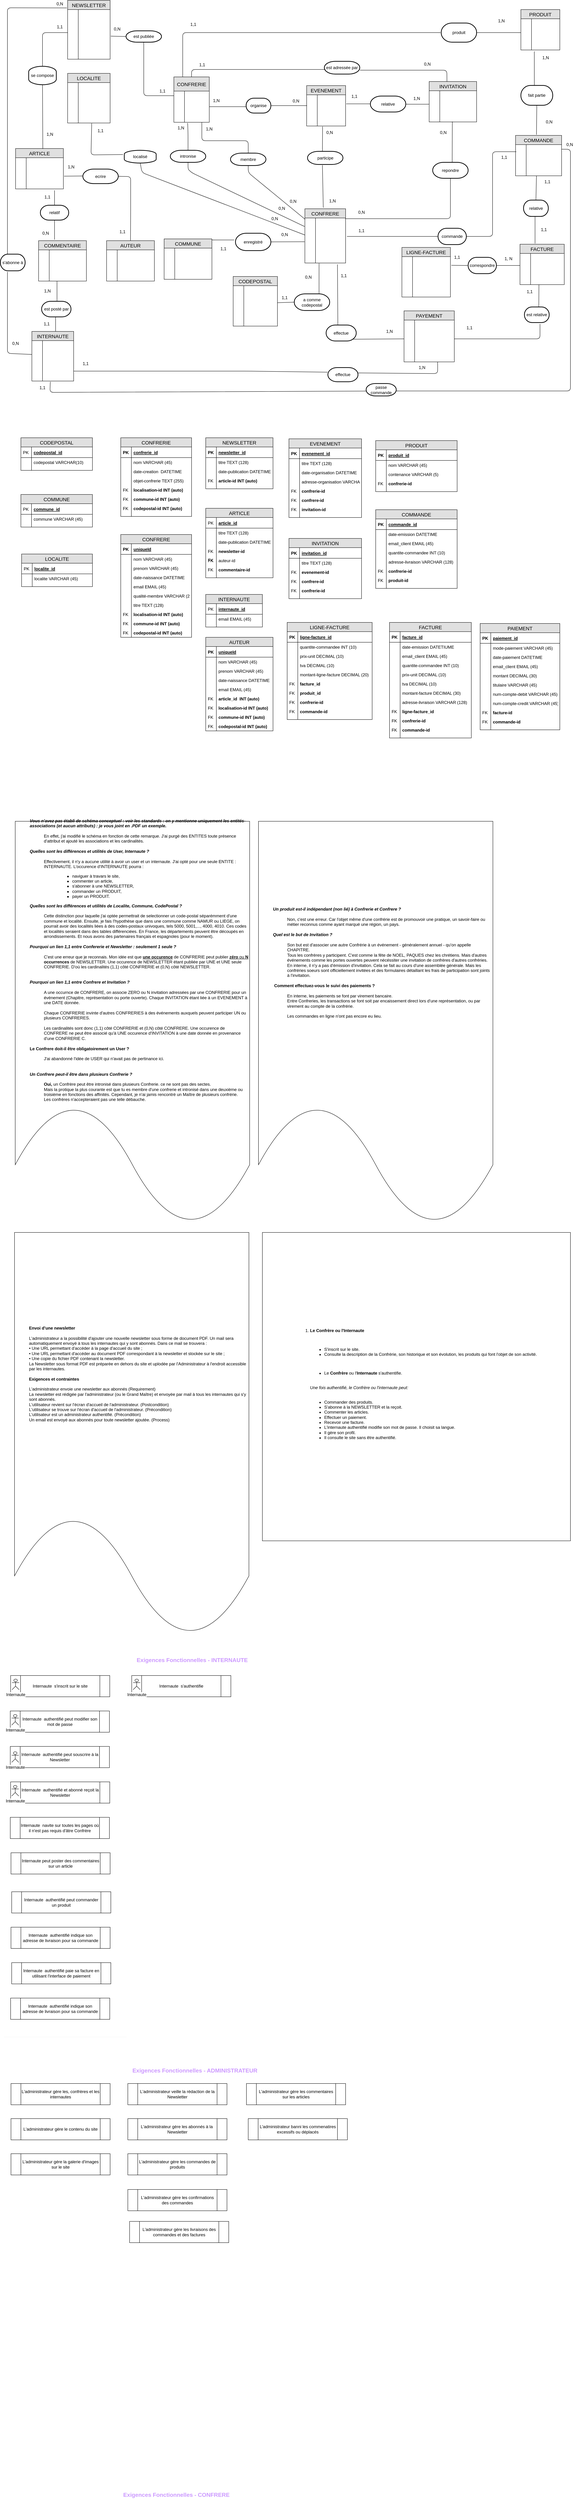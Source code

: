 <mxfile version="10.6.3" type="github"><diagram id="ENBgC-RiLO1eivE0AEco" name="Page-1"><mxGraphModel dx="998" dy="587" grid="1" gridSize="10" guides="1" tooltips="1" connect="1" arrows="1" fold="1" page="1" pageScale="1" pageWidth="1654" pageHeight="1169" math="0" shadow="0"><root><mxCell id="0"/><mxCell id="1" parent="0"/><mxCell id="EsAB_OudDVWppmPAbpcz-1" value="CONFRERIE" style="swimlane;fontStyle=0;childLayout=stackLayout;horizontal=1;startSize=40;fillColor=#e0e0e0;horizontalStack=0;resizeParent=1;resizeParentMax=0;resizeLast=0;collapsible=1;marginBottom=0;swimlaneFillColor=#ffffff;align=center;fontSize=14;" parent="1" vertex="1"><mxGeometry x="510" y="260" width="100" height="128" as="geometry"/></mxCell><mxCell id="EsAB_OudDVWppmPAbpcz-4" value="" style="shape=partialRectangle;top=0;left=0;right=0;bottom=0;align=left;verticalAlign=top;fillColor=none;spacingLeft=34;spacingRight=4;overflow=hidden;rotatable=0;points=[[0,0.5],[1,0.5]];portConstraint=eastwest;dropTarget=0;fontSize=12;" parent="EsAB_OudDVWppmPAbpcz-1" vertex="1"><mxGeometry y="40" width="100" height="26" as="geometry"/></mxCell><mxCell id="EsAB_OudDVWppmPAbpcz-5" value="" style="shape=partialRectangle;top=0;left=0;bottom=0;fillColor=none;align=left;verticalAlign=top;spacingLeft=4;spacingRight=4;overflow=hidden;rotatable=0;points=[];portConstraint=eastwest;part=1;fontSize=12;" parent="EsAB_OudDVWppmPAbpcz-4" vertex="1" connectable="0"><mxGeometry width="30" height="26" as="geometry"/></mxCell><mxCell id="EsAB_OudDVWppmPAbpcz-6" value="" style="shape=partialRectangle;top=0;left=0;right=0;bottom=0;align=left;verticalAlign=top;fillColor=none;spacingLeft=34;spacingRight=4;overflow=hidden;rotatable=0;points=[[0,0.5],[1,0.5]];portConstraint=eastwest;dropTarget=0;fontSize=12;" parent="EsAB_OudDVWppmPAbpcz-1" vertex="1"><mxGeometry y="66" width="100" height="26" as="geometry"/></mxCell><mxCell id="EsAB_OudDVWppmPAbpcz-7" value="" style="shape=partialRectangle;top=0;left=0;bottom=0;fillColor=none;align=left;verticalAlign=top;spacingLeft=4;spacingRight=4;overflow=hidden;rotatable=0;points=[];portConstraint=eastwest;part=1;fontSize=12;" parent="EsAB_OudDVWppmPAbpcz-6" vertex="1" connectable="0"><mxGeometry width="30" height="26" as="geometry"/></mxCell><mxCell id="EsAB_OudDVWppmPAbpcz-8" value="" style="shape=partialRectangle;top=0;left=0;right=0;bottom=0;align=left;verticalAlign=top;fillColor=none;spacingLeft=34;spacingRight=4;overflow=hidden;rotatable=0;points=[[0,0.5],[1,0.5]];portConstraint=eastwest;dropTarget=0;fontSize=12;" parent="EsAB_OudDVWppmPAbpcz-1" vertex="1"><mxGeometry y="92" width="100" height="26" as="geometry"/></mxCell><mxCell id="EsAB_OudDVWppmPAbpcz-9" value="" style="shape=partialRectangle;top=0;left=0;bottom=0;fillColor=none;align=left;verticalAlign=top;spacingLeft=4;spacingRight=4;overflow=hidden;rotatable=0;points=[];portConstraint=eastwest;part=1;fontSize=12;" parent="EsAB_OudDVWppmPAbpcz-8" vertex="1" connectable="0"><mxGeometry width="30" height="26" as="geometry"/></mxCell><mxCell id="EsAB_OudDVWppmPAbpcz-10" value="" style="shape=partialRectangle;top=0;left=0;right=0;bottom=0;align=left;verticalAlign=top;fillColor=none;spacingLeft=34;spacingRight=4;overflow=hidden;rotatable=0;points=[[0,0.5],[1,0.5]];portConstraint=eastwest;dropTarget=0;fontSize=12;" parent="EsAB_OudDVWppmPAbpcz-1" vertex="1"><mxGeometry y="118" width="100" height="10" as="geometry"/></mxCell><mxCell id="EsAB_OudDVWppmPAbpcz-11" value="" style="shape=partialRectangle;top=0;left=0;bottom=0;fillColor=none;align=left;verticalAlign=top;spacingLeft=4;spacingRight=4;overflow=hidden;rotatable=0;points=[];portConstraint=eastwest;part=1;fontSize=12;" parent="EsAB_OudDVWppmPAbpcz-10" vertex="1" connectable="0"><mxGeometry width="30" height="10" as="geometry"/></mxCell><mxCell id="EsAB_OudDVWppmPAbpcz-12" value="CONFRERE" style="swimlane;fontStyle=0;childLayout=stackLayout;horizontal=1;startSize=26;fillColor=#e0e0e0;horizontalStack=0;resizeParent=1;resizeParentMax=0;resizeLast=0;collapsible=1;marginBottom=0;swimlaneFillColor=#ffffff;align=center;fontSize=14;" parent="1" vertex="1"><mxGeometry x="880" y="632" width="115" height="153" as="geometry"/></mxCell><mxCell id="EsAB_OudDVWppmPAbpcz-15" value="" style="shape=partialRectangle;top=0;left=0;right=0;bottom=0;align=left;verticalAlign=top;fillColor=none;spacingLeft=34;spacingRight=4;overflow=hidden;rotatable=0;points=[[0,0.5],[1,0.5]];portConstraint=eastwest;dropTarget=0;fontSize=12;" parent="EsAB_OudDVWppmPAbpcz-12" vertex="1"><mxGeometry y="26" width="115" height="26" as="geometry"/></mxCell><mxCell id="EsAB_OudDVWppmPAbpcz-16" value="" style="shape=partialRectangle;top=0;left=0;bottom=0;fillColor=none;align=left;verticalAlign=top;spacingLeft=4;spacingRight=4;overflow=hidden;rotatable=0;points=[];portConstraint=eastwest;part=1;fontSize=12;" parent="EsAB_OudDVWppmPAbpcz-15" vertex="1" connectable="0"><mxGeometry width="30" height="26" as="geometry"/></mxCell><mxCell id="EsAB_OudDVWppmPAbpcz-17" value="" style="shape=partialRectangle;top=0;left=0;right=0;bottom=0;align=left;verticalAlign=top;fillColor=none;spacingLeft=34;spacingRight=4;overflow=hidden;rotatable=0;points=[[0,0.5],[1,0.5]];portConstraint=eastwest;dropTarget=0;fontSize=12;" parent="EsAB_OudDVWppmPAbpcz-12" vertex="1"><mxGeometry y="52" width="115" height="26" as="geometry"/></mxCell><mxCell id="EsAB_OudDVWppmPAbpcz-18" value="" style="shape=partialRectangle;top=0;left=0;bottom=0;fillColor=none;align=left;verticalAlign=top;spacingLeft=4;spacingRight=4;overflow=hidden;rotatable=0;points=[];portConstraint=eastwest;part=1;fontSize=12;" parent="EsAB_OudDVWppmPAbpcz-17" vertex="1" connectable="0"><mxGeometry width="30" height="26" as="geometry"/></mxCell><mxCell id="EsAB_OudDVWppmPAbpcz-21" value="" style="shape=partialRectangle;top=0;left=0;right=0;bottom=0;align=left;verticalAlign=top;fillColor=none;spacingLeft=34;spacingRight=4;overflow=hidden;rotatable=0;points=[[0,0.5],[1,0.5]];portConstraint=eastwest;dropTarget=0;fontSize=12;" parent="EsAB_OudDVWppmPAbpcz-12" vertex="1"><mxGeometry y="78" width="115" height="49" as="geometry"/></mxCell><mxCell id="EsAB_OudDVWppmPAbpcz-22" value="" style="shape=partialRectangle;top=0;left=0;bottom=0;fillColor=none;align=left;verticalAlign=top;spacingLeft=4;spacingRight=4;overflow=hidden;rotatable=0;points=[];portConstraint=eastwest;part=1;fontSize=12;" parent="EsAB_OudDVWppmPAbpcz-21" vertex="1" connectable="0"><mxGeometry width="30" height="49" as="geometry"/></mxCell><mxCell id="EsAB_OudDVWppmPAbpcz-19" value="" style="shape=partialRectangle;top=0;left=0;right=0;bottom=0;align=left;verticalAlign=top;fillColor=none;spacingLeft=34;spacingRight=4;overflow=hidden;rotatable=0;points=[[0,0.5],[1,0.5]];portConstraint=eastwest;dropTarget=0;fontSize=12;" parent="EsAB_OudDVWppmPAbpcz-12" vertex="1"><mxGeometry y="127" width="115" height="26" as="geometry"/></mxCell><mxCell id="EsAB_OudDVWppmPAbpcz-20" value="" style="shape=partialRectangle;top=0;left=0;bottom=0;fillColor=none;align=left;verticalAlign=top;spacingLeft=4;spacingRight=4;overflow=hidden;rotatable=0;points=[];portConstraint=eastwest;part=1;fontSize=12;" parent="EsAB_OudDVWppmPAbpcz-19" vertex="1" connectable="0"><mxGeometry width="30" height="26" as="geometry"/></mxCell><mxCell id="EsAB_OudDVWppmPAbpcz-26" value="intronise" style="strokeWidth=2;html=1;shape=mxgraph.flowchart.terminator;whiteSpace=wrap;" parent="1" vertex="1"><mxGeometry x="500" y="467" width="100" height="34" as="geometry"/></mxCell><mxCell id="RFWltNv-4CXDlc8qTczW-1" value="LOCALITE" style="swimlane;fontStyle=0;childLayout=stackLayout;horizontal=1;startSize=26;fillColor=#e0e0e0;horizontalStack=0;resizeParent=1;resizeParentMax=0;resizeLast=0;collapsible=1;marginBottom=0;swimlaneFillColor=#ffffff;align=center;fontSize=14;" parent="1" vertex="1"><mxGeometry x="210" y="250" width="120" height="140" as="geometry"/></mxCell><mxCell id="RFWltNv-4CXDlc8qTczW-4" value="" style="shape=partialRectangle;top=0;left=0;right=0;bottom=0;align=left;verticalAlign=top;fillColor=none;spacingLeft=34;spacingRight=4;overflow=hidden;rotatable=0;points=[[0,0.5],[1,0.5]];portConstraint=eastwest;dropTarget=0;fontSize=12;" parent="RFWltNv-4CXDlc8qTczW-1" vertex="1"><mxGeometry y="26" width="120" height="26" as="geometry"/></mxCell><mxCell id="RFWltNv-4CXDlc8qTczW-5" value="" style="shape=partialRectangle;top=0;left=0;bottom=0;fillColor=none;align=left;verticalAlign=top;spacingLeft=4;spacingRight=4;overflow=hidden;rotatable=0;points=[];portConstraint=eastwest;part=1;fontSize=12;" parent="RFWltNv-4CXDlc8qTczW-4" vertex="1" connectable="0"><mxGeometry width="30" height="26" as="geometry"/></mxCell><mxCell id="BMXYQZHqc4qMKt_7PEtb-10" value="" style="shape=partialRectangle;top=0;left=0;right=0;bottom=0;align=left;verticalAlign=top;fillColor=none;spacingLeft=34;spacingRight=4;overflow=hidden;rotatable=0;points=[[0,0.5],[1,0.5]];portConstraint=eastwest;dropTarget=0;fontSize=12;" parent="RFWltNv-4CXDlc8qTczW-1" vertex="1"><mxGeometry y="52" width="120" height="26" as="geometry"/></mxCell><mxCell id="BMXYQZHqc4qMKt_7PEtb-11" value="" style="shape=partialRectangle;top=0;left=0;bottom=0;fillColor=none;align=left;verticalAlign=top;spacingLeft=4;spacingRight=4;overflow=hidden;rotatable=0;points=[];portConstraint=eastwest;part=1;fontSize=12;" parent="BMXYQZHqc4qMKt_7PEtb-10" vertex="1" connectable="0"><mxGeometry width="30" height="26" as="geometry"/></mxCell><mxCell id="RFWltNv-4CXDlc8qTczW-6" value="" style="shape=partialRectangle;top=0;left=0;right=0;bottom=0;align=left;verticalAlign=top;fillColor=none;spacingLeft=34;spacingRight=4;overflow=hidden;rotatable=0;points=[[0,0.5],[1,0.5]];portConstraint=eastwest;dropTarget=0;fontSize=12;" parent="RFWltNv-4CXDlc8qTczW-1" vertex="1"><mxGeometry y="78" width="120" height="26" as="geometry"/></mxCell><mxCell id="RFWltNv-4CXDlc8qTczW-7" value="" style="shape=partialRectangle;top=0;left=0;bottom=0;fillColor=none;align=left;verticalAlign=top;spacingLeft=4;spacingRight=4;overflow=hidden;rotatable=0;points=[];portConstraint=eastwest;part=1;fontSize=12;" parent="RFWltNv-4CXDlc8qTczW-6" vertex="1" connectable="0"><mxGeometry width="30" height="26" as="geometry"/></mxCell><mxCell id="RFWltNv-4CXDlc8qTczW-8" value="" style="shape=partialRectangle;top=0;left=0;right=0;bottom=0;align=left;verticalAlign=top;fillColor=none;spacingLeft=34;spacingRight=4;overflow=hidden;rotatable=0;points=[[0,0.5],[1,0.5]];portConstraint=eastwest;dropTarget=0;fontSize=12;" parent="RFWltNv-4CXDlc8qTczW-1" vertex="1"><mxGeometry y="104" width="120" height="26" as="geometry"/></mxCell><mxCell id="RFWltNv-4CXDlc8qTczW-9" value="" style="shape=partialRectangle;top=0;left=0;bottom=0;fillColor=none;align=left;verticalAlign=top;spacingLeft=4;spacingRight=4;overflow=hidden;rotatable=0;points=[];portConstraint=eastwest;part=1;fontSize=12;" parent="RFWltNv-4CXDlc8qTczW-8" vertex="1" connectable="0"><mxGeometry width="30" height="26" as="geometry"/></mxCell><mxCell id="RFWltNv-4CXDlc8qTczW-10" value="" style="shape=partialRectangle;top=0;left=0;right=0;bottom=0;align=left;verticalAlign=top;fillColor=none;spacingLeft=34;spacingRight=4;overflow=hidden;rotatable=0;points=[[0,0.5],[1,0.5]];portConstraint=eastwest;dropTarget=0;fontSize=12;" parent="RFWltNv-4CXDlc8qTczW-1" vertex="1"><mxGeometry y="130" width="120" height="10" as="geometry"/></mxCell><mxCell id="RFWltNv-4CXDlc8qTczW-11" value="" style="shape=partialRectangle;top=0;left=0;bottom=0;fillColor=none;align=left;verticalAlign=top;spacingLeft=4;spacingRight=4;overflow=hidden;rotatable=0;points=[];portConstraint=eastwest;part=1;fontSize=12;" parent="RFWltNv-4CXDlc8qTczW-10" vertex="1" connectable="0"><mxGeometry width="30" height="10" as="geometry"/></mxCell><mxCell id="RFWltNv-4CXDlc8qTczW-23" value="CODEPOSTAL" style="swimlane;fontStyle=0;childLayout=stackLayout;horizontal=1;startSize=26;fillColor=#e0e0e0;horizontalStack=0;resizeParent=1;resizeParentMax=0;resizeLast=0;collapsible=1;marginBottom=0;swimlaneFillColor=#ffffff;align=center;fontSize=14;" parent="1" vertex="1"><mxGeometry x="677.5" y="823" width="125" height="140" as="geometry"/></mxCell><mxCell id="RFWltNv-4CXDlc8qTczW-26" value="" style="shape=partialRectangle;top=0;left=0;right=0;bottom=0;align=left;verticalAlign=top;fillColor=none;spacingLeft=34;spacingRight=4;overflow=hidden;rotatable=0;points=[[0,0.5],[1,0.5]];portConstraint=eastwest;dropTarget=0;fontSize=12;" parent="RFWltNv-4CXDlc8qTczW-23" vertex="1"><mxGeometry y="26" width="125" height="26" as="geometry"/></mxCell><mxCell id="RFWltNv-4CXDlc8qTczW-27" value="" style="shape=partialRectangle;top=0;left=0;bottom=0;fillColor=none;align=left;verticalAlign=top;spacingLeft=4;spacingRight=4;overflow=hidden;rotatable=0;points=[];portConstraint=eastwest;part=1;fontSize=12;" parent="RFWltNv-4CXDlc8qTczW-26" vertex="1" connectable="0"><mxGeometry width="30" height="26" as="geometry"/></mxCell><mxCell id="RFWltNv-4CXDlc8qTczW-28" value="" style="shape=partialRectangle;top=0;left=0;right=0;bottom=0;align=left;verticalAlign=top;fillColor=none;spacingLeft=34;spacingRight=4;overflow=hidden;rotatable=0;points=[[0,0.5],[1,0.5]];portConstraint=eastwest;dropTarget=0;fontSize=12;" parent="RFWltNv-4CXDlc8qTczW-23" vertex="1"><mxGeometry y="52" width="125" height="26" as="geometry"/></mxCell><mxCell id="RFWltNv-4CXDlc8qTczW-29" value="" style="shape=partialRectangle;top=0;left=0;bottom=0;fillColor=none;align=left;verticalAlign=top;spacingLeft=4;spacingRight=4;overflow=hidden;rotatable=0;points=[];portConstraint=eastwest;part=1;fontSize=12;" parent="RFWltNv-4CXDlc8qTczW-28" vertex="1" connectable="0"><mxGeometry width="30" height="26" as="geometry"/></mxCell><mxCell id="TJJwlO2KFBkalC4Ivr4--3" value="" style="shape=partialRectangle;top=0;left=0;right=0;bottom=0;align=left;verticalAlign=top;fillColor=none;spacingLeft=34;spacingRight=4;overflow=hidden;rotatable=0;points=[[0,0.5],[1,0.5]];portConstraint=eastwest;dropTarget=0;fontSize=12;" parent="RFWltNv-4CXDlc8qTczW-23" vertex="1"><mxGeometry y="78" width="125" height="26" as="geometry"/></mxCell><mxCell id="TJJwlO2KFBkalC4Ivr4--4" value="" style="shape=partialRectangle;top=0;left=0;bottom=0;fillColor=none;align=left;verticalAlign=top;spacingLeft=4;spacingRight=4;overflow=hidden;rotatable=0;points=[];portConstraint=eastwest;part=1;fontSize=12;" parent="TJJwlO2KFBkalC4Ivr4--3" vertex="1" connectable="0"><mxGeometry width="30" height="26" as="geometry"/></mxCell><mxCell id="RFWltNv-4CXDlc8qTczW-30" value="" style="shape=partialRectangle;top=0;left=0;right=0;bottom=0;align=left;verticalAlign=top;fillColor=none;spacingLeft=34;spacingRight=4;overflow=hidden;rotatable=0;points=[[0,0.5],[1,0.5]];portConstraint=eastwest;dropTarget=0;fontSize=12;" parent="RFWltNv-4CXDlc8qTczW-23" vertex="1"><mxGeometry y="104" width="125" height="26" as="geometry"/></mxCell><mxCell id="RFWltNv-4CXDlc8qTczW-31" value="" style="shape=partialRectangle;top=0;left=0;bottom=0;fillColor=none;align=left;verticalAlign=top;spacingLeft=4;spacingRight=4;overflow=hidden;rotatable=0;points=[];portConstraint=eastwest;part=1;fontSize=12;" parent="RFWltNv-4CXDlc8qTczW-30" vertex="1" connectable="0"><mxGeometry width="30" height="26" as="geometry"/></mxCell><mxCell id="RFWltNv-4CXDlc8qTczW-32" value="" style="shape=partialRectangle;top=0;left=0;right=0;bottom=0;align=left;verticalAlign=top;fillColor=none;spacingLeft=34;spacingRight=4;overflow=hidden;rotatable=0;points=[[0,0.5],[1,0.5]];portConstraint=eastwest;dropTarget=0;fontSize=12;" parent="RFWltNv-4CXDlc8qTczW-23" vertex="1"><mxGeometry y="130" width="125" height="10" as="geometry"/></mxCell><mxCell id="RFWltNv-4CXDlc8qTczW-33" value="" style="shape=partialRectangle;top=0;left=0;bottom=0;fillColor=none;align=left;verticalAlign=top;spacingLeft=4;spacingRight=4;overflow=hidden;rotatable=0;points=[];portConstraint=eastwest;part=1;fontSize=12;" parent="RFWltNv-4CXDlc8qTczW-32" vertex="1" connectable="0"><mxGeometry width="30" height="10" as="geometry"/></mxCell><mxCell id="RFWltNv-4CXDlc8qTczW-43" value="enregistré" style="strokeWidth=2;html=1;shape=mxgraph.flowchart.terminator;whiteSpace=wrap;" parent="1" vertex="1"><mxGeometry x="684" y="701" width="100" height="49" as="geometry"/></mxCell><mxCell id="RFWltNv-4CXDlc8qTczW-47" value="est posté par" style="strokeWidth=2;html=1;shape=mxgraph.flowchart.terminator;whiteSpace=wrap;" parent="1" vertex="1"><mxGeometry x="136.5" y="893" width="83" height="44" as="geometry"/></mxCell><mxCell id="RFWltNv-4CXDlc8qTczW-44" value="localisé" style="strokeWidth=2;html=1;shape=mxgraph.flowchart.terminator;whiteSpace=wrap;direction=south;" parent="1" vertex="1"><mxGeometry x="370" y="467" width="90" height="36" as="geometry"/></mxCell><mxCell id="3PuW3XH1jWnf0Jjwgp-5-1" value="EVENEMENT" style="swimlane;fontStyle=0;childLayout=stackLayout;horizontal=1;startSize=26;fillColor=#e0e0e0;horizontalStack=0;resizeParent=1;resizeParentMax=0;resizeLast=0;collapsible=1;marginBottom=0;swimlaneFillColor=#ffffff;align=center;fontSize=14;" parent="1" vertex="1"><mxGeometry x="885" y="284.5" width="110" height="114" as="geometry"/></mxCell><mxCell id="3PuW3XH1jWnf0Jjwgp-5-4" value="" style="shape=partialRectangle;top=0;left=0;right=0;bottom=0;align=left;verticalAlign=top;fillColor=none;spacingLeft=34;spacingRight=4;overflow=hidden;rotatable=0;points=[[0,0.5],[1,0.5]];portConstraint=eastwest;dropTarget=0;fontSize=12;" parent="3PuW3XH1jWnf0Jjwgp-5-1" vertex="1"><mxGeometry y="26" width="110" height="26" as="geometry"/></mxCell><mxCell id="3PuW3XH1jWnf0Jjwgp-5-5" value="" style="shape=partialRectangle;top=0;left=0;bottom=0;fillColor=none;align=left;verticalAlign=top;spacingLeft=4;spacingRight=4;overflow=hidden;rotatable=0;points=[];portConstraint=eastwest;part=1;fontSize=12;" parent="3PuW3XH1jWnf0Jjwgp-5-4" vertex="1" connectable="0"><mxGeometry width="30" height="26" as="geometry"/></mxCell><mxCell id="3PuW3XH1jWnf0Jjwgp-5-6" value="" style="shape=partialRectangle;top=0;left=0;right=0;bottom=0;align=left;verticalAlign=top;fillColor=none;spacingLeft=34;spacingRight=4;overflow=hidden;rotatable=0;points=[[0,0.5],[1,0.5]];portConstraint=eastwest;dropTarget=0;fontSize=12;" parent="3PuW3XH1jWnf0Jjwgp-5-1" vertex="1"><mxGeometry y="52" width="110" height="26" as="geometry"/></mxCell><mxCell id="3PuW3XH1jWnf0Jjwgp-5-7" value="" style="shape=partialRectangle;top=0;left=0;bottom=0;fillColor=none;align=left;verticalAlign=top;spacingLeft=4;spacingRight=4;overflow=hidden;rotatable=0;points=[];portConstraint=eastwest;part=1;fontSize=12;" parent="3PuW3XH1jWnf0Jjwgp-5-6" vertex="1" connectable="0"><mxGeometry width="30" height="26" as="geometry"/></mxCell><mxCell id="3PuW3XH1jWnf0Jjwgp-5-8" value="" style="shape=partialRectangle;top=0;left=0;right=0;bottom=0;align=left;verticalAlign=top;fillColor=none;spacingLeft=34;spacingRight=4;overflow=hidden;rotatable=0;points=[[0,0.5],[1,0.5]];portConstraint=eastwest;dropTarget=0;fontSize=12;" parent="3PuW3XH1jWnf0Jjwgp-5-1" vertex="1"><mxGeometry y="78" width="110" height="26" as="geometry"/></mxCell><mxCell id="3PuW3XH1jWnf0Jjwgp-5-9" value="" style="shape=partialRectangle;top=0;left=0;bottom=0;fillColor=none;align=left;verticalAlign=top;spacingLeft=4;spacingRight=4;overflow=hidden;rotatable=0;points=[];portConstraint=eastwest;part=1;fontSize=12;" parent="3PuW3XH1jWnf0Jjwgp-5-8" vertex="1" connectable="0"><mxGeometry width="30" height="26" as="geometry"/></mxCell><mxCell id="3PuW3XH1jWnf0Jjwgp-5-10" value="" style="shape=partialRectangle;top=0;left=0;right=0;bottom=0;align=left;verticalAlign=top;fillColor=none;spacingLeft=34;spacingRight=4;overflow=hidden;rotatable=0;points=[[0,0.5],[1,0.5]];portConstraint=eastwest;dropTarget=0;fontSize=12;" parent="3PuW3XH1jWnf0Jjwgp-5-1" vertex="1"><mxGeometry y="104" width="110" height="10" as="geometry"/></mxCell><mxCell id="3PuW3XH1jWnf0Jjwgp-5-11" value="" style="shape=partialRectangle;top=0;left=0;bottom=0;fillColor=none;align=left;verticalAlign=top;spacingLeft=4;spacingRight=4;overflow=hidden;rotatable=0;points=[];portConstraint=eastwest;part=1;fontSize=12;" parent="3PuW3XH1jWnf0Jjwgp-5-10" vertex="1" connectable="0"><mxGeometry width="30" height="10" as="geometry"/></mxCell><mxCell id="3PuW3XH1jWnf0Jjwgp-5-13" value="participe" style="strokeWidth=2;html=1;shape=mxgraph.flowchart.terminator;whiteSpace=wrap;" parent="1" vertex="1"><mxGeometry x="887.5" y="470" width="100" height="37" as="geometry"/></mxCell><mxCell id="3PuW3XH1jWnf0Jjwgp-5-49" value="relative" style="strokeWidth=2;html=1;shape=mxgraph.flowchart.terminator;whiteSpace=wrap;" parent="1" vertex="1"><mxGeometry x="1065" y="314" width="100" height="45" as="geometry"/></mxCell><mxCell id="3PuW3XH1jWnf0Jjwgp-5-15" value="organise" style="strokeWidth=2;html=1;shape=mxgraph.flowchart.terminator;whiteSpace=wrap;" parent="1" vertex="1"><mxGeometry x="714" y="320" width="70" height="42" as="geometry"/></mxCell><mxCell id="3PuW3XH1jWnf0Jjwgp-5-17" value="produit" style="strokeWidth=2;html=1;shape=mxgraph.flowchart.terminator;whiteSpace=wrap;" parent="1" vertex="1"><mxGeometry x="1265" y="108" width="100" height="54" as="geometry"/></mxCell><mxCell id="3PuW3XH1jWnf0Jjwgp-5-19" value="INVITATION" style="swimlane;fontStyle=0;childLayout=stackLayout;horizontal=1;startSize=26;fillColor=#e0e0e0;horizontalStack=0;resizeParent=1;resizeParentMax=0;resizeLast=0;collapsible=1;marginBottom=0;swimlaneFillColor=#ffffff;align=center;fontSize=14;" parent="1" vertex="1"><mxGeometry x="1231" y="273" width="134" height="114" as="geometry"/></mxCell><mxCell id="3PuW3XH1jWnf0Jjwgp-5-22" value="" style="shape=partialRectangle;top=0;left=0;right=0;bottom=0;align=left;verticalAlign=top;fillColor=none;spacingLeft=34;spacingRight=4;overflow=hidden;rotatable=0;points=[[0,0.5],[1,0.5]];portConstraint=eastwest;dropTarget=0;fontSize=12;" parent="3PuW3XH1jWnf0Jjwgp-5-19" vertex="1"><mxGeometry y="26" width="134" height="26" as="geometry"/></mxCell><mxCell id="3PuW3XH1jWnf0Jjwgp-5-23" value="" style="shape=partialRectangle;top=0;left=0;bottom=0;fillColor=none;align=left;verticalAlign=top;spacingLeft=4;spacingRight=4;overflow=hidden;rotatable=0;points=[];portConstraint=eastwest;part=1;fontSize=12;" parent="3PuW3XH1jWnf0Jjwgp-5-22" vertex="1" connectable="0"><mxGeometry width="30" height="26" as="geometry"/></mxCell><mxCell id="3PuW3XH1jWnf0Jjwgp-5-24" value="" style="shape=partialRectangle;top=0;left=0;right=0;bottom=0;align=left;verticalAlign=top;fillColor=none;spacingLeft=34;spacingRight=4;overflow=hidden;rotatable=0;points=[[0,0.5],[1,0.5]];portConstraint=eastwest;dropTarget=0;fontSize=12;" parent="3PuW3XH1jWnf0Jjwgp-5-19" vertex="1"><mxGeometry y="52" width="134" height="26" as="geometry"/></mxCell><mxCell id="3PuW3XH1jWnf0Jjwgp-5-25" value="" style="shape=partialRectangle;top=0;left=0;bottom=0;fillColor=none;align=left;verticalAlign=top;spacingLeft=4;spacingRight=4;overflow=hidden;rotatable=0;points=[];portConstraint=eastwest;part=1;fontSize=12;" parent="3PuW3XH1jWnf0Jjwgp-5-24" vertex="1" connectable="0"><mxGeometry width="30" height="26" as="geometry"/></mxCell><mxCell id="3PuW3XH1jWnf0Jjwgp-5-26" value="" style="shape=partialRectangle;top=0;left=0;right=0;bottom=0;align=left;verticalAlign=top;fillColor=none;spacingLeft=34;spacingRight=4;overflow=hidden;rotatable=0;points=[[0,0.5],[1,0.5]];portConstraint=eastwest;dropTarget=0;fontSize=12;" parent="3PuW3XH1jWnf0Jjwgp-5-19" vertex="1"><mxGeometry y="78" width="134" height="26" as="geometry"/></mxCell><mxCell id="3PuW3XH1jWnf0Jjwgp-5-27" value="" style="shape=partialRectangle;top=0;left=0;bottom=0;fillColor=none;align=left;verticalAlign=top;spacingLeft=4;spacingRight=4;overflow=hidden;rotatable=0;points=[];portConstraint=eastwest;part=1;fontSize=12;" parent="3PuW3XH1jWnf0Jjwgp-5-26" vertex="1" connectable="0"><mxGeometry width="30" height="26" as="geometry"/></mxCell><mxCell id="3PuW3XH1jWnf0Jjwgp-5-28" value="" style="shape=partialRectangle;top=0;left=0;right=0;bottom=0;align=left;verticalAlign=top;fillColor=none;spacingLeft=34;spacingRight=4;overflow=hidden;rotatable=0;points=[[0,0.5],[1,0.5]];portConstraint=eastwest;dropTarget=0;fontSize=12;" parent="3PuW3XH1jWnf0Jjwgp-5-19" vertex="1"><mxGeometry y="104" width="134" height="10" as="geometry"/></mxCell><mxCell id="3PuW3XH1jWnf0Jjwgp-5-29" value="" style="shape=partialRectangle;top=0;left=0;bottom=0;fillColor=none;align=left;verticalAlign=top;spacingLeft=4;spacingRight=4;overflow=hidden;rotatable=0;points=[];portConstraint=eastwest;part=1;fontSize=12;" parent="3PuW3XH1jWnf0Jjwgp-5-28" vertex="1" connectable="0"><mxGeometry width="30" height="10" as="geometry"/></mxCell><mxCell id="3PuW3XH1jWnf0Jjwgp-5-37" value="PRODUIT" style="swimlane;fontStyle=0;childLayout=stackLayout;horizontal=1;startSize=26;fillColor=#e0e0e0;horizontalStack=0;resizeParent=1;resizeParentMax=0;resizeLast=0;collapsible=1;marginBottom=0;swimlaneFillColor=#ffffff;align=center;fontSize=14;" parent="1" vertex="1"><mxGeometry x="1490" y="70" width="110" height="114" as="geometry"/></mxCell><mxCell id="3PuW3XH1jWnf0Jjwgp-5-40" value="" style="shape=partialRectangle;top=0;left=0;right=0;bottom=0;align=left;verticalAlign=top;fillColor=none;spacingLeft=34;spacingRight=4;overflow=hidden;rotatable=0;points=[[0,0.5],[1,0.5]];portConstraint=eastwest;dropTarget=0;fontSize=12;" parent="3PuW3XH1jWnf0Jjwgp-5-37" vertex="1"><mxGeometry y="26" width="110" height="26" as="geometry"/></mxCell><mxCell id="3PuW3XH1jWnf0Jjwgp-5-41" value="" style="shape=partialRectangle;top=0;left=0;bottom=0;fillColor=none;align=left;verticalAlign=top;spacingLeft=4;spacingRight=4;overflow=hidden;rotatable=0;points=[];portConstraint=eastwest;part=1;fontSize=12;" parent="3PuW3XH1jWnf0Jjwgp-5-40" vertex="1" connectable="0"><mxGeometry width="30" height="26" as="geometry"/></mxCell><mxCell id="3PuW3XH1jWnf0Jjwgp-5-42" value="" style="shape=partialRectangle;top=0;left=0;right=0;bottom=0;align=left;verticalAlign=top;fillColor=none;spacingLeft=34;spacingRight=4;overflow=hidden;rotatable=0;points=[[0,0.5],[1,0.5]];portConstraint=eastwest;dropTarget=0;fontSize=12;" parent="3PuW3XH1jWnf0Jjwgp-5-37" vertex="1"><mxGeometry y="52" width="110" height="26" as="geometry"/></mxCell><mxCell id="3PuW3XH1jWnf0Jjwgp-5-43" value="" style="shape=partialRectangle;top=0;left=0;bottom=0;fillColor=none;align=left;verticalAlign=top;spacingLeft=4;spacingRight=4;overflow=hidden;rotatable=0;points=[];portConstraint=eastwest;part=1;fontSize=12;" parent="3PuW3XH1jWnf0Jjwgp-5-42" vertex="1" connectable="0"><mxGeometry width="30" height="26" as="geometry"/></mxCell><mxCell id="3PuW3XH1jWnf0Jjwgp-5-44" value="" style="shape=partialRectangle;top=0;left=0;right=0;bottom=0;align=left;verticalAlign=top;fillColor=none;spacingLeft=34;spacingRight=4;overflow=hidden;rotatable=0;points=[[0,0.5],[1,0.5]];portConstraint=eastwest;dropTarget=0;fontSize=12;" parent="3PuW3XH1jWnf0Jjwgp-5-37" vertex="1"><mxGeometry y="78" width="110" height="26" as="geometry"/></mxCell><mxCell id="3PuW3XH1jWnf0Jjwgp-5-45" value="" style="shape=partialRectangle;top=0;left=0;bottom=0;fillColor=none;align=left;verticalAlign=top;spacingLeft=4;spacingRight=4;overflow=hidden;rotatable=0;points=[];portConstraint=eastwest;part=1;fontSize=12;" parent="3PuW3XH1jWnf0Jjwgp-5-44" vertex="1" connectable="0"><mxGeometry width="30" height="26" as="geometry"/></mxCell><mxCell id="3PuW3XH1jWnf0Jjwgp-5-46" value="" style="shape=partialRectangle;top=0;left=0;right=0;bottom=0;align=left;verticalAlign=top;fillColor=none;spacingLeft=34;spacingRight=4;overflow=hidden;rotatable=0;points=[[0,0.5],[1,0.5]];portConstraint=eastwest;dropTarget=0;fontSize=12;" parent="3PuW3XH1jWnf0Jjwgp-5-37" vertex="1"><mxGeometry y="104" width="110" height="10" as="geometry"/></mxCell><mxCell id="3PuW3XH1jWnf0Jjwgp-5-47" value="" style="shape=partialRectangle;top=0;left=0;bottom=0;fillColor=none;align=left;verticalAlign=top;spacingLeft=4;spacingRight=4;overflow=hidden;rotatable=0;points=[];portConstraint=eastwest;part=1;fontSize=12;" parent="3PuW3XH1jWnf0Jjwgp-5-46" vertex="1" connectable="0"><mxGeometry width="30" height="10" as="geometry"/></mxCell><mxCell id="3PuW3XH1jWnf0Jjwgp-5-30" value="repondre" style="strokeWidth=2;html=1;shape=mxgraph.flowchart.terminator;whiteSpace=wrap;" parent="1" vertex="1"><mxGeometry x="1241" y="501" width="100" height="45" as="geometry"/></mxCell><mxCell id="3PuW3XH1jWnf0Jjwgp-5-34" value="est adressée par" style="strokeWidth=2;html=1;shape=mxgraph.flowchart.terminator;whiteSpace=wrap;" parent="1" vertex="1"><mxGeometry x="935" y="216" width="100" height="36" as="geometry"/></mxCell><mxCell id="3PuW3XH1jWnf0Jjwgp-5-55" value="COMMANDE" style="swimlane;fontStyle=0;childLayout=stackLayout;horizontal=1;startSize=26;fillColor=#e0e0e0;horizontalStack=0;resizeParent=1;resizeParentMax=0;resizeLast=0;collapsible=1;marginBottom=0;swimlaneFillColor=#ffffff;align=center;fontSize=14;" parent="1" vertex="1"><mxGeometry x="1475" y="425" width="130" height="114" as="geometry"/></mxCell><mxCell id="3PuW3XH1jWnf0Jjwgp-5-58" value="" style="shape=partialRectangle;top=0;left=0;right=0;bottom=0;align=left;verticalAlign=top;fillColor=none;spacingLeft=34;spacingRight=4;overflow=hidden;rotatable=0;points=[[0,0.5],[1,0.5]];portConstraint=eastwest;dropTarget=0;fontSize=12;" parent="3PuW3XH1jWnf0Jjwgp-5-55" vertex="1"><mxGeometry y="26" width="130" height="26" as="geometry"/></mxCell><mxCell id="3PuW3XH1jWnf0Jjwgp-5-59" value="" style="shape=partialRectangle;top=0;left=0;bottom=0;fillColor=none;align=left;verticalAlign=top;spacingLeft=4;spacingRight=4;overflow=hidden;rotatable=0;points=[];portConstraint=eastwest;part=1;fontSize=12;" parent="3PuW3XH1jWnf0Jjwgp-5-58" vertex="1" connectable="0"><mxGeometry width="30" height="26" as="geometry"/></mxCell><mxCell id="3PuW3XH1jWnf0Jjwgp-5-60" value="" style="shape=partialRectangle;top=0;left=0;right=0;bottom=0;align=left;verticalAlign=top;fillColor=none;spacingLeft=34;spacingRight=4;overflow=hidden;rotatable=0;points=[[0,0.5],[1,0.5]];portConstraint=eastwest;dropTarget=0;fontSize=12;" parent="3PuW3XH1jWnf0Jjwgp-5-55" vertex="1"><mxGeometry y="52" width="130" height="26" as="geometry"/></mxCell><mxCell id="3PuW3XH1jWnf0Jjwgp-5-61" value="" style="shape=partialRectangle;top=0;left=0;bottom=0;fillColor=none;align=left;verticalAlign=top;spacingLeft=4;spacingRight=4;overflow=hidden;rotatable=0;points=[];portConstraint=eastwest;part=1;fontSize=12;" parent="3PuW3XH1jWnf0Jjwgp-5-60" vertex="1" connectable="0"><mxGeometry width="30" height="26" as="geometry"/></mxCell><mxCell id="3PuW3XH1jWnf0Jjwgp-5-62" value="" style="shape=partialRectangle;top=0;left=0;right=0;bottom=0;align=left;verticalAlign=top;fillColor=none;spacingLeft=34;spacingRight=4;overflow=hidden;rotatable=0;points=[[0,0.5],[1,0.5]];portConstraint=eastwest;dropTarget=0;fontSize=12;" parent="3PuW3XH1jWnf0Jjwgp-5-55" vertex="1"><mxGeometry y="78" width="130" height="26" as="geometry"/></mxCell><mxCell id="3PuW3XH1jWnf0Jjwgp-5-63" value="" style="shape=partialRectangle;top=0;left=0;bottom=0;fillColor=none;align=left;verticalAlign=top;spacingLeft=4;spacingRight=4;overflow=hidden;rotatable=0;points=[];portConstraint=eastwest;part=1;fontSize=12;" parent="3PuW3XH1jWnf0Jjwgp-5-62" vertex="1" connectable="0"><mxGeometry width="30" height="26" as="geometry"/></mxCell><mxCell id="3PuW3XH1jWnf0Jjwgp-5-64" value="" style="shape=partialRectangle;top=0;left=0;right=0;bottom=0;align=left;verticalAlign=top;fillColor=none;spacingLeft=34;spacingRight=4;overflow=hidden;rotatable=0;points=[[0,0.5],[1,0.5]];portConstraint=eastwest;dropTarget=0;fontSize=12;" parent="3PuW3XH1jWnf0Jjwgp-5-55" vertex="1"><mxGeometry y="104" width="130" height="10" as="geometry"/></mxCell><mxCell id="3PuW3XH1jWnf0Jjwgp-5-65" value="" style="shape=partialRectangle;top=0;left=0;bottom=0;fillColor=none;align=left;verticalAlign=top;spacingLeft=4;spacingRight=4;overflow=hidden;rotatable=0;points=[];portConstraint=eastwest;part=1;fontSize=12;" parent="3PuW3XH1jWnf0Jjwgp-5-64" vertex="1" connectable="0"><mxGeometry width="30" height="10" as="geometry"/></mxCell><mxCell id="3PuW3XH1jWnf0Jjwgp-5-66" value="commande" style="strokeWidth=2;html=1;shape=mxgraph.flowchart.terminator;whiteSpace=wrap;" parent="1" vertex="1"><mxGeometry x="1256" y="687" width="80" height="46" as="geometry"/></mxCell><mxCell id="3PuW3XH1jWnf0Jjwgp-5-69" value="fait partie" style="strokeWidth=2;html=1;shape=mxgraph.flowchart.terminator;whiteSpace=wrap;" parent="1" vertex="1"><mxGeometry x="1490" y="284" width="90" height="56" as="geometry"/></mxCell><mxCell id="3PuW3XH1jWnf0Jjwgp-5-72" value="NEWSLETTER" style="swimlane;fontStyle=0;childLayout=stackLayout;horizontal=1;startSize=26;fillColor=#e0e0e0;horizontalStack=0;resizeParent=1;resizeParentMax=0;resizeLast=0;collapsible=1;marginBottom=0;swimlaneFillColor=#ffffff;align=center;fontSize=14;" parent="1" vertex="1"><mxGeometry x="210" y="44" width="120" height="166" as="geometry"/></mxCell><mxCell id="3PuW3XH1jWnf0Jjwgp-5-75" value="" style="shape=partialRectangle;top=0;left=0;right=0;bottom=0;align=left;verticalAlign=top;fillColor=none;spacingLeft=34;spacingRight=4;overflow=hidden;rotatable=0;points=[[0,0.5],[1,0.5]];portConstraint=eastwest;dropTarget=0;fontSize=12;" parent="3PuW3XH1jWnf0Jjwgp-5-72" vertex="1"><mxGeometry y="26" width="120" height="26" as="geometry"/></mxCell><mxCell id="3PuW3XH1jWnf0Jjwgp-5-76" value="" style="shape=partialRectangle;top=0;left=0;bottom=0;fillColor=none;align=left;verticalAlign=top;spacingLeft=4;spacingRight=4;overflow=hidden;rotatable=0;points=[];portConstraint=eastwest;part=1;fontSize=12;" parent="3PuW3XH1jWnf0Jjwgp-5-75" vertex="1" connectable="0"><mxGeometry width="30" height="26" as="geometry"/></mxCell><mxCell id="3PuW3XH1jWnf0Jjwgp-5-77" value="" style="shape=partialRectangle;top=0;left=0;right=0;bottom=0;align=left;verticalAlign=top;fillColor=none;spacingLeft=34;spacingRight=4;overflow=hidden;rotatable=0;points=[[0,0.5],[1,0.5]];portConstraint=eastwest;dropTarget=0;fontSize=12;" parent="3PuW3XH1jWnf0Jjwgp-5-72" vertex="1"><mxGeometry y="52" width="120" height="26" as="geometry"/></mxCell><mxCell id="3PuW3XH1jWnf0Jjwgp-5-78" value="" style="shape=partialRectangle;top=0;left=0;bottom=0;fillColor=none;align=left;verticalAlign=top;spacingLeft=4;spacingRight=4;overflow=hidden;rotatable=0;points=[];portConstraint=eastwest;part=1;fontSize=12;" parent="3PuW3XH1jWnf0Jjwgp-5-77" vertex="1" connectable="0"><mxGeometry width="30" height="26" as="geometry"/></mxCell><mxCell id="hwMAXKHasOzNL2So6IJT-16" value="" style="shape=partialRectangle;top=0;left=0;right=0;bottom=0;align=left;verticalAlign=top;fillColor=none;spacingLeft=34;spacingRight=4;overflow=hidden;rotatable=0;points=[[0,0.5],[1,0.5]];portConstraint=eastwest;dropTarget=0;fontSize=12;" parent="3PuW3XH1jWnf0Jjwgp-5-72" vertex="1"><mxGeometry y="78" width="120" height="26" as="geometry"/></mxCell><mxCell id="hwMAXKHasOzNL2So6IJT-17" value="" style="shape=partialRectangle;top=0;left=0;bottom=0;fillColor=none;align=left;verticalAlign=top;spacingLeft=4;spacingRight=4;overflow=hidden;rotatable=0;points=[];portConstraint=eastwest;part=1;fontSize=12;" parent="hwMAXKHasOzNL2So6IJT-16" vertex="1" connectable="0"><mxGeometry width="30" height="26" as="geometry"/></mxCell><mxCell id="BMXYQZHqc4qMKt_7PEtb-30" value="" style="shape=partialRectangle;top=0;left=0;right=0;bottom=0;align=left;verticalAlign=top;fillColor=none;spacingLeft=34;spacingRight=4;overflow=hidden;rotatable=0;points=[[0,0.5],[1,0.5]];portConstraint=eastwest;dropTarget=0;fontSize=12;" parent="3PuW3XH1jWnf0Jjwgp-5-72" vertex="1"><mxGeometry y="104" width="120" height="26" as="geometry"/></mxCell><mxCell id="BMXYQZHqc4qMKt_7PEtb-31" value="" style="shape=partialRectangle;top=0;left=0;bottom=0;fillColor=none;align=left;verticalAlign=top;spacingLeft=4;spacingRight=4;overflow=hidden;rotatable=0;points=[];portConstraint=eastwest;part=1;fontSize=12;" parent="BMXYQZHqc4qMKt_7PEtb-30" vertex="1" connectable="0"><mxGeometry width="30" height="26" as="geometry"/></mxCell><mxCell id="3PuW3XH1jWnf0Jjwgp-5-79" value="" style="shape=partialRectangle;top=0;left=0;right=0;bottom=0;align=left;verticalAlign=top;fillColor=none;spacingLeft=34;spacingRight=4;overflow=hidden;rotatable=0;points=[[0,0.5],[1,0.5]];portConstraint=eastwest;dropTarget=0;fontSize=12;" parent="3PuW3XH1jWnf0Jjwgp-5-72" vertex="1"><mxGeometry y="130" width="120" height="26" as="geometry"/></mxCell><mxCell id="3PuW3XH1jWnf0Jjwgp-5-80" value="" style="shape=partialRectangle;top=0;left=0;bottom=0;fillColor=none;align=left;verticalAlign=top;spacingLeft=4;spacingRight=4;overflow=hidden;rotatable=0;points=[];portConstraint=eastwest;part=1;fontSize=12;" parent="3PuW3XH1jWnf0Jjwgp-5-79" vertex="1" connectable="0"><mxGeometry width="30" height="26" as="geometry"/></mxCell><mxCell id="3PuW3XH1jWnf0Jjwgp-5-81" value="" style="shape=partialRectangle;top=0;left=0;right=0;bottom=0;align=left;verticalAlign=top;fillColor=none;spacingLeft=34;spacingRight=4;overflow=hidden;rotatable=0;points=[[0,0.5],[1,0.5]];portConstraint=eastwest;dropTarget=0;fontSize=12;" parent="3PuW3XH1jWnf0Jjwgp-5-72" vertex="1"><mxGeometry y="156" width="120" height="10" as="geometry"/></mxCell><mxCell id="3PuW3XH1jWnf0Jjwgp-5-82" value="" style="shape=partialRectangle;top=0;left=0;bottom=0;fillColor=none;align=left;verticalAlign=top;spacingLeft=4;spacingRight=4;overflow=hidden;rotatable=0;points=[];portConstraint=eastwest;part=1;fontSize=12;" parent="3PuW3XH1jWnf0Jjwgp-5-81" vertex="1" connectable="0"><mxGeometry width="30" height="10" as="geometry"/></mxCell><mxCell id="3PuW3XH1jWnf0Jjwgp-5-83" value="ARTICLE" style="swimlane;fontStyle=0;childLayout=stackLayout;horizontal=1;startSize=26;fillColor=#e0e0e0;horizontalStack=0;resizeParent=1;resizeParentMax=0;resizeLast=0;collapsible=1;marginBottom=0;swimlaneFillColor=#ffffff;align=center;fontSize=14;" parent="1" vertex="1"><mxGeometry x="63" y="462" width="135" height="114" as="geometry"/></mxCell><mxCell id="3PuW3XH1jWnf0Jjwgp-5-86" value="" style="shape=partialRectangle;top=0;left=0;right=0;bottom=0;align=left;verticalAlign=top;fillColor=none;spacingLeft=34;spacingRight=4;overflow=hidden;rotatable=0;points=[[0,0.5],[1,0.5]];portConstraint=eastwest;dropTarget=0;fontSize=12;" parent="3PuW3XH1jWnf0Jjwgp-5-83" vertex="1"><mxGeometry y="26" width="135" height="26" as="geometry"/></mxCell><mxCell id="3PuW3XH1jWnf0Jjwgp-5-87" value="" style="shape=partialRectangle;top=0;left=0;bottom=0;fillColor=none;align=left;verticalAlign=top;spacingLeft=4;spacingRight=4;overflow=hidden;rotatable=0;points=[];portConstraint=eastwest;part=1;fontSize=12;" parent="3PuW3XH1jWnf0Jjwgp-5-86" vertex="1" connectable="0"><mxGeometry width="30" height="26" as="geometry"/></mxCell><mxCell id="3PuW3XH1jWnf0Jjwgp-5-88" value="" style="shape=partialRectangle;top=0;left=0;right=0;bottom=0;align=left;verticalAlign=top;fillColor=none;spacingLeft=34;spacingRight=4;overflow=hidden;rotatable=0;points=[[0,0.5],[1,0.5]];portConstraint=eastwest;dropTarget=0;fontSize=12;" parent="3PuW3XH1jWnf0Jjwgp-5-83" vertex="1"><mxGeometry y="52" width="135" height="26" as="geometry"/></mxCell><mxCell id="3PuW3XH1jWnf0Jjwgp-5-89" value="" style="shape=partialRectangle;top=0;left=0;bottom=0;fillColor=none;align=left;verticalAlign=top;spacingLeft=4;spacingRight=4;overflow=hidden;rotatable=0;points=[];portConstraint=eastwest;part=1;fontSize=12;" parent="3PuW3XH1jWnf0Jjwgp-5-88" vertex="1" connectable="0"><mxGeometry width="30" height="26" as="geometry"/></mxCell><mxCell id="tyUoprZoiDfn3IgSbq2F-13" value="" style="endArrow=none;html=1;" edge="1" parent="3PuW3XH1jWnf0Jjwgp-5-83"><mxGeometry width="50" height="50" relative="1" as="geometry"><mxPoint x="190" y="77.5" as="sourcePoint"/><mxPoint x="137" y="78" as="targetPoint"/><Array as="points"><mxPoint x="137" y="78"/></Array></mxGeometry></mxCell><mxCell id="3PuW3XH1jWnf0Jjwgp-5-90" value="" style="shape=partialRectangle;top=0;left=0;right=0;bottom=0;align=left;verticalAlign=top;fillColor=none;spacingLeft=34;spacingRight=4;overflow=hidden;rotatable=0;points=[[0,0.5],[1,0.5]];portConstraint=eastwest;dropTarget=0;fontSize=12;" parent="3PuW3XH1jWnf0Jjwgp-5-83" vertex="1"><mxGeometry y="78" width="135" height="26" as="geometry"/></mxCell><mxCell id="3PuW3XH1jWnf0Jjwgp-5-91" value="" style="shape=partialRectangle;top=0;left=0;bottom=0;fillColor=none;align=left;verticalAlign=top;spacingLeft=4;spacingRight=4;overflow=hidden;rotatable=0;points=[];portConstraint=eastwest;part=1;fontSize=12;" parent="3PuW3XH1jWnf0Jjwgp-5-90" vertex="1" connectable="0"><mxGeometry width="30" height="26" as="geometry"/></mxCell><mxCell id="3PuW3XH1jWnf0Jjwgp-5-92" value="" style="shape=partialRectangle;top=0;left=0;right=0;bottom=0;align=left;verticalAlign=top;fillColor=none;spacingLeft=34;spacingRight=4;overflow=hidden;rotatable=0;points=[[0,0.5],[1,0.5]];portConstraint=eastwest;dropTarget=0;fontSize=12;" parent="3PuW3XH1jWnf0Jjwgp-5-83" vertex="1"><mxGeometry y="104" width="135" height="10" as="geometry"/></mxCell><mxCell id="3PuW3XH1jWnf0Jjwgp-5-93" value="" style="shape=partialRectangle;top=0;left=0;bottom=0;fillColor=none;align=left;verticalAlign=top;spacingLeft=4;spacingRight=4;overflow=hidden;rotatable=0;points=[];portConstraint=eastwest;part=1;fontSize=12;" parent="3PuW3XH1jWnf0Jjwgp-5-92" vertex="1" connectable="0"><mxGeometry width="30" height="10" as="geometry"/></mxCell><mxCell id="3PuW3XH1jWnf0Jjwgp-5-94" value="est publiée" style="strokeWidth=2;html=1;shape=mxgraph.flowchart.terminator;whiteSpace=wrap;" parent="1" vertex="1"><mxGeometry x="375" y="130" width="100" height="32" as="geometry"/></mxCell><mxCell id="3PuW3XH1jWnf0Jjwgp-5-95" value="se compose" style="strokeWidth=2;html=1;shape=mxgraph.flowchart.terminator;whiteSpace=wrap;direction=south;" parent="1" vertex="1"><mxGeometry x="100" y="230" width="78" height="52" as="geometry"/></mxCell><mxCell id="3PuW3XH1jWnf0Jjwgp-5-114" value="relatif" style="strokeWidth=2;html=1;shape=mxgraph.flowchart.terminator;whiteSpace=wrap;" parent="1" vertex="1"><mxGeometry x="133" y="622" width="80" height="42" as="geometry"/></mxCell><mxCell id="RFWltNv-4CXDlc8qTczW-42" value="a comme codepostal" style="strokeWidth=2;html=1;shape=mxgraph.flowchart.terminator;whiteSpace=wrap;" parent="1" vertex="1"><mxGeometry x="850" y="872" width="100" height="47" as="geometry"/></mxCell><mxCell id="3PuW3XH1jWnf0Jjwgp-5-118" value="FACTURE" style="swimlane;fontStyle=0;childLayout=stackLayout;horizontal=1;startSize=26;fillColor=#e0e0e0;horizontalStack=0;resizeParent=1;resizeParentMax=0;resizeLast=0;collapsible=1;marginBottom=0;swimlaneFillColor=#ffffff;align=center;fontSize=14;" parent="1" vertex="1"><mxGeometry x="1487.5" y="732" width="125" height="114" as="geometry"/></mxCell><mxCell id="3PuW3XH1jWnf0Jjwgp-5-121" value="" style="shape=partialRectangle;top=0;left=0;right=0;bottom=0;align=left;verticalAlign=top;fillColor=none;spacingLeft=34;spacingRight=4;overflow=hidden;rotatable=0;points=[[0,0.5],[1,0.5]];portConstraint=eastwest;dropTarget=0;fontSize=12;" parent="3PuW3XH1jWnf0Jjwgp-5-118" vertex="1"><mxGeometry y="26" width="125" height="26" as="geometry"/></mxCell><mxCell id="3PuW3XH1jWnf0Jjwgp-5-122" value="" style="shape=partialRectangle;top=0;left=0;bottom=0;fillColor=none;align=left;verticalAlign=top;spacingLeft=4;spacingRight=4;overflow=hidden;rotatable=0;points=[];portConstraint=eastwest;part=1;fontSize=12;" parent="3PuW3XH1jWnf0Jjwgp-5-121" vertex="1" connectable="0"><mxGeometry width="30" height="26" as="geometry"/></mxCell><mxCell id="3PuW3XH1jWnf0Jjwgp-5-123" value="" style="shape=partialRectangle;top=0;left=0;right=0;bottom=0;align=left;verticalAlign=top;fillColor=none;spacingLeft=34;spacingRight=4;overflow=hidden;rotatable=0;points=[[0,0.5],[1,0.5]];portConstraint=eastwest;dropTarget=0;fontSize=12;" parent="3PuW3XH1jWnf0Jjwgp-5-118" vertex="1"><mxGeometry y="52" width="125" height="26" as="geometry"/></mxCell><mxCell id="3PuW3XH1jWnf0Jjwgp-5-124" value="" style="shape=partialRectangle;top=0;left=0;bottom=0;fillColor=none;align=left;verticalAlign=top;spacingLeft=4;spacingRight=4;overflow=hidden;rotatable=0;points=[];portConstraint=eastwest;part=1;fontSize=12;" parent="3PuW3XH1jWnf0Jjwgp-5-123" vertex="1" connectable="0"><mxGeometry width="30" height="26" as="geometry"/></mxCell><mxCell id="3PuW3XH1jWnf0Jjwgp-5-125" value="" style="shape=partialRectangle;top=0;left=0;right=0;bottom=0;align=left;verticalAlign=top;fillColor=none;spacingLeft=34;spacingRight=4;overflow=hidden;rotatable=0;points=[[0,0.5],[1,0.5]];portConstraint=eastwest;dropTarget=0;fontSize=12;" parent="3PuW3XH1jWnf0Jjwgp-5-118" vertex="1"><mxGeometry y="78" width="125" height="26" as="geometry"/></mxCell><mxCell id="3PuW3XH1jWnf0Jjwgp-5-126" value="" style="shape=partialRectangle;top=0;left=0;bottom=0;fillColor=none;align=left;verticalAlign=top;spacingLeft=4;spacingRight=4;overflow=hidden;rotatable=0;points=[];portConstraint=eastwest;part=1;fontSize=12;" parent="3PuW3XH1jWnf0Jjwgp-5-125" vertex="1" connectable="0"><mxGeometry width="30" height="26" as="geometry"/></mxCell><mxCell id="3PuW3XH1jWnf0Jjwgp-5-127" value="" style="shape=partialRectangle;top=0;left=0;right=0;bottom=0;align=left;verticalAlign=top;fillColor=none;spacingLeft=34;spacingRight=4;overflow=hidden;rotatable=0;points=[[0,0.5],[1,0.5]];portConstraint=eastwest;dropTarget=0;fontSize=12;" parent="3PuW3XH1jWnf0Jjwgp-5-118" vertex="1"><mxGeometry y="104" width="125" height="10" as="geometry"/></mxCell><mxCell id="3PuW3XH1jWnf0Jjwgp-5-128" value="" style="shape=partialRectangle;top=0;left=0;bottom=0;fillColor=none;align=left;verticalAlign=top;spacingLeft=4;spacingRight=4;overflow=hidden;rotatable=0;points=[];portConstraint=eastwest;part=1;fontSize=12;" parent="3PuW3XH1jWnf0Jjwgp-5-127" vertex="1" connectable="0"><mxGeometry width="30" height="10" as="geometry"/></mxCell><mxCell id="3PuW3XH1jWnf0Jjwgp-5-132" value="relative" style="strokeWidth=2;html=1;shape=mxgraph.flowchart.terminator;whiteSpace=wrap;" parent="1" vertex="1"><mxGeometry x="1497.5" y="607.5" width="70" height="46" as="geometry"/></mxCell><mxCell id="3PuW3XH1jWnf0Jjwgp-5-136" value="" style="endArrow=none;html=1;" parent="1" edge="1"><mxGeometry width="50" height="50" relative="1" as="geometry"><mxPoint x="1530" y="654" as="sourcePoint"/><mxPoint x="1530" y="730" as="targetPoint"/></mxGeometry></mxCell><mxCell id="3PuW3XH1jWnf0Jjwgp-5-137" value="" style="endArrow=none;html=1;exitX=0.454;exitY=1;exitDx=0;exitDy=0;entryX=0.5;entryY=0;entryDx=0;entryDy=0;entryPerimeter=0;exitPerimeter=0;" parent="1" source="3PuW3XH1jWnf0Jjwgp-5-64" target="3PuW3XH1jWnf0Jjwgp-5-132" edge="1"><mxGeometry width="50" height="50" relative="1" as="geometry"><mxPoint x="1352" y="392" as="sourcePoint"/><mxPoint x="1240" y="374" as="targetPoint"/></mxGeometry></mxCell><mxCell id="3PuW3XH1jWnf0Jjwgp-5-138" value="PAYEMENT" style="swimlane;fontStyle=0;childLayout=stackLayout;horizontal=1;startSize=26;fillColor=#e0e0e0;horizontalStack=0;resizeParent=1;resizeParentMax=0;resizeLast=0;collapsible=1;marginBottom=0;swimlaneFillColor=#ffffff;align=center;fontSize=14;" parent="1" vertex="1"><mxGeometry x="1160" y="920" width="142" height="144" as="geometry"/></mxCell><mxCell id="hwMAXKHasOzNL2So6IJT-81" value="" style="shape=partialRectangle;top=0;left=0;right=0;bottom=0;align=left;verticalAlign=top;fillColor=none;spacingLeft=34;spacingRight=4;overflow=hidden;rotatable=0;points=[[0,0.5],[1,0.5]];portConstraint=eastwest;dropTarget=0;fontSize=12;" parent="3PuW3XH1jWnf0Jjwgp-5-138" vertex="1"><mxGeometry y="26" width="142" height="4" as="geometry"/></mxCell><mxCell id="hwMAXKHasOzNL2So6IJT-82" value="" style="shape=partialRectangle;top=0;left=0;bottom=0;fillColor=none;align=left;verticalAlign=top;spacingLeft=4;spacingRight=4;overflow=hidden;rotatable=0;points=[];portConstraint=eastwest;part=1;fontSize=12;" parent="hwMAXKHasOzNL2So6IJT-81" vertex="1" connectable="0"><mxGeometry width="30" height="4" as="geometry"/></mxCell><mxCell id="3PuW3XH1jWnf0Jjwgp-5-147" value="" style="shape=partialRectangle;top=0;left=0;right=0;bottom=0;align=left;verticalAlign=top;fillColor=none;spacingLeft=34;spacingRight=4;overflow=hidden;rotatable=0;points=[[0,0.5],[1,0.5]];portConstraint=eastwest;dropTarget=0;fontSize=12;" parent="3PuW3XH1jWnf0Jjwgp-5-138" vertex="1"><mxGeometry y="30" width="142" height="10" as="geometry"/></mxCell><mxCell id="3PuW3XH1jWnf0Jjwgp-5-148" value="" style="shape=partialRectangle;top=0;left=0;bottom=0;fillColor=none;align=left;verticalAlign=top;spacingLeft=4;spacingRight=4;overflow=hidden;rotatable=0;points=[];portConstraint=eastwest;part=1;fontSize=12;" parent="3PuW3XH1jWnf0Jjwgp-5-147" vertex="1" connectable="0"><mxGeometry width="30" height="10" as="geometry"/></mxCell><mxCell id="3PuW3XH1jWnf0Jjwgp-5-141" value="" style="shape=partialRectangle;top=0;left=0;right=0;bottom=0;align=left;verticalAlign=top;fillColor=none;spacingLeft=34;spacingRight=4;overflow=hidden;rotatable=0;points=[[0,0.5],[1,0.5]];portConstraint=eastwest;dropTarget=0;fontSize=12;" parent="3PuW3XH1jWnf0Jjwgp-5-138" vertex="1"><mxGeometry y="40" width="142" height="26" as="geometry"/></mxCell><mxCell id="3PuW3XH1jWnf0Jjwgp-5-142" value="" style="shape=partialRectangle;top=0;left=0;bottom=0;fillColor=none;align=left;verticalAlign=top;spacingLeft=4;spacingRight=4;overflow=hidden;rotatable=0;points=[];portConstraint=eastwest;part=1;fontSize=12;" parent="3PuW3XH1jWnf0Jjwgp-5-141" vertex="1" connectable="0"><mxGeometry width="30" height="26" as="geometry"/></mxCell><mxCell id="3PuW3XH1jWnf0Jjwgp-5-145" value="" style="shape=partialRectangle;top=0;left=0;right=0;bottom=0;align=left;verticalAlign=top;fillColor=none;spacingLeft=34;spacingRight=4;overflow=hidden;rotatable=0;points=[[0,0.5],[1,0.5]];portConstraint=eastwest;dropTarget=0;fontSize=12;" parent="3PuW3XH1jWnf0Jjwgp-5-138" vertex="1"><mxGeometry y="66" width="142" height="26" as="geometry"/></mxCell><mxCell id="3PuW3XH1jWnf0Jjwgp-5-146" value="" style="shape=partialRectangle;top=0;left=0;bottom=0;fillColor=none;align=left;verticalAlign=top;spacingLeft=4;spacingRight=4;overflow=hidden;rotatable=0;points=[];portConstraint=eastwest;part=1;fontSize=12;" parent="3PuW3XH1jWnf0Jjwgp-5-145" vertex="1" connectable="0"><mxGeometry width="30" height="26" as="geometry"/></mxCell><mxCell id="hwMAXKHasOzNL2So6IJT-85" value="" style="shape=partialRectangle;top=0;left=0;right=0;bottom=0;align=left;verticalAlign=top;fillColor=none;spacingLeft=34;spacingRight=4;overflow=hidden;rotatable=0;points=[[0,0.5],[1,0.5]];portConstraint=eastwest;dropTarget=0;fontSize=12;" parent="3PuW3XH1jWnf0Jjwgp-5-138" vertex="1"><mxGeometry y="92" width="142" height="26" as="geometry"/></mxCell><mxCell id="hwMAXKHasOzNL2So6IJT-86" value="" style="shape=partialRectangle;top=0;left=0;bottom=0;fillColor=none;align=left;verticalAlign=top;spacingLeft=4;spacingRight=4;overflow=hidden;rotatable=0;points=[];portConstraint=eastwest;part=1;fontSize=12;" parent="hwMAXKHasOzNL2So6IJT-85" vertex="1" connectable="0"><mxGeometry width="30" height="26" as="geometry"/></mxCell><mxCell id="3PuW3XH1jWnf0Jjwgp-5-143" value="" style="shape=partialRectangle;top=0;left=0;right=0;bottom=0;align=left;verticalAlign=top;fillColor=none;spacingLeft=34;spacingRight=4;overflow=hidden;rotatable=0;points=[[0,0.5],[1,0.5]];portConstraint=eastwest;dropTarget=0;fontSize=12;" parent="3PuW3XH1jWnf0Jjwgp-5-138" vertex="1"><mxGeometry y="118" width="142" height="26" as="geometry"/></mxCell><mxCell id="3PuW3XH1jWnf0Jjwgp-5-144" value="" style="shape=partialRectangle;top=0;left=0;bottom=0;fillColor=none;align=left;verticalAlign=top;spacingLeft=4;spacingRight=4;overflow=hidden;rotatable=0;points=[];portConstraint=eastwest;part=1;fontSize=12;" parent="3PuW3XH1jWnf0Jjwgp-5-143" vertex="1" connectable="0"><mxGeometry width="30" height="26" as="geometry"/></mxCell><mxCell id="3PuW3XH1jWnf0Jjwgp-5-149" value="effectue" style="strokeWidth=2;html=1;shape=mxgraph.flowchart.terminator;whiteSpace=wrap;" parent="1" vertex="1"><mxGeometry x="940" y="960" width="85" height="45" as="geometry"/></mxCell><mxCell id="3PuW3XH1jWnf0Jjwgp-5-150" value="est relative" style="strokeWidth=2;html=1;shape=mxgraph.flowchart.terminator;whiteSpace=wrap;" parent="1" vertex="1"><mxGeometry x="1500" y="909" width="70" height="44" as="geometry"/></mxCell><mxCell id="6rlaO10uqW4W1Xs4-tB3-3" value="1,N" style="text;html=1;strokeColor=none;fillColor=none;align=center;verticalAlign=middle;whiteSpace=wrap;rounded=0;" parent="1" vertex="1"><mxGeometry x="510" y="393.5" width="40" height="20" as="geometry"/></mxCell><mxCell id="6rlaO10uqW4W1Xs4-tB3-8" value="1,N" style="text;html=1;strokeColor=none;fillColor=none;align=center;verticalAlign=middle;whiteSpace=wrap;rounded=0;" parent="1" vertex="1"><mxGeometry x="610" y="316.5" width="40" height="20" as="geometry"/></mxCell><mxCell id="6rlaO10uqW4W1Xs4-tB3-4" value="0,N" style="text;html=1;strokeColor=none;fillColor=none;align=center;verticalAlign=middle;whiteSpace=wrap;rounded=0;" parent="1" vertex="1"><mxGeometry x="1251" y="407" width="40" height="20" as="geometry"/></mxCell><mxCell id="6rlaO10uqW4W1Xs4-tB3-10" value="" style="endArrow=none;html=1;exitX=0.5;exitY=1;exitDx=0;exitDy=0;exitPerimeter=0;entryX=0.991;entryY=0.077;entryDx=0;entryDy=0;entryPerimeter=0;" parent="1" source="3PuW3XH1jWnf0Jjwgp-5-30" target="EsAB_OudDVWppmPAbpcz-15" edge="1"><mxGeometry width="50" height="50" relative="1" as="geometry"><mxPoint x="680" y="480" as="sourcePoint"/><mxPoint x="740" y="500" as="targetPoint"/><Array as="points"><mxPoint x="1291" y="660"/></Array></mxGeometry></mxCell><mxCell id="6rlaO10uqW4W1Xs4-tB3-11" value="" style="endArrow=none;html=1;" parent="1" edge="1"><mxGeometry width="50" height="50" relative="1" as="geometry"><mxPoint x="929.5" y="470" as="sourcePoint"/><mxPoint x="930" y="400" as="targetPoint"/><Array as="points"/></mxGeometry></mxCell><mxCell id="6rlaO10uqW4W1Xs4-tB3-12" value="" style="endArrow=none;html=1;" parent="1" edge="1"><mxGeometry width="50" height="50" relative="1" as="geometry"><mxPoint x="1065" y="336" as="sourcePoint"/><mxPoint x="997" y="336" as="targetPoint"/><Array as="points"><mxPoint x="1000" y="336"/></Array></mxGeometry></mxCell><mxCell id="6rlaO10uqW4W1Xs4-tB3-15" value="" style="endArrow=none;html=1;" parent="1" edge="1"><mxGeometry width="50" height="50" relative="1" as="geometry"><mxPoint x="1231" y="337" as="sourcePoint"/><mxPoint x="1165" y="337" as="targetPoint"/><Array as="points"/></mxGeometry></mxCell><mxCell id="6rlaO10uqW4W1Xs4-tB3-16" value="" style="endArrow=none;html=1;entryX=0.42;entryY=1.054;entryDx=0;entryDy=0;entryPerimeter=0;exitX=0.452;exitY=-0.02;exitDx=0;exitDy=0;exitPerimeter=0;" parent="1" source="EsAB_OudDVWppmPAbpcz-12" target="3PuW3XH1jWnf0Jjwgp-5-13" edge="1"><mxGeometry width="50" height="50" relative="1" as="geometry"><mxPoint x="560" y="419" as="sourcePoint"/><mxPoint x="601" y="353" as="targetPoint"/><Array as="points"/></mxGeometry></mxCell><mxCell id="6rlaO10uqW4W1Xs4-tB3-17" value="" style="endArrow=none;html=1;exitX=0.5;exitY=0;exitDx=0;exitDy=0;exitPerimeter=0;entryX=0.79;entryY=1;entryDx=0;entryDy=0;entryPerimeter=0;" parent="1" source="EsAB_OudDVWppmPAbpcz-24" target="EsAB_OudDVWppmPAbpcz-10" edge="1"><mxGeometry width="50" height="50" relative="1" as="geometry"><mxPoint x="250" y="248" as="sourcePoint"/><mxPoint x="291" y="182" as="targetPoint"/><Array as="points"><mxPoint x="720" y="440"/><mxPoint x="589" y="440"/></Array></mxGeometry></mxCell><mxCell id="6rlaO10uqW4W1Xs4-tB3-18" value="1,1" style="text;html=1;strokeColor=none;fillColor=none;align=center;verticalAlign=middle;whiteSpace=wrap;rounded=0;" parent="1" vertex="1"><mxGeometry x="283" y="402" width="40" height="20" as="geometry"/></mxCell><mxCell id="6rlaO10uqW4W1Xs4-tB3-20" value="" style="endArrow=none;html=1;" parent="1" edge="1"><mxGeometry width="50" height="50" relative="1" as="geometry"><mxPoint x="714" y="344" as="sourcePoint"/><mxPoint x="610" y="344" as="targetPoint"/><Array as="points"/></mxGeometry></mxCell><mxCell id="6rlaO10uqW4W1Xs4-tB3-21" value="" style="endArrow=none;html=1;entryX=1;entryY=0.5;entryDx=0;entryDy=0;entryPerimeter=0;" parent="1" target="3PuW3XH1jWnf0Jjwgp-5-15" edge="1"><mxGeometry width="50" height="50" relative="1" as="geometry"><mxPoint x="886" y="341" as="sourcePoint"/><mxPoint x="574" y="92" as="targetPoint"/><Array as="points"/></mxGeometry></mxCell><mxCell id="6rlaO10uqW4W1Xs4-tB3-22" value="1,1" style="text;html=1;strokeColor=none;fillColor=none;align=center;verticalAlign=middle;whiteSpace=wrap;rounded=0;" parent="1" vertex="1"><mxGeometry x="457.5" y="290" width="40" height="20" as="geometry"/></mxCell><mxCell id="6rlaO10uqW4W1Xs4-tB3-25" value="1,N" style="text;html=1;strokeColor=none;fillColor=none;align=center;verticalAlign=middle;whiteSpace=wrap;rounded=0;" parent="1" vertex="1"><mxGeometry x="1415" y="92" width="40" height="20" as="geometry"/></mxCell><mxCell id="hwMAXKHasOzNL2So6IJT-1" value="" style="endArrow=none;html=1;exitX=0.5;exitY=0;exitDx=0;exitDy=0;exitPerimeter=0;" parent="1" source="EsAB_OudDVWppmPAbpcz-26" edge="1"><mxGeometry width="50" height="50" relative="1" as="geometry"><mxPoint x="290" y="248" as="sourcePoint"/><mxPoint x="549" y="390" as="targetPoint"/><Array as="points"><mxPoint x="550" y="420"/></Array></mxGeometry></mxCell><mxCell id="hwMAXKHasOzNL2So6IJT-2" value="1,1" style="text;html=1;strokeColor=none;fillColor=none;align=center;verticalAlign=middle;whiteSpace=wrap;rounded=0;" parent="1" vertex="1"><mxGeometry x="168" y="109" width="40" height="20" as="geometry"/></mxCell><mxCell id="hwMAXKHasOzNL2So6IJT-3" value="" style="endArrow=none;html=1;exitX=-0.012;exitY=0.8;exitDx=0;exitDy=0;exitPerimeter=0;entryX=0.5;entryY=1;entryDx=0;entryDy=0;entryPerimeter=0;" parent="1" target="EsAB_OudDVWppmPAbpcz-26" edge="1"><mxGeometry width="50" height="50" relative="1" as="geometry"><mxPoint x="879" y="682" as="sourcePoint"/><mxPoint x="180" y="291" as="targetPoint"/><Array as="points"><mxPoint x="560" y="530"/><mxPoint x="550" y="520"/></Array></mxGeometry></mxCell><mxCell id="hwMAXKHasOzNL2So6IJT-5" value="" style="endArrow=none;html=1;exitX=0.488;exitY=0.9;exitDx=0;exitDy=0;exitPerimeter=0;" parent="1" source="3PuW3XH1jWnf0Jjwgp-5-28" edge="1"><mxGeometry width="50" height="50" relative="1" as="geometry"><mxPoint x="842.5" y="426" as="sourcePoint"/><mxPoint x="1296" y="500" as="targetPoint"/><Array as="points"/></mxGeometry></mxCell><mxCell id="hwMAXKHasOzNL2So6IJT-6" value="1,1" style="text;html=1;strokeColor=none;fillColor=none;align=center;verticalAlign=middle;whiteSpace=wrap;rounded=0;" parent="1" vertex="1"><mxGeometry x="1000" y="305" width="40" height="20" as="geometry"/></mxCell><mxCell id="hwMAXKHasOzNL2So6IJT-7" value="" style="endArrow=none;html=1;entryX=0.25;entryY=0;entryDx=0;entryDy=0;" parent="1" target="EsAB_OudDVWppmPAbpcz-1" edge="1"><mxGeometry width="50" height="50" relative="1" as="geometry"><mxPoint x="1263" y="135" as="sourcePoint"/><mxPoint x="258" y="38" as="targetPoint"/><Array as="points"><mxPoint x="535" y="135"/></Array></mxGeometry></mxCell><mxCell id="hwMAXKHasOzNL2So6IJT-9" value="" style="endArrow=none;html=1;entryX=0.5;entryY=1;entryDx=0;entryDy=0;entryPerimeter=0;exitX=0;exitY=0.5;exitDx=0;exitDy=0;" parent="1" source="EsAB_OudDVWppmPAbpcz-4" target="3PuW3XH1jWnf0Jjwgp-5-94" edge="1"><mxGeometry width="50" height="50" relative="1" as="geometry"><mxPoint x="230" y="39" as="sourcePoint"/><mxPoint x="218" y="-87" as="targetPoint"/><Array as="points"><mxPoint x="425" y="313"/><mxPoint x="425" y="280"/></Array></mxGeometry></mxCell><mxCell id="hwMAXKHasOzNL2So6IJT-15" value="" style="endArrow=none;html=1;exitX=0;exitY=0.5;exitDx=0;exitDy=0;exitPerimeter=0;entryX=0;entryY=0.5;entryDx=0;entryDy=0;" parent="1" source="3PuW3XH1jWnf0Jjwgp-5-95" target="hwMAXKHasOzNL2So6IJT-16" edge="1"><mxGeometry width="50" height="50" relative="1" as="geometry"><mxPoint x="190" y="-110" as="sourcePoint"/><mxPoint x="170" y="130" as="targetPoint"/><Array as="points"><mxPoint x="139" y="135"/></Array></mxGeometry></mxCell><mxCell id="hwMAXKHasOzNL2So6IJT-18" value="" style="endArrow=none;html=1;entryX=1;entryY=0.5;entryDx=0;entryDy=0;entryPerimeter=0;exitX=0.57;exitY=0.009;exitDx=0;exitDy=0;exitPerimeter=0;" parent="1" source="3PuW3XH1jWnf0Jjwgp-5-83" target="3PuW3XH1jWnf0Jjwgp-5-95" edge="1"><mxGeometry width="50" height="50" relative="1" as="geometry"><mxPoint x="-191" y="-107" as="sourcePoint"/><mxPoint x="160" y="220" as="targetPoint"/><Array as="points"/></mxGeometry></mxCell><mxCell id="hwMAXKHasOzNL2So6IJT-19" value="0,N" style="text;html=1;strokeColor=none;fillColor=none;align=center;verticalAlign=middle;whiteSpace=wrap;rounded=0;" parent="1" vertex="1"><mxGeometry x="168" y="44" width="40" height="20" as="geometry"/></mxCell><mxCell id="hwMAXKHasOzNL2So6IJT-24" value="1,N" style="text;html=1;strokeColor=none;fillColor=none;align=center;verticalAlign=middle;whiteSpace=wrap;rounded=0;" parent="1" vertex="1"><mxGeometry x="140" y="412" width="40" height="20" as="geometry"/></mxCell><mxCell id="hwMAXKHasOzNL2So6IJT-28" value="" style="endArrow=none;html=1;entryX=0.333;entryY=1.044;entryDx=0;entryDy=0;entryPerimeter=0;exitX=0.567;exitY=1.1;exitDx=0;exitDy=0;exitPerimeter=0;" parent="1" source="RFWltNv-4CXDlc8qTczW-10" target="RFWltNv-4CXDlc8qTczW-44" edge="1"><mxGeometry width="50" height="50" relative="1" as="geometry"><mxPoint x="276" y="422" as="sourcePoint"/><mxPoint x="-29" y="115" as="targetPoint"/><Array as="points"><mxPoint x="276" y="480"/></Array></mxGeometry></mxCell><mxCell id="hwMAXKHasOzNL2So6IJT-30" value="" style="endArrow=none;html=1;entryX=1;entryY=0.5;entryDx=0;entryDy=0;entryPerimeter=0;exitX=0;exitY=-0.082;exitDx=0;exitDy=0;exitPerimeter=0;" parent="1" source="EsAB_OudDVWppmPAbpcz-21" target="RFWltNv-4CXDlc8qTczW-44" edge="1"><mxGeometry width="50" height="50" relative="1" as="geometry"><mxPoint x="880" y="700" as="sourcePoint"/><mxPoint x="150" y="308" as="targetPoint"/><Array as="points"><mxPoint x="420" y="530"/></Array></mxGeometry></mxCell><mxCell id="hwMAXKHasOzNL2So6IJT-31" value="" style="endArrow=none;html=1;" parent="1" edge="1" target="RFWltNv-4CXDlc8qTczW-43"><mxGeometry width="50" height="50" relative="1" as="geometry"><mxPoint x="879" y="725" as="sourcePoint"/><mxPoint x="790" y="750" as="targetPoint"/><Array as="points"/></mxGeometry></mxCell><mxCell id="hwMAXKHasOzNL2So6IJT-32" value="" style="endArrow=none;html=1;" parent="1" edge="1"><mxGeometry width="50" height="50" relative="1" as="geometry"><mxPoint x="680" y="720" as="sourcePoint"/><mxPoint x="610" y="720" as="targetPoint"/><Array as="points"><mxPoint x="610" y="720"/></Array></mxGeometry></mxCell><mxCell id="hwMAXKHasOzNL2So6IJT-36" value="1,1" style="text;html=1;strokeColor=none;fillColor=none;align=center;verticalAlign=middle;whiteSpace=wrap;rounded=0;" parent="1" vertex="1"><mxGeometry x="133" y="586" width="40" height="26" as="geometry"/></mxCell><mxCell id="hwMAXKHasOzNL2So6IJT-38" value="" style="endArrow=none;html=1;exitX=0.568;exitY=0.014;exitDx=0;exitDy=0;exitPerimeter=0;" parent="1" edge="1" source="3PuW3XH1jWnf0Jjwgp-5-163"><mxGeometry width="50" height="50" relative="1" as="geometry"><mxPoint x="200" y="1029" as="sourcePoint"/><mxPoint x="176" y="938" as="targetPoint"/><Array as="points"/></mxGeometry></mxCell><mxCell id="hwMAXKHasOzNL2So6IJT-44" value="" style="endArrow=none;html=1;entryX=0.385;entryY=1;entryDx=0;entryDy=0;entryPerimeter=0;" parent="1" target="tyUoprZoiDfn3IgSbq2F-60" edge="1"><mxGeometry width="50" height="50" relative="1" as="geometry"><mxPoint x="180" y="893" as="sourcePoint"/><mxPoint x="175.5" y="834.5" as="targetPoint"/><Array as="points"/></mxGeometry></mxCell><mxCell id="hwMAXKHasOzNL2So6IJT-51" value="" style="endArrow=none;html=1;entryX=0.5;entryY=1;entryDx=0;entryDy=0;entryPerimeter=0;" parent="1" target="3PuW3XH1jWnf0Jjwgp-5-114" edge="1"><mxGeometry width="50" height="50" relative="1" as="geometry"><mxPoint x="173" y="719" as="sourcePoint"/><mxPoint x="-475" y="215.5" as="targetPoint"/><Array as="points"/></mxGeometry></mxCell><mxCell id="hwMAXKHasOzNL2So6IJT-52" value="" style="endArrow=none;html=1;entryX=0.348;entryY=1.038;entryDx=0;entryDy=0;entryPerimeter=0;" parent="1" target="EsAB_OudDVWppmPAbpcz-19" edge="1"><mxGeometry width="50" height="50" relative="1" as="geometry"><mxPoint x="920" y="871" as="sourcePoint"/><mxPoint x="300" y="570" as="targetPoint"/><Array as="points"><mxPoint x="920" y="850"/></Array></mxGeometry></mxCell><mxCell id="hwMAXKHasOzNL2So6IJT-53" value="" style="endArrow=none;html=1;exitX=0;exitY=0.5;exitDx=0;exitDy=0;exitPerimeter=0;entryX=0.996;entryY=-0.154;entryDx=0;entryDy=0;entryPerimeter=0;" parent="1" source="RFWltNv-4CXDlc8qTczW-42" target="TJJwlO2KFBkalC4Ivr4--3" edge="1"><mxGeometry width="50" height="50" relative="1" as="geometry"><mxPoint x="479" y="1067" as="sourcePoint"/><mxPoint x="820" y="897" as="targetPoint"/><Array as="points"/></mxGeometry></mxCell><mxCell id="hwMAXKHasOzNL2So6IJT-54" value="1,1" style="text;html=1;strokeColor=none;fillColor=none;align=center;verticalAlign=middle;whiteSpace=wrap;rounded=0;" parent="1" vertex="1"><mxGeometry x="640" y="732" width="20" height="26" as="geometry"/></mxCell><mxCell id="hwMAXKHasOzNL2So6IJT-56" value="" style="endArrow=none;html=1;exitX=0;exitY=0.5;exitDx=0;exitDy=0;exitPerimeter=0;" parent="1" source="3PuW3XH1jWnf0Jjwgp-5-66" edge="1"><mxGeometry width="50" height="50" relative="1" as="geometry"><mxPoint x="690" y="590" as="sourcePoint"/><mxPoint x="999" y="710" as="targetPoint"/><Array as="points"/></mxGeometry></mxCell><mxCell id="hwMAXKHasOzNL2So6IJT-57" value="" style="endArrow=none;html=1;entryX=0.8;entryY=1.154;entryDx=0;entryDy=0;entryPerimeter=0;exitX=0.39;exitY=0.017;exitDx=0;exitDy=0;exitPerimeter=0;" parent="1" source="3PuW3XH1jWnf0Jjwgp-5-149" target="EsAB_OudDVWppmPAbpcz-19" edge="1"><mxGeometry width="50" height="50" relative="1" as="geometry"><mxPoint x="962" y="940" as="sourcePoint"/><mxPoint x="313" y="540" as="targetPoint"/><Array as="points"/></mxGeometry></mxCell><mxCell id="hwMAXKHasOzNL2So6IJT-58" value="0,N" style="text;html=1;strokeColor=none;fillColor=none;align=center;verticalAlign=middle;whiteSpace=wrap;rounded=0;" parent="1" vertex="1"><mxGeometry x="775" y="650" width="40" height="20" as="geometry"/></mxCell><mxCell id="hwMAXKHasOzNL2So6IJT-59" value="0,N" style="text;html=1;strokeColor=none;fillColor=none;align=center;verticalAlign=middle;whiteSpace=wrap;rounded=0;" parent="1" vertex="1"><mxGeometry x="802.5" y="691" width="40" height="27" as="geometry"/></mxCell><mxCell id="hwMAXKHasOzNL2So6IJT-60" value="" style="endArrow=none;html=1;entryX=1;entryY=0.5;entryDx=0;entryDy=0;entryPerimeter=0;exitX=0.015;exitY=0.769;exitDx=0;exitDy=0;exitPerimeter=0;" parent="1" source="3PuW3XH1jWnf0Jjwgp-5-58" target="3PuW3XH1jWnf0Jjwgp-5-66" edge="1"><mxGeometry width="50" height="50" relative="1" as="geometry"><mxPoint x="1180" y="690" as="sourcePoint"/><mxPoint x="890" y="406" as="targetPoint"/><Array as="points"><mxPoint x="1410" y="471"/><mxPoint x="1410" y="710"/></Array></mxGeometry></mxCell><mxCell id="hwMAXKHasOzNL2So6IJT-62" value="1,1" style="text;html=1;strokeColor=none;fillColor=none;align=center;verticalAlign=middle;whiteSpace=wrap;rounded=0;" parent="1" vertex="1"><mxGeometry x="1020" y="684" width="40" height="20" as="geometry"/></mxCell><mxCell id="hwMAXKHasOzNL2So6IJT-63" value="1,1" style="text;html=1;strokeColor=none;fillColor=none;align=center;verticalAlign=middle;whiteSpace=wrap;rounded=0;" parent="1" vertex="1"><mxGeometry x="1422.5" y="477" width="40" height="20" as="geometry"/></mxCell><mxCell id="hwMAXKHasOzNL2So6IJT-65" value="" style="endArrow=none;html=1;entryX=0.345;entryY=1.4;entryDx=0;entryDy=0;entryPerimeter=0;" parent="1" target="3PuW3XH1jWnf0Jjwgp-5-46" edge="1"><mxGeometry width="50" height="50" relative="1" as="geometry"><mxPoint x="1528" y="284" as="sourcePoint"/><mxPoint x="1123" y="170" as="targetPoint"/><Array as="points"/></mxGeometry></mxCell><mxCell id="hwMAXKHasOzNL2So6IJT-66" value="" style="endArrow=none;html=1;exitX=0.5;exitY=1;exitDx=0;exitDy=0;exitPerimeter=0;entryX=0.454;entryY=-0.018;entryDx=0;entryDy=0;entryPerimeter=0;" parent="1" source="3PuW3XH1jWnf0Jjwgp-5-69" target="3PuW3XH1jWnf0Jjwgp-5-55" edge="1"><mxGeometry width="50" height="50" relative="1" as="geometry"><mxPoint x="1133" y="210" as="sourcePoint"/><mxPoint x="1123" y="300" as="targetPoint"/><Array as="points"/></mxGeometry></mxCell><mxCell id="hwMAXKHasOzNL2So6IJT-68" value="1,N" style="text;html=1;strokeColor=none;fillColor=none;align=center;verticalAlign=middle;whiteSpace=wrap;rounded=0;" parent="1" vertex="1"><mxGeometry x="1176" y="310.5" width="40" height="20" as="geometry"/></mxCell><mxCell id="hwMAXKHasOzNL2So6IJT-69" value="0,N" style="text;html=1;strokeColor=none;fillColor=none;align=center;verticalAlign=middle;whiteSpace=wrap;rounded=0;" parent="1" vertex="1"><mxGeometry x="1206" y="214" width="40" height="20" as="geometry"/></mxCell><mxCell id="hwMAXKHasOzNL2So6IJT-71" value="1,1" style="text;html=1;strokeColor=none;fillColor=none;align=center;verticalAlign=middle;whiteSpace=wrap;rounded=0;" parent="1" vertex="1"><mxGeometry x="1535" y="681" width="40" height="20" as="geometry"/></mxCell><mxCell id="hwMAXKHasOzNL2So6IJT-77" value="" style="endArrow=none;html=1;entryX=1;entryY=0.5;entryDx=0;entryDy=0;exitX=0.629;exitY=1.091;exitDx=0;exitDy=0;exitPerimeter=0;" parent="1" source="3PuW3XH1jWnf0Jjwgp-5-150" target="3PuW3XH1jWnf0Jjwgp-5-145" edge="1"><mxGeometry width="50" height="50" relative="1" as="geometry"><mxPoint x="1535" y="953" as="sourcePoint"/><mxPoint x="1366" y="1011" as="targetPoint"/><Array as="points"><mxPoint x="1544" y="999"/></Array></mxGeometry></mxCell><mxCell id="hwMAXKHasOzNL2So6IJT-78" value="" style="endArrow=none;html=1;entryX=0.58;entryY=0.017;entryDx=0;entryDy=0;entryPerimeter=0;" parent="1" target="3PuW3XH1jWnf0Jjwgp-5-150" edge="1"><mxGeometry width="50" height="50" relative="1" as="geometry"><mxPoint x="1541" y="846" as="sourcePoint"/><mxPoint x="1463" y="280" as="targetPoint"/><Array as="points"/></mxGeometry></mxCell><mxCell id="hwMAXKHasOzNL2So6IJT-80" value="" style="endArrow=none;html=1;exitX=0;exitY=0.5;exitDx=0;exitDy=0;entryX=0.89;entryY=0.89;entryDx=0;entryDy=0;entryPerimeter=0;" parent="1" source="3PuW3XH1jWnf0Jjwgp-5-145" target="3PuW3XH1jWnf0Jjwgp-5-149" edge="1"><mxGeometry width="50" height="50" relative="1" as="geometry"><mxPoint x="1060" y="712" as="sourcePoint"/><mxPoint x="910" y="810" as="targetPoint"/><Array as="points"/></mxGeometry></mxCell><mxCell id="hwMAXKHasOzNL2So6IJT-84" value="1,1" style="text;html=1;strokeColor=none;fillColor=none;align=center;verticalAlign=middle;whiteSpace=wrap;rounded=0;" parent="1" vertex="1"><mxGeometry x="1495" y="856" width="40" height="20" as="geometry"/></mxCell><mxCell id="hwMAXKHasOzNL2So6IJT-87" value="" style="endArrow=none;html=1;entryX=0.5;entryY=0;entryDx=0;entryDy=0;" parent="1" target="EsAB_OudDVWppmPAbpcz-1" edge="1"><mxGeometry width="50" height="50" relative="1" as="geometry"><mxPoint x="938" y="239" as="sourcePoint"/><mxPoint x="540" y="128" as="targetPoint"/><Array as="points"><mxPoint x="750" y="239"/><mxPoint x="560" y="239"/></Array></mxGeometry></mxCell><mxCell id="hwMAXKHasOzNL2So6IJT-91" value="" style="endArrow=none;html=1;entryX=1.01;entryY=0.694;entryDx=0;entryDy=0;entryPerimeter=0;exitX=0.375;exitY=0.007;exitDx=0;exitDy=0;exitPerimeter=0;" parent="1" source="3PuW3XH1jWnf0Jjwgp-5-19" target="3PuW3XH1jWnf0Jjwgp-5-34" edge="1"><mxGeometry width="50" height="50" relative="1" as="geometry"><mxPoint x="870" y="180" as="sourcePoint"/><mxPoint x="540" y="128" as="targetPoint"/><Array as="points"><mxPoint x="1281" y="241"/></Array></mxGeometry></mxCell><mxCell id="hwMAXKHasOzNL2So6IJT-92" value="0,N" style="text;html=1;strokeColor=none;fillColor=none;align=center;verticalAlign=middle;whiteSpace=wrap;rounded=0;" parent="1" vertex="1"><mxGeometry x="330" y="115" width="40" height="20" as="geometry"/></mxCell><mxCell id="hwMAXKHasOzNL2So6IJT-93" value="1,1" style="text;html=1;strokeColor=none;fillColor=none;align=center;verticalAlign=middle;whiteSpace=wrap;rounded=0;" parent="1" vertex="1"><mxGeometry x="570" y="216" width="40" height="20" as="geometry"/></mxCell><mxCell id="hwMAXKHasOzNL2So6IJT-94" value="" style="endArrow=none;html=1;exitX=0;exitY=0.5;exitDx=0;exitDy=0;entryX=1;entryY=0.5;entryDx=0;entryDy=0;entryPerimeter=0;" parent="1" source="3PuW3XH1jWnf0Jjwgp-5-42" target="3PuW3XH1jWnf0Jjwgp-5-17" edge="1"><mxGeometry width="50" height="50" relative="1" as="geometry"><mxPoint x="1010" y="-40" as="sourcePoint"/><mxPoint x="940" y="-101" as="targetPoint"/><Array as="points"/></mxGeometry></mxCell><mxCell id="hwMAXKHasOzNL2So6IJT-95" value="1,1" style="text;html=1;strokeColor=none;fillColor=none;align=center;verticalAlign=middle;whiteSpace=wrap;rounded=0;" parent="1" vertex="1"><mxGeometry x="545" y="102" width="40" height="20" as="geometry"/></mxCell><mxCell id="hwMAXKHasOzNL2So6IJT-97" value="0,N" style="text;html=1;strokeColor=none;fillColor=none;align=center;verticalAlign=middle;whiteSpace=wrap;rounded=0;" parent="1" vertex="1"><mxGeometry x="43" y="999" width="40" height="26" as="geometry"/></mxCell><mxCell id="hwMAXKHasOzNL2So6IJT-98" value="" style="endArrow=none;html=1;entryX=0.009;entryY=0.117;entryDx=0;entryDy=0;entryPerimeter=0;" parent="1" source="EsAB_OudDVWppmPAbpcz-24" edge="1"><mxGeometry width="50" height="50" relative="1" as="geometry"><mxPoint x="430" y="391" as="sourcePoint"/><mxPoint x="881" y="662" as="targetPoint"/><Array as="points"><mxPoint x="720" y="530"/></Array></mxGeometry></mxCell><mxCell id="hwMAXKHasOzNL2So6IJT-101" value="1,1" style="text;html=1;strokeColor=none;fillColor=none;align=center;verticalAlign=middle;whiteSpace=wrap;rounded=0;" parent="1" vertex="1"><mxGeometry x="970" y="809" width="40" height="24" as="geometry"/></mxCell><mxCell id="EsAB_OudDVWppmPAbpcz-24" value="membre" style="strokeWidth=2;html=1;shape=mxgraph.flowchart.terminator;whiteSpace=wrap;" parent="1" vertex="1"><mxGeometry x="670" y="475" width="100" height="35" as="geometry"/></mxCell><mxCell id="hwMAXKHasOzNL2So6IJT-13" value="" style="endArrow=none;html=1;exitX=0;exitY=0.5;exitDx=0;exitDy=0;exitPerimeter=0;entryX=1.017;entryY=0.885;entryDx=0;entryDy=0;entryPerimeter=0;" parent="1" source="3PuW3XH1jWnf0Jjwgp-5-94" target="hwMAXKHasOzNL2So6IJT-16" edge="1"><mxGeometry width="50" height="50" relative="1" as="geometry"><mxPoint x="337.5" y="161" as="sourcePoint"/><mxPoint x="340" y="147" as="targetPoint"/><Array as="points"/></mxGeometry></mxCell><mxCell id="BMXYQZHqc4qMKt_7PEtb-21" value="s'abonne à" style="strokeWidth=2;html=1;shape=mxgraph.flowchart.terminator;whiteSpace=wrap;" parent="1" vertex="1"><mxGeometry x="20" y="760" width="70" height="47" as="geometry"/></mxCell><mxCell id="BMXYQZHqc4qMKt_7PEtb-22" value="" style="endArrow=none;html=1;entryX=-0.019;entryY=0.129;entryDx=0;entryDy=0;entryPerimeter=0;exitX=0.286;exitY=0.021;exitDx=0;exitDy=0;exitPerimeter=0;" parent="1" source="BMXYQZHqc4qMKt_7PEtb-21" target="3PuW3XH1jWnf0Jjwgp-5-72" edge="1"><mxGeometry width="50" height="50" relative="1" as="geometry"><mxPoint y="560" as="sourcePoint"/><mxPoint x="128" y="717" as="targetPoint"/><Array as="points"><mxPoint x="40" y="480"/><mxPoint x="40" y="65"/></Array></mxGeometry></mxCell><mxCell id="BMXYQZHqc4qMKt_7PEtb-28" value="" style="endArrow=none;html=1;exitX=0.5;exitY=0;exitDx=0;exitDy=0;exitPerimeter=0;" parent="1" edge="1" source="3PuW3XH1jWnf0Jjwgp-5-114"><mxGeometry width="50" height="50" relative="1" as="geometry"><mxPoint x="154" y="620" as="sourcePoint"/><mxPoint x="173" y="580" as="targetPoint"/><Array as="points"><mxPoint x="173" y="590"/><mxPoint x="173" y="580"/></Array></mxGeometry></mxCell><mxCell id="BMXYQZHqc4qMKt_7PEtb-29" value="" style="endArrow=none;html=1;exitX=0;exitY=0.5;exitDx=0;exitDy=0;" parent="1" edge="1" source="tyUoprZoiDfn3IgSbq2F-47"><mxGeometry width="50" height="50" relative="1" as="geometry"><mxPoint x="80" y="913" as="sourcePoint"/><mxPoint x="40" y="810" as="targetPoint"/><Array as="points"><mxPoint x="40" y="1040"/></Array></mxGeometry></mxCell><mxCell id="BMXYQZHqc4qMKt_7PEtb-33" value="0,N" style="text;html=1;strokeColor=none;fillColor=none;align=center;verticalAlign=middle;whiteSpace=wrap;rounded=0;" parent="1" vertex="1"><mxGeometry x="795" y="621" width="40" height="20" as="geometry"/></mxCell><mxCell id="BMXYQZHqc4qMKt_7PEtb-34" value="0,N" style="text;html=1;strokeColor=none;fillColor=none;align=center;verticalAlign=middle;whiteSpace=wrap;rounded=0;" parent="1" vertex="1"><mxGeometry x="827" y="601" width="40" height="20" as="geometry"/></mxCell><mxCell id="BMXYQZHqc4qMKt_7PEtb-35" value="0,N" style="text;html=1;strokeColor=none;fillColor=none;align=center;verticalAlign=middle;whiteSpace=wrap;rounded=0;" parent="1" vertex="1"><mxGeometry x="930" y="407" width="40" height="20" as="geometry"/></mxCell><mxCell id="BMXYQZHqc4qMKt_7PEtb-36" value="1,N" style="text;html=1;strokeColor=none;fillColor=none;align=center;verticalAlign=middle;whiteSpace=wrap;rounded=0;" parent="1" vertex="1"><mxGeometry x="590" y="397" width="40" height="20" as="geometry"/></mxCell><mxCell id="BMXYQZHqc4qMKt_7PEtb-37" value="0,N" style="text;html=1;strokeColor=none;fillColor=none;align=center;verticalAlign=middle;whiteSpace=wrap;rounded=0;" parent="1" vertex="1"><mxGeometry x="835" y="318" width="40" height="20" as="geometry"/></mxCell><mxCell id="BMXYQZHqc4qMKt_7PEtb-38" value="0,N" style="text;html=1;strokeColor=none;fillColor=none;align=center;verticalAlign=middle;whiteSpace=wrap;rounded=0;" parent="1" vertex="1"><mxGeometry x="1020" y="632" width="40" height="20" as="geometry"/></mxCell><mxCell id="BMXYQZHqc4qMKt_7PEtb-39" value="1,1" style="text;html=1;strokeColor=none;fillColor=none;align=center;verticalAlign=middle;whiteSpace=wrap;rounded=0;" parent="1" vertex="1"><mxGeometry x="1545" y="546" width="40" height="20" as="geometry"/></mxCell><mxCell id="BMXYQZHqc4qMKt_7PEtb-40" value="1,1" style="text;html=1;strokeColor=none;fillColor=none;align=center;verticalAlign=middle;whiteSpace=wrap;rounded=0;" parent="1" vertex="1"><mxGeometry x="1325" y="958" width="40" height="20" as="geometry"/></mxCell><mxCell id="BMXYQZHqc4qMKt_7PEtb-41" value="1,N" style="text;html=1;strokeColor=none;fillColor=none;align=center;verticalAlign=middle;whiteSpace=wrap;rounded=0;" parent="1" vertex="1"><mxGeometry x="1099" y="966" width="40" height="24" as="geometry"/></mxCell><mxCell id="BMXYQZHqc4qMKt_7PEtb-42" value="0,N" style="text;html=1;strokeColor=none;fillColor=none;align=center;verticalAlign=middle;whiteSpace=wrap;rounded=0;" parent="1" vertex="1"><mxGeometry x="128" y="688" width="40" height="26" as="geometry"/></mxCell><mxCell id="BMXYQZHqc4qMKt_7PEtb-45" value="1,1" style="text;html=1;strokeColor=none;fillColor=none;align=center;verticalAlign=middle;whiteSpace=wrap;rounded=0;" parent="1" vertex="1"><mxGeometry x="240.5" y="1056" width="40" height="26" as="geometry"/></mxCell><mxCell id="BMXYQZHqc4qMKt_7PEtb-48" value="1,N" style="text;html=1;strokeColor=none;fillColor=none;align=center;verticalAlign=middle;whiteSpace=wrap;rounded=0;" parent="1" vertex="1"><mxGeometry x="133" y="851" width="40" height="26" as="geometry"/></mxCell><mxCell id="BMXYQZHqc4qMKt_7PEtb-51" value="0,N" style="text;html=1;strokeColor=none;fillColor=none;align=center;verticalAlign=middle;whiteSpace=wrap;rounded=0;" parent="1" vertex="1"><mxGeometry x="870" y="811.5" width="40" height="26" as="geometry"/></mxCell><mxCell id="BMXYQZHqc4qMKt_7PEtb-46" value="1,1" style="text;html=1;strokeColor=none;fillColor=none;align=center;verticalAlign=middle;whiteSpace=wrap;rounded=0;" parent="1" vertex="1"><mxGeometry x="802.5" y="873" width="40" height="20" as="geometry"/></mxCell><mxCell id="S3pPFK5otMPGub3DtHDQ-1" value="1,N" style="text;html=1;strokeColor=none;fillColor=none;align=center;verticalAlign=middle;whiteSpace=wrap;rounded=0;" parent="1" vertex="1"><mxGeometry x="1540" y="196" width="40" height="20" as="geometry"/></mxCell><mxCell id="S3pPFK5otMPGub3DtHDQ-2" value="0,N" style="text;html=1;strokeColor=none;fillColor=none;align=center;verticalAlign=middle;whiteSpace=wrap;rounded=0;" parent="1" vertex="1"><mxGeometry x="1550" y="377" width="40" height="20" as="geometry"/></mxCell><mxCell id="S3pPFK5otMPGub3DtHDQ-4" value="CONFRERIE" style="swimlane;fontStyle=0;childLayout=stackLayout;horizontal=1;startSize=26;fillColor=#e0e0e0;horizontalStack=0;resizeParent=1;resizeParentMax=0;resizeLast=0;collapsible=1;marginBottom=0;swimlaneFillColor=#ffffff;align=center;fontSize=14;" parent="1" vertex="1"><mxGeometry x="360" y="1278" width="200" height="222" as="geometry"/></mxCell><mxCell id="S3pPFK5otMPGub3DtHDQ-5" value="confrerie_id" style="shape=partialRectangle;top=0;left=0;right=0;bottom=1;align=left;verticalAlign=middle;fillColor=none;spacingLeft=34;spacingRight=4;overflow=hidden;rotatable=0;points=[[0,0.5],[1,0.5]];portConstraint=eastwest;dropTarget=0;fontStyle=5;fontSize=12;" parent="S3pPFK5otMPGub3DtHDQ-4" vertex="1"><mxGeometry y="26" width="200" height="30" as="geometry"/></mxCell><mxCell id="S3pPFK5otMPGub3DtHDQ-6" value="PK" style="shape=partialRectangle;top=0;left=0;bottom=0;fillColor=none;align=left;verticalAlign=middle;spacingLeft=4;spacingRight=4;overflow=hidden;rotatable=0;points=[];portConstraint=eastwest;part=1;fontSize=12;fontStyle=1" parent="S3pPFK5otMPGub3DtHDQ-5" vertex="1" connectable="0"><mxGeometry width="30" height="30" as="geometry"/></mxCell><mxCell id="S3pPFK5otMPGub3DtHDQ-7" value="nom VARCHAR (45)" style="shape=partialRectangle;top=0;left=0;right=0;bottom=0;align=left;verticalAlign=top;fillColor=none;spacingLeft=34;spacingRight=4;overflow=hidden;rotatable=0;points=[[0,0.5],[1,0.5]];portConstraint=eastwest;dropTarget=0;fontSize=12;" parent="S3pPFK5otMPGub3DtHDQ-4" vertex="1"><mxGeometry y="56" width="200" height="26" as="geometry"/></mxCell><mxCell id="S3pPFK5otMPGub3DtHDQ-8" value="" style="shape=partialRectangle;top=0;left=0;bottom=0;fillColor=none;align=left;verticalAlign=top;spacingLeft=4;spacingRight=4;overflow=hidden;rotatable=0;points=[];portConstraint=eastwest;part=1;fontSize=12;" parent="S3pPFK5otMPGub3DtHDQ-7" vertex="1" connectable="0"><mxGeometry width="30" height="26" as="geometry"/></mxCell><mxCell id="S3pPFK5otMPGub3DtHDQ-9" value="date-creation  DATETIME" style="shape=partialRectangle;top=0;left=0;right=0;bottom=0;align=left;verticalAlign=top;fillColor=none;spacingLeft=34;spacingRight=4;overflow=hidden;rotatable=0;points=[[0,0.5],[1,0.5]];portConstraint=eastwest;dropTarget=0;fontSize=12;" parent="S3pPFK5otMPGub3DtHDQ-4" vertex="1"><mxGeometry y="82" width="200" height="26" as="geometry"/></mxCell><mxCell id="S3pPFK5otMPGub3DtHDQ-10" value="" style="shape=partialRectangle;top=0;left=0;bottom=0;fillColor=none;align=left;verticalAlign=top;spacingLeft=4;spacingRight=4;overflow=hidden;rotatable=0;points=[];portConstraint=eastwest;part=1;fontSize=12;" parent="S3pPFK5otMPGub3DtHDQ-9" vertex="1" connectable="0"><mxGeometry width="30" height="26" as="geometry"/></mxCell><mxCell id="S3pPFK5otMPGub3DtHDQ-11" value="objet-confrerie TEXT (255)" style="shape=partialRectangle;top=0;left=0;right=0;bottom=0;align=left;verticalAlign=top;fillColor=none;spacingLeft=34;spacingRight=4;overflow=hidden;rotatable=0;points=[[0,0.5],[1,0.5]];portConstraint=eastwest;dropTarget=0;fontSize=12;" parent="S3pPFK5otMPGub3DtHDQ-4" vertex="1"><mxGeometry y="108" width="200" height="26" as="geometry"/></mxCell><mxCell id="S3pPFK5otMPGub3DtHDQ-12" value="" style="shape=partialRectangle;top=0;left=0;bottom=0;fillColor=none;align=left;verticalAlign=top;spacingLeft=4;spacingRight=4;overflow=hidden;rotatable=0;points=[];portConstraint=eastwest;part=1;fontSize=12;" parent="S3pPFK5otMPGub3DtHDQ-11" vertex="1" connectable="0"><mxGeometry width="30" height="26" as="geometry"/></mxCell><mxCell id="S3pPFK5otMPGub3DtHDQ-69" value="localisation-id INT (auto)" style="shape=partialRectangle;top=0;left=0;right=0;bottom=0;align=left;verticalAlign=top;fillColor=none;spacingLeft=34;spacingRight=4;overflow=hidden;rotatable=0;points=[[0,0.5],[1,0.5]];portConstraint=eastwest;dropTarget=0;fontSize=12;fontStyle=1" parent="S3pPFK5otMPGub3DtHDQ-4" vertex="1"><mxGeometry y="134" width="200" height="26" as="geometry"/></mxCell><mxCell id="S3pPFK5otMPGub3DtHDQ-70" value="FK" style="shape=partialRectangle;top=0;left=0;bottom=0;fillColor=none;align=left;verticalAlign=top;spacingLeft=4;spacingRight=4;overflow=hidden;rotatable=0;points=[];portConstraint=eastwest;part=1;fontSize=12;" parent="S3pPFK5otMPGub3DtHDQ-69" vertex="1" connectable="0"><mxGeometry width="30" height="26" as="geometry"/></mxCell><mxCell id="S3pPFK5otMPGub3DtHDQ-71" value="commune-id INT (auto)" style="shape=partialRectangle;top=0;left=0;right=0;bottom=0;align=left;verticalAlign=top;fillColor=none;spacingLeft=34;spacingRight=4;overflow=hidden;rotatable=0;points=[[0,0.5],[1,0.5]];portConstraint=eastwest;dropTarget=0;fontSize=12;fontStyle=1" parent="S3pPFK5otMPGub3DtHDQ-4" vertex="1"><mxGeometry y="160" width="200" height="26" as="geometry"/></mxCell><mxCell id="S3pPFK5otMPGub3DtHDQ-72" value="FK" style="shape=partialRectangle;top=0;left=0;bottom=0;fillColor=none;align=left;verticalAlign=top;spacingLeft=4;spacingRight=4;overflow=hidden;rotatable=0;points=[];portConstraint=eastwest;part=1;fontSize=12;" parent="S3pPFK5otMPGub3DtHDQ-71" vertex="1" connectable="0"><mxGeometry width="30" height="26" as="geometry"/></mxCell><mxCell id="S3pPFK5otMPGub3DtHDQ-73" value="codepostal-id INT (auto)" style="shape=partialRectangle;top=0;left=0;right=0;bottom=0;align=left;verticalAlign=top;fillColor=none;spacingLeft=34;spacingRight=4;overflow=hidden;rotatable=0;points=[[0,0.5],[1,0.5]];portConstraint=eastwest;dropTarget=0;fontSize=12;fontStyle=1" parent="S3pPFK5otMPGub3DtHDQ-4" vertex="1"><mxGeometry y="186" width="200" height="26" as="geometry"/></mxCell><mxCell id="S3pPFK5otMPGub3DtHDQ-74" value="FK" style="shape=partialRectangle;top=0;left=0;bottom=0;fillColor=none;align=left;verticalAlign=top;spacingLeft=4;spacingRight=4;overflow=hidden;rotatable=0;points=[];portConstraint=eastwest;part=1;fontSize=12;" parent="S3pPFK5otMPGub3DtHDQ-73" vertex="1" connectable="0"><mxGeometry width="30" height="26" as="geometry"/></mxCell><mxCell id="S3pPFK5otMPGub3DtHDQ-13" value="" style="shape=partialRectangle;top=0;left=0;right=0;bottom=0;align=left;verticalAlign=top;fillColor=none;spacingLeft=34;spacingRight=4;overflow=hidden;rotatable=0;points=[[0,0.5],[1,0.5]];portConstraint=eastwest;dropTarget=0;fontSize=12;" parent="S3pPFK5otMPGub3DtHDQ-4" vertex="1"><mxGeometry y="212" width="200" height="10" as="geometry"/></mxCell><mxCell id="S3pPFK5otMPGub3DtHDQ-14" value="" style="shape=partialRectangle;top=0;left=0;bottom=0;fillColor=none;align=left;verticalAlign=top;spacingLeft=4;spacingRight=4;overflow=hidden;rotatable=0;points=[];portConstraint=eastwest;part=1;fontSize=12;" parent="S3pPFK5otMPGub3DtHDQ-13" vertex="1" connectable="0"><mxGeometry width="30" height="10" as="geometry"/></mxCell><mxCell id="S3pPFK5otMPGub3DtHDQ-15" value="CONFRERE" style="swimlane;fontStyle=0;childLayout=stackLayout;horizontal=1;startSize=26;fillColor=#e0e0e0;horizontalStack=0;resizeParent=1;resizeParentMax=0;resizeLast=0;collapsible=1;marginBottom=0;swimlaneFillColor=#ffffff;align=center;fontSize=14;" parent="1" vertex="1"><mxGeometry x="360" y="1551" width="200" height="290" as="geometry"/></mxCell><mxCell id="S3pPFK5otMPGub3DtHDQ-16" value="uniqueId" style="shape=partialRectangle;top=0;left=0;right=0;bottom=1;align=left;verticalAlign=middle;fillColor=none;spacingLeft=34;spacingRight=4;overflow=hidden;rotatable=0;points=[[0,0.5],[1,0.5]];portConstraint=eastwest;dropTarget=0;fontStyle=5;fontSize=12;" parent="S3pPFK5otMPGub3DtHDQ-15" vertex="1"><mxGeometry y="26" width="200" height="30" as="geometry"/></mxCell><mxCell id="S3pPFK5otMPGub3DtHDQ-17" value="PK" style="shape=partialRectangle;top=0;left=0;bottom=0;fillColor=none;align=left;verticalAlign=middle;spacingLeft=4;spacingRight=4;overflow=hidden;rotatable=0;points=[];portConstraint=eastwest;part=1;fontSize=12;fontStyle=1" parent="S3pPFK5otMPGub3DtHDQ-16" vertex="1" connectable="0"><mxGeometry width="30" height="30" as="geometry"/></mxCell><mxCell id="S3pPFK5otMPGub3DtHDQ-18" value="nom VARCHAR (45)" style="shape=partialRectangle;top=0;left=0;right=0;bottom=0;align=left;verticalAlign=top;fillColor=none;spacingLeft=34;spacingRight=4;overflow=hidden;rotatable=0;points=[[0,0.5],[1,0.5]];portConstraint=eastwest;dropTarget=0;fontSize=12;" parent="S3pPFK5otMPGub3DtHDQ-15" vertex="1"><mxGeometry y="56" width="200" height="26" as="geometry"/></mxCell><mxCell id="S3pPFK5otMPGub3DtHDQ-19" value="" style="shape=partialRectangle;top=0;left=0;bottom=0;fillColor=none;align=left;verticalAlign=top;spacingLeft=4;spacingRight=4;overflow=hidden;rotatable=0;points=[];portConstraint=eastwest;part=1;fontSize=12;" parent="S3pPFK5otMPGub3DtHDQ-18" vertex="1" connectable="0"><mxGeometry width="30" height="26" as="geometry"/></mxCell><mxCell id="S3pPFK5otMPGub3DtHDQ-20" value="prenom VARCHAR (45)" style="shape=partialRectangle;top=0;left=0;right=0;bottom=0;align=left;verticalAlign=top;fillColor=none;spacingLeft=34;spacingRight=4;overflow=hidden;rotatable=0;points=[[0,0.5],[1,0.5]];portConstraint=eastwest;dropTarget=0;fontSize=12;" parent="S3pPFK5otMPGub3DtHDQ-15" vertex="1"><mxGeometry y="82" width="200" height="26" as="geometry"/></mxCell><mxCell id="S3pPFK5otMPGub3DtHDQ-21" value="" style="shape=partialRectangle;top=0;left=0;bottom=0;fillColor=none;align=left;verticalAlign=top;spacingLeft=4;spacingRight=4;overflow=hidden;rotatable=0;points=[];portConstraint=eastwest;part=1;fontSize=12;" parent="S3pPFK5otMPGub3DtHDQ-20" vertex="1" connectable="0"><mxGeometry width="30" height="26" as="geometry"/></mxCell><mxCell id="S3pPFK5otMPGub3DtHDQ-22" value="date-naissance DATETIME" style="shape=partialRectangle;top=0;left=0;right=0;bottom=0;align=left;verticalAlign=top;fillColor=none;spacingLeft=34;spacingRight=4;overflow=hidden;rotatable=0;points=[[0,0.5],[1,0.5]];portConstraint=eastwest;dropTarget=0;fontSize=12;" parent="S3pPFK5otMPGub3DtHDQ-15" vertex="1"><mxGeometry y="108" width="200" height="26" as="geometry"/></mxCell><mxCell id="S3pPFK5otMPGub3DtHDQ-23" value="" style="shape=partialRectangle;top=0;left=0;bottom=0;fillColor=none;align=left;verticalAlign=top;spacingLeft=4;spacingRight=4;overflow=hidden;rotatable=0;points=[];portConstraint=eastwest;part=1;fontSize=12;" parent="S3pPFK5otMPGub3DtHDQ-22" vertex="1" connectable="0"><mxGeometry width="30" height="26" as="geometry"/></mxCell><mxCell id="REpDDWLTDNQQ9cFg42OH-4" value="email EMAIL (45)" style="shape=partialRectangle;top=0;left=0;right=0;bottom=0;align=left;verticalAlign=top;fillColor=none;spacingLeft=34;spacingRight=4;overflow=hidden;rotatable=0;points=[[0,0.5],[1,0.5]];portConstraint=eastwest;dropTarget=0;fontSize=12;" parent="S3pPFK5otMPGub3DtHDQ-15" vertex="1"><mxGeometry y="134" width="200" height="26" as="geometry"/></mxCell><mxCell id="REpDDWLTDNQQ9cFg42OH-5" value="" style="shape=partialRectangle;top=0;left=0;bottom=0;fillColor=none;align=left;verticalAlign=top;spacingLeft=4;spacingRight=4;overflow=hidden;rotatable=0;points=[];portConstraint=eastwest;part=1;fontSize=12;" parent="REpDDWLTDNQQ9cFg42OH-4" vertex="1" connectable="0"><mxGeometry width="30" height="26" as="geometry"/></mxCell><mxCell id="REpDDWLTDNQQ9cFg42OH-2" value="qualité-membre VARCHAR (20)" style="shape=partialRectangle;top=0;left=0;right=0;bottom=0;align=left;verticalAlign=top;fillColor=none;spacingLeft=34;spacingRight=4;overflow=hidden;rotatable=0;points=[[0,0.5],[1,0.5]];portConstraint=eastwest;dropTarget=0;fontSize=12;" parent="S3pPFK5otMPGub3DtHDQ-15" vertex="1"><mxGeometry y="160" width="200" height="26" as="geometry"/></mxCell><mxCell id="REpDDWLTDNQQ9cFg42OH-3" value="" style="shape=partialRectangle;top=0;left=0;bottom=0;fillColor=none;align=left;verticalAlign=top;spacingLeft=4;spacingRight=4;overflow=hidden;rotatable=0;points=[];portConstraint=eastwest;part=1;fontSize=12;" parent="REpDDWLTDNQQ9cFg42OH-2" vertex="1" connectable="0"><mxGeometry width="30" height="26" as="geometry"/></mxCell><mxCell id="S3pPFK5otMPGub3DtHDQ-245" value="titre TEXT (128)" style="shape=partialRectangle;top=0;left=0;right=0;bottom=0;align=left;verticalAlign=top;fillColor=none;spacingLeft=34;spacingRight=4;overflow=hidden;rotatable=0;points=[[0,0.5],[1,0.5]];portConstraint=eastwest;dropTarget=0;fontSize=12;" parent="S3pPFK5otMPGub3DtHDQ-15" vertex="1"><mxGeometry y="186" width="200" height="26" as="geometry"/></mxCell><mxCell id="S3pPFK5otMPGub3DtHDQ-246" value="" style="shape=partialRectangle;top=0;left=0;bottom=0;fillColor=none;align=left;verticalAlign=top;spacingLeft=4;spacingRight=4;overflow=hidden;rotatable=0;points=[];portConstraint=eastwest;part=1;fontSize=12;" parent="S3pPFK5otMPGub3DtHDQ-245" vertex="1" connectable="0"><mxGeometry width="30" height="26" as="geometry"/></mxCell><mxCell id="S3pPFK5otMPGub3DtHDQ-28" value="localisation-id INT (auto)" style="shape=partialRectangle;top=0;left=0;right=0;bottom=0;align=left;verticalAlign=top;fillColor=none;spacingLeft=34;spacingRight=4;overflow=hidden;rotatable=0;points=[[0,0.5],[1,0.5]];portConstraint=eastwest;dropTarget=0;fontSize=12;fontStyle=1" parent="S3pPFK5otMPGub3DtHDQ-15" vertex="1"><mxGeometry y="212" width="200" height="26" as="geometry"/></mxCell><mxCell id="S3pPFK5otMPGub3DtHDQ-29" value="FK" style="shape=partialRectangle;top=0;left=0;bottom=0;fillColor=none;align=left;verticalAlign=top;spacingLeft=4;spacingRight=4;overflow=hidden;rotatable=0;points=[];portConstraint=eastwest;part=1;fontSize=12;" parent="S3pPFK5otMPGub3DtHDQ-28" vertex="1" connectable="0"><mxGeometry width="30" height="26" as="geometry"/></mxCell><mxCell id="S3pPFK5otMPGub3DtHDQ-34" value="commune-id INT (auto)" style="shape=partialRectangle;top=0;left=0;right=0;bottom=0;align=left;verticalAlign=top;fillColor=none;spacingLeft=34;spacingRight=4;overflow=hidden;rotatable=0;points=[[0,0.5],[1,0.5]];portConstraint=eastwest;dropTarget=0;fontSize=12;fontStyle=1" parent="S3pPFK5otMPGub3DtHDQ-15" vertex="1"><mxGeometry y="238" width="200" height="26" as="geometry"/></mxCell><mxCell id="S3pPFK5otMPGub3DtHDQ-35" value="FK" style="shape=partialRectangle;top=0;left=0;bottom=0;fillColor=none;align=left;verticalAlign=top;spacingLeft=4;spacingRight=4;overflow=hidden;rotatable=0;points=[];portConstraint=eastwest;part=1;fontSize=12;" parent="S3pPFK5otMPGub3DtHDQ-34" vertex="1" connectable="0"><mxGeometry width="30" height="26" as="geometry"/></mxCell><mxCell id="S3pPFK5otMPGub3DtHDQ-32" value="codepostal-id INT (auto)" style="shape=partialRectangle;top=0;left=0;right=0;bottom=0;align=left;verticalAlign=top;fillColor=none;spacingLeft=34;spacingRight=4;overflow=hidden;rotatable=0;points=[[0,0.5],[1,0.5]];portConstraint=eastwest;dropTarget=0;fontSize=12;fontStyle=1" parent="S3pPFK5otMPGub3DtHDQ-15" vertex="1"><mxGeometry y="264" width="200" height="26" as="geometry"/></mxCell><mxCell id="S3pPFK5otMPGub3DtHDQ-33" value="FK" style="shape=partialRectangle;top=0;left=0;bottom=0;fillColor=none;align=left;verticalAlign=top;spacingLeft=4;spacingRight=4;overflow=hidden;rotatable=0;points=[];portConstraint=eastwest;part=1;fontSize=12;" parent="S3pPFK5otMPGub3DtHDQ-32" vertex="1" connectable="0"><mxGeometry width="30" height="26" as="geometry"/></mxCell><mxCell id="S3pPFK5otMPGub3DtHDQ-36" value="LOCALITE" style="swimlane;fontStyle=0;childLayout=stackLayout;horizontal=1;startSize=26;fillColor=#e0e0e0;horizontalStack=0;resizeParent=1;resizeParentMax=0;resizeLast=0;collapsible=1;marginBottom=0;swimlaneFillColor=#ffffff;align=center;fontSize=14;" parent="1" vertex="1"><mxGeometry x="80" y="1606" width="200" height="92" as="geometry"/></mxCell><mxCell id="S3pPFK5otMPGub3DtHDQ-37" value="localite_id" style="shape=partialRectangle;top=0;left=0;right=0;bottom=1;align=left;verticalAlign=middle;fillColor=none;spacingLeft=34;spacingRight=4;overflow=hidden;rotatable=0;points=[[0,0.5],[1,0.5]];portConstraint=eastwest;dropTarget=0;fontStyle=5;fontSize=12;" parent="S3pPFK5otMPGub3DtHDQ-36" vertex="1"><mxGeometry y="26" width="200" height="30" as="geometry"/></mxCell><mxCell id="S3pPFK5otMPGub3DtHDQ-38" value="PK" style="shape=partialRectangle;top=0;left=0;bottom=0;fillColor=none;align=left;verticalAlign=middle;spacingLeft=4;spacingRight=4;overflow=hidden;rotatable=0;points=[];portConstraint=eastwest;part=1;fontSize=12;" parent="S3pPFK5otMPGub3DtHDQ-37" vertex="1" connectable="0"><mxGeometry width="30" height="30" as="geometry"/></mxCell><mxCell id="S3pPFK5otMPGub3DtHDQ-39" value="localite VARCHAR (45)" style="shape=partialRectangle;top=0;left=0;right=0;bottom=0;align=left;verticalAlign=top;fillColor=none;spacingLeft=34;spacingRight=4;overflow=hidden;rotatable=0;points=[[0,0.5],[1,0.5]];portConstraint=eastwest;dropTarget=0;fontSize=12;" parent="S3pPFK5otMPGub3DtHDQ-36" vertex="1"><mxGeometry y="56" width="200" height="26" as="geometry"/></mxCell><mxCell id="S3pPFK5otMPGub3DtHDQ-40" value="" style="shape=partialRectangle;top=0;left=0;bottom=0;fillColor=none;align=left;verticalAlign=top;spacingLeft=4;spacingRight=4;overflow=hidden;rotatable=0;points=[];portConstraint=eastwest;part=1;fontSize=12;" parent="S3pPFK5otMPGub3DtHDQ-39" vertex="1" connectable="0"><mxGeometry width="30" height="26" as="geometry"/></mxCell><mxCell id="S3pPFK5otMPGub3DtHDQ-45" value="" style="shape=partialRectangle;top=0;left=0;right=0;bottom=0;align=left;verticalAlign=top;fillColor=none;spacingLeft=34;spacingRight=4;overflow=hidden;rotatable=0;points=[[0,0.5],[1,0.5]];portConstraint=eastwest;dropTarget=0;fontSize=12;" parent="S3pPFK5otMPGub3DtHDQ-36" vertex="1"><mxGeometry y="82" width="200" height="10" as="geometry"/></mxCell><mxCell id="S3pPFK5otMPGub3DtHDQ-46" value="" style="shape=partialRectangle;top=0;left=0;bottom=0;fillColor=none;align=left;verticalAlign=top;spacingLeft=4;spacingRight=4;overflow=hidden;rotatable=0;points=[];portConstraint=eastwest;part=1;fontSize=12;" parent="S3pPFK5otMPGub3DtHDQ-45" vertex="1" connectable="0"><mxGeometry width="30" height="10" as="geometry"/></mxCell><mxCell id="S3pPFK5otMPGub3DtHDQ-47" value="COMMUNE" style="swimlane;fontStyle=0;childLayout=stackLayout;horizontal=1;startSize=26;fillColor=#e0e0e0;horizontalStack=0;resizeParent=1;resizeParentMax=0;resizeLast=0;collapsible=1;marginBottom=0;swimlaneFillColor=#ffffff;align=center;fontSize=14;" parent="1" vertex="1"><mxGeometry x="78" y="1438" width="202" height="92" as="geometry"/></mxCell><mxCell id="S3pPFK5otMPGub3DtHDQ-48" value="commune_id" style="shape=partialRectangle;top=0;left=0;right=0;bottom=1;align=left;verticalAlign=middle;fillColor=none;spacingLeft=34;spacingRight=4;overflow=hidden;rotatable=0;points=[[0,0.5],[1,0.5]];portConstraint=eastwest;dropTarget=0;fontStyle=5;fontSize=12;" parent="S3pPFK5otMPGub3DtHDQ-47" vertex="1"><mxGeometry y="26" width="202" height="30" as="geometry"/></mxCell><mxCell id="S3pPFK5otMPGub3DtHDQ-49" value="PK" style="shape=partialRectangle;top=0;left=0;bottom=0;fillColor=none;align=left;verticalAlign=middle;spacingLeft=4;spacingRight=4;overflow=hidden;rotatable=0;points=[];portConstraint=eastwest;part=1;fontSize=12;" parent="S3pPFK5otMPGub3DtHDQ-48" vertex="1" connectable="0"><mxGeometry width="30" height="30" as="geometry"/></mxCell><mxCell id="S3pPFK5otMPGub3DtHDQ-50" value="commune VARCHAR (45)" style="shape=partialRectangle;top=0;left=0;right=0;bottom=0;align=left;verticalAlign=top;fillColor=none;spacingLeft=34;spacingRight=4;overflow=hidden;rotatable=0;points=[[0,0.5],[1,0.5]];portConstraint=eastwest;dropTarget=0;fontSize=12;" parent="S3pPFK5otMPGub3DtHDQ-47" vertex="1"><mxGeometry y="56" width="202" height="26" as="geometry"/></mxCell><mxCell id="S3pPFK5otMPGub3DtHDQ-51" value="" style="shape=partialRectangle;top=0;left=0;bottom=0;fillColor=none;align=left;verticalAlign=top;spacingLeft=4;spacingRight=4;overflow=hidden;rotatable=0;points=[];portConstraint=eastwest;part=1;fontSize=12;" parent="S3pPFK5otMPGub3DtHDQ-50" vertex="1" connectable="0"><mxGeometry width="30" height="26" as="geometry"/></mxCell><mxCell id="S3pPFK5otMPGub3DtHDQ-56" value="" style="shape=partialRectangle;top=0;left=0;right=0;bottom=0;align=left;verticalAlign=top;fillColor=none;spacingLeft=34;spacingRight=4;overflow=hidden;rotatable=0;points=[[0,0.5],[1,0.5]];portConstraint=eastwest;dropTarget=0;fontSize=12;" parent="S3pPFK5otMPGub3DtHDQ-47" vertex="1"><mxGeometry y="82" width="202" height="10" as="geometry"/></mxCell><mxCell id="S3pPFK5otMPGub3DtHDQ-57" value="" style="shape=partialRectangle;top=0;left=0;bottom=0;fillColor=none;align=left;verticalAlign=top;spacingLeft=4;spacingRight=4;overflow=hidden;rotatable=0;points=[];portConstraint=eastwest;part=1;fontSize=12;" parent="S3pPFK5otMPGub3DtHDQ-56" vertex="1" connectable="0"><mxGeometry width="30" height="10" as="geometry"/></mxCell><mxCell id="S3pPFK5otMPGub3DtHDQ-58" value="CODEPOSTAL" style="swimlane;fontStyle=0;childLayout=stackLayout;horizontal=1;startSize=26;fillColor=#e0e0e0;horizontalStack=0;resizeParent=1;resizeParentMax=0;resizeLast=0;collapsible=1;marginBottom=0;swimlaneFillColor=#ffffff;align=center;fontSize=14;" parent="1" vertex="1"><mxGeometry x="78" y="1278" width="202" height="92" as="geometry"/></mxCell><mxCell id="S3pPFK5otMPGub3DtHDQ-59" value="codepostal_id" style="shape=partialRectangle;top=0;left=0;right=0;bottom=1;align=left;verticalAlign=middle;fillColor=none;spacingLeft=34;spacingRight=4;overflow=hidden;rotatable=0;points=[[0,0.5],[1,0.5]];portConstraint=eastwest;dropTarget=0;fontStyle=5;fontSize=12;" parent="S3pPFK5otMPGub3DtHDQ-58" vertex="1"><mxGeometry y="26" width="202" height="30" as="geometry"/></mxCell><mxCell id="S3pPFK5otMPGub3DtHDQ-60" value="PK" style="shape=partialRectangle;top=0;left=0;bottom=0;fillColor=none;align=left;verticalAlign=middle;spacingLeft=4;spacingRight=4;overflow=hidden;rotatable=0;points=[];portConstraint=eastwest;part=1;fontSize=12;" parent="S3pPFK5otMPGub3DtHDQ-59" vertex="1" connectable="0"><mxGeometry width="30" height="30" as="geometry"/></mxCell><mxCell id="S3pPFK5otMPGub3DtHDQ-61" value="codepostal VARCHAR(10)" style="shape=partialRectangle;top=0;left=0;right=0;bottom=0;align=left;verticalAlign=top;fillColor=none;spacingLeft=34;spacingRight=4;overflow=hidden;rotatable=0;points=[[0,0.5],[1,0.5]];portConstraint=eastwest;dropTarget=0;fontSize=12;" parent="S3pPFK5otMPGub3DtHDQ-58" vertex="1"><mxGeometry y="56" width="202" height="26" as="geometry"/></mxCell><mxCell id="S3pPFK5otMPGub3DtHDQ-62" value="" style="shape=partialRectangle;top=0;left=0;bottom=0;fillColor=none;align=left;verticalAlign=top;spacingLeft=4;spacingRight=4;overflow=hidden;rotatable=0;points=[];portConstraint=eastwest;part=1;fontSize=12;" parent="S3pPFK5otMPGub3DtHDQ-61" vertex="1" connectable="0"><mxGeometry width="30" height="26" as="geometry"/></mxCell><mxCell id="S3pPFK5otMPGub3DtHDQ-67" value="" style="shape=partialRectangle;top=0;left=0;right=0;bottom=0;align=left;verticalAlign=top;fillColor=none;spacingLeft=34;spacingRight=4;overflow=hidden;rotatable=0;points=[[0,0.5],[1,0.5]];portConstraint=eastwest;dropTarget=0;fontSize=12;" parent="S3pPFK5otMPGub3DtHDQ-58" vertex="1"><mxGeometry y="82" width="202" height="10" as="geometry"/></mxCell><mxCell id="S3pPFK5otMPGub3DtHDQ-68" value="" style="shape=partialRectangle;top=0;left=0;bottom=0;fillColor=none;align=left;verticalAlign=top;spacingLeft=4;spacingRight=4;overflow=hidden;rotatable=0;points=[];portConstraint=eastwest;part=1;fontSize=12;" parent="S3pPFK5otMPGub3DtHDQ-67" vertex="1" connectable="0"><mxGeometry width="30" height="10" as="geometry"/></mxCell><mxCell id="S3pPFK5otMPGub3DtHDQ-76" value="NEWSLETTER" style="swimlane;fontStyle=0;childLayout=stackLayout;horizontal=1;startSize=26;fillColor=#e0e0e0;horizontalStack=0;resizeParent=1;resizeParentMax=0;resizeLast=0;collapsible=1;marginBottom=0;swimlaneFillColor=#ffffff;align=center;fontSize=14;" parent="1" vertex="1"><mxGeometry x="600" y="1278" width="190" height="144" as="geometry"/></mxCell><mxCell id="S3pPFK5otMPGub3DtHDQ-77" value="newsletter_id" style="shape=partialRectangle;top=0;left=0;right=0;bottom=1;align=left;verticalAlign=middle;fillColor=none;spacingLeft=34;spacingRight=4;overflow=hidden;rotatable=0;points=[[0,0.5],[1,0.5]];portConstraint=eastwest;dropTarget=0;fontStyle=5;fontSize=12;" parent="S3pPFK5otMPGub3DtHDQ-76" vertex="1"><mxGeometry y="26" width="190" height="30" as="geometry"/></mxCell><mxCell id="S3pPFK5otMPGub3DtHDQ-78" value="PK" style="shape=partialRectangle;top=0;left=0;bottom=0;fillColor=none;align=left;verticalAlign=middle;spacingLeft=4;spacingRight=4;overflow=hidden;rotatable=0;points=[];portConstraint=eastwest;part=1;fontSize=12;fontStyle=1" parent="S3pPFK5otMPGub3DtHDQ-77" vertex="1" connectable="0"><mxGeometry width="30" height="30" as="geometry"/></mxCell><mxCell id="S3pPFK5otMPGub3DtHDQ-79" value="titre TEXT (128)" style="shape=partialRectangle;top=0;left=0;right=0;bottom=0;align=left;verticalAlign=top;fillColor=none;spacingLeft=34;spacingRight=4;overflow=hidden;rotatable=0;points=[[0,0.5],[1,0.5]];portConstraint=eastwest;dropTarget=0;fontSize=12;" parent="S3pPFK5otMPGub3DtHDQ-76" vertex="1"><mxGeometry y="56" width="190" height="26" as="geometry"/></mxCell><mxCell id="S3pPFK5otMPGub3DtHDQ-80" value="" style="shape=partialRectangle;top=0;left=0;bottom=0;fillColor=none;align=left;verticalAlign=top;spacingLeft=4;spacingRight=4;overflow=hidden;rotatable=0;points=[];portConstraint=eastwest;part=1;fontSize=12;" parent="S3pPFK5otMPGub3DtHDQ-79" vertex="1" connectable="0"><mxGeometry width="30" height="26" as="geometry"/></mxCell><mxCell id="S3pPFK5otMPGub3DtHDQ-81" value="date-publication DATETIME" style="shape=partialRectangle;top=0;left=0;right=0;bottom=0;align=left;verticalAlign=top;fillColor=none;spacingLeft=34;spacingRight=4;overflow=hidden;rotatable=0;points=[[0,0.5],[1,0.5]];portConstraint=eastwest;dropTarget=0;fontSize=12;" parent="S3pPFK5otMPGub3DtHDQ-76" vertex="1"><mxGeometry y="82" width="190" height="26" as="geometry"/></mxCell><mxCell id="S3pPFK5otMPGub3DtHDQ-82" value="" style="shape=partialRectangle;top=0;left=0;bottom=0;fillColor=none;align=left;verticalAlign=top;spacingLeft=4;spacingRight=4;overflow=hidden;rotatable=0;points=[];portConstraint=eastwest;part=1;fontSize=12;" parent="S3pPFK5otMPGub3DtHDQ-81" vertex="1" connectable="0"><mxGeometry width="30" height="26" as="geometry"/></mxCell><mxCell id="S3pPFK5otMPGub3DtHDQ-85" value="article-id INT (auto)" style="shape=partialRectangle;top=0;left=0;right=0;bottom=0;align=left;verticalAlign=top;fillColor=none;spacingLeft=34;spacingRight=4;overflow=hidden;rotatable=0;points=[[0,0.5],[1,0.5]];portConstraint=eastwest;dropTarget=0;fontSize=12;fontStyle=1" parent="S3pPFK5otMPGub3DtHDQ-76" vertex="1"><mxGeometry y="108" width="190" height="26" as="geometry"/></mxCell><mxCell id="S3pPFK5otMPGub3DtHDQ-86" value="FK" style="shape=partialRectangle;top=0;left=0;bottom=0;fillColor=none;align=left;verticalAlign=top;spacingLeft=4;spacingRight=4;overflow=hidden;rotatable=0;points=[];portConstraint=eastwest;part=1;fontSize=12;" parent="S3pPFK5otMPGub3DtHDQ-85" vertex="1" connectable="0"><mxGeometry width="30" height="26" as="geometry"/></mxCell><mxCell id="S3pPFK5otMPGub3DtHDQ-91" value="" style="shape=partialRectangle;top=0;left=0;right=0;bottom=0;align=left;verticalAlign=top;fillColor=none;spacingLeft=34;spacingRight=4;overflow=hidden;rotatable=0;points=[[0,0.5],[1,0.5]];portConstraint=eastwest;dropTarget=0;fontSize=12;" parent="S3pPFK5otMPGub3DtHDQ-76" vertex="1"><mxGeometry y="134" width="190" height="10" as="geometry"/></mxCell><mxCell id="S3pPFK5otMPGub3DtHDQ-92" value="" style="shape=partialRectangle;top=0;left=0;bottom=0;fillColor=none;align=left;verticalAlign=top;spacingLeft=4;spacingRight=4;overflow=hidden;rotatable=0;points=[];portConstraint=eastwest;part=1;fontSize=12;" parent="S3pPFK5otMPGub3DtHDQ-91" vertex="1" connectable="0"><mxGeometry width="30" height="10" as="geometry"/></mxCell><mxCell id="S3pPFK5otMPGub3DtHDQ-93" value="ARTICLE" style="swimlane;fontStyle=0;childLayout=stackLayout;horizontal=1;startSize=26;fillColor=#e0e0e0;horizontalStack=0;resizeParent=1;resizeParentMax=0;resizeLast=0;collapsible=1;marginBottom=0;swimlaneFillColor=#ffffff;align=center;fontSize=14;" parent="1" vertex="1"><mxGeometry x="600" y="1477" width="190" height="196" as="geometry"/></mxCell><mxCell id="S3pPFK5otMPGub3DtHDQ-94" value="article_id" style="shape=partialRectangle;top=0;left=0;right=0;bottom=1;align=left;verticalAlign=middle;fillColor=none;spacingLeft=34;spacingRight=4;overflow=hidden;rotatable=0;points=[[0,0.5],[1,0.5]];portConstraint=eastwest;dropTarget=0;fontStyle=5;fontSize=12;" parent="S3pPFK5otMPGub3DtHDQ-93" vertex="1"><mxGeometry y="26" width="190" height="30" as="geometry"/></mxCell><mxCell id="S3pPFK5otMPGub3DtHDQ-95" value="PK" style="shape=partialRectangle;top=0;left=0;bottom=0;fillColor=none;align=left;verticalAlign=middle;spacingLeft=4;spacingRight=4;overflow=hidden;rotatable=0;points=[];portConstraint=eastwest;part=1;fontSize=12;" parent="S3pPFK5otMPGub3DtHDQ-94" vertex="1" connectable="0"><mxGeometry width="30" height="30" as="geometry"/></mxCell><mxCell id="S3pPFK5otMPGub3DtHDQ-96" value="titre TEXT (128)" style="shape=partialRectangle;top=0;left=0;right=0;bottom=0;align=left;verticalAlign=top;fillColor=none;spacingLeft=34;spacingRight=4;overflow=hidden;rotatable=0;points=[[0,0.5],[1,0.5]];portConstraint=eastwest;dropTarget=0;fontSize=12;" parent="S3pPFK5otMPGub3DtHDQ-93" vertex="1"><mxGeometry y="56" width="190" height="26" as="geometry"/></mxCell><mxCell id="S3pPFK5otMPGub3DtHDQ-97" value="" style="shape=partialRectangle;top=0;left=0;bottom=0;fillColor=none;align=left;verticalAlign=top;spacingLeft=4;spacingRight=4;overflow=hidden;rotatable=0;points=[];portConstraint=eastwest;part=1;fontSize=12;" parent="S3pPFK5otMPGub3DtHDQ-96" vertex="1" connectable="0"><mxGeometry width="30" height="26" as="geometry"/></mxCell><mxCell id="S3pPFK5otMPGub3DtHDQ-98" value="date-publication DATETIME" style="shape=partialRectangle;top=0;left=0;right=0;bottom=0;align=left;verticalAlign=top;fillColor=none;spacingLeft=34;spacingRight=4;overflow=hidden;rotatable=0;points=[[0,0.5],[1,0.5]];portConstraint=eastwest;dropTarget=0;fontSize=12;" parent="S3pPFK5otMPGub3DtHDQ-93" vertex="1"><mxGeometry y="82" width="190" height="26" as="geometry"/></mxCell><mxCell id="S3pPFK5otMPGub3DtHDQ-99" value="" style="shape=partialRectangle;top=0;left=0;bottom=0;fillColor=none;align=left;verticalAlign=top;spacingLeft=4;spacingRight=4;overflow=hidden;rotatable=0;points=[];portConstraint=eastwest;part=1;fontSize=12;" parent="S3pPFK5otMPGub3DtHDQ-98" vertex="1" connectable="0"><mxGeometry width="30" height="26" as="geometry"/></mxCell><mxCell id="S3pPFK5otMPGub3DtHDQ-108" value="newsletter-id" style="shape=partialRectangle;top=0;left=0;right=0;bottom=0;align=left;verticalAlign=top;fillColor=none;spacingLeft=34;spacingRight=4;overflow=hidden;rotatable=0;points=[[0,0.5],[1,0.5]];portConstraint=eastwest;dropTarget=0;fontSize=12;fontStyle=1" parent="S3pPFK5otMPGub3DtHDQ-93" vertex="1"><mxGeometry y="108" width="190" height="26" as="geometry"/></mxCell><mxCell id="S3pPFK5otMPGub3DtHDQ-109" value="FK" style="shape=partialRectangle;top=0;left=0;bottom=0;fillColor=none;align=left;verticalAlign=top;spacingLeft=4;spacingRight=4;overflow=hidden;rotatable=0;points=[];portConstraint=eastwest;part=1;fontSize=12;" parent="S3pPFK5otMPGub3DtHDQ-108" vertex="1" connectable="0"><mxGeometry width="30" height="26" as="geometry"/></mxCell><mxCell id="S3pPFK5otMPGub3DtHDQ-100" value="auteur-id" style="shape=partialRectangle;top=0;left=0;right=0;bottom=0;align=left;verticalAlign=top;fillColor=none;spacingLeft=34;spacingRight=4;overflow=hidden;rotatable=0;points=[[0,0.5],[1,0.5]];portConstraint=eastwest;dropTarget=0;fontSize=12;" parent="S3pPFK5otMPGub3DtHDQ-93" vertex="1"><mxGeometry y="134" width="190" height="26" as="geometry"/></mxCell><mxCell id="S3pPFK5otMPGub3DtHDQ-101" value="FK" style="shape=partialRectangle;top=0;left=0;bottom=0;fillColor=none;align=left;verticalAlign=top;spacingLeft=4;spacingRight=4;overflow=hidden;rotatable=0;points=[];portConstraint=eastwest;part=1;fontSize=12;" parent="S3pPFK5otMPGub3DtHDQ-100" vertex="1" connectable="0"><mxGeometry width="30" height="26" as="geometry"/></mxCell><mxCell id="S3pPFK5otMPGub3DtHDQ-104" value="commentaire-id" style="shape=partialRectangle;top=0;left=0;right=0;bottom=0;align=left;verticalAlign=top;fillColor=none;spacingLeft=34;spacingRight=4;overflow=hidden;rotatable=0;points=[[0,0.5],[1,0.5]];portConstraint=eastwest;dropTarget=0;fontSize=12;fontStyle=1" parent="S3pPFK5otMPGub3DtHDQ-93" vertex="1"><mxGeometry y="160" width="190" height="26" as="geometry"/></mxCell><mxCell id="S3pPFK5otMPGub3DtHDQ-105" value="FK" style="shape=partialRectangle;top=0;left=0;bottom=0;fillColor=none;align=left;verticalAlign=top;spacingLeft=4;spacingRight=4;overflow=hidden;rotatable=0;points=[];portConstraint=eastwest;part=1;fontSize=12;" parent="S3pPFK5otMPGub3DtHDQ-104" vertex="1" connectable="0"><mxGeometry width="30" height="26" as="geometry"/></mxCell><mxCell id="S3pPFK5otMPGub3DtHDQ-102" value="" style="shape=partialRectangle;top=0;left=0;right=0;bottom=0;align=left;verticalAlign=top;fillColor=none;spacingLeft=34;spacingRight=4;overflow=hidden;rotatable=0;points=[[0,0.5],[1,0.5]];portConstraint=eastwest;dropTarget=0;fontSize=12;" parent="S3pPFK5otMPGub3DtHDQ-93" vertex="1"><mxGeometry y="186" width="190" height="10" as="geometry"/></mxCell><mxCell id="S3pPFK5otMPGub3DtHDQ-103" value="" style="shape=partialRectangle;top=0;left=0;bottom=0;fillColor=none;align=left;verticalAlign=top;spacingLeft=4;spacingRight=4;overflow=hidden;rotatable=0;points=[];portConstraint=eastwest;part=1;fontSize=12;" parent="S3pPFK5otMPGub3DtHDQ-102" vertex="1" connectable="0"><mxGeometry width="30" height="10" as="geometry"/></mxCell><mxCell id="S3pPFK5otMPGub3DtHDQ-106" value="" style="shape=partialRectangle;top=0;left=0;right=0;bottom=0;align=left;verticalAlign=top;fillColor=none;spacingLeft=34;spacingRight=4;overflow=hidden;rotatable=0;points=[[0,0.5],[1,0.5]];portConstraint=eastwest;dropTarget=0;fontSize=12;fontStyle=1" parent="1" vertex="1"><mxGeometry x="600" y="1610" width="160" height="26" as="geometry"/></mxCell><mxCell id="S3pPFK5otMPGub3DtHDQ-107" value="FK" style="shape=partialRectangle;top=0;left=0;bottom=0;fillColor=none;align=left;verticalAlign=top;spacingLeft=4;spacingRight=4;overflow=hidden;rotatable=0;points=[];portConstraint=eastwest;part=1;fontSize=12;fontStyle=0" parent="S3pPFK5otMPGub3DtHDQ-106" vertex="1" connectable="0"><mxGeometry width="30" height="26" as="geometry"/></mxCell><mxCell id="S3pPFK5otMPGub3DtHDQ-110" value="INTERNAUTE" style="swimlane;fontStyle=0;childLayout=stackLayout;horizontal=1;startSize=26;fillColor=#e0e0e0;horizontalStack=0;resizeParent=1;resizeParentMax=0;resizeLast=0;collapsible=1;marginBottom=0;swimlaneFillColor=#ffffff;align=center;fontSize=14;" parent="1" vertex="1"><mxGeometry x="600" y="1720" width="160" height="92" as="geometry"/></mxCell><mxCell id="S3pPFK5otMPGub3DtHDQ-111" value="internaute_id" style="shape=partialRectangle;top=0;left=0;right=0;bottom=1;align=left;verticalAlign=middle;fillColor=none;spacingLeft=34;spacingRight=4;overflow=hidden;rotatable=0;points=[[0,0.5],[1,0.5]];portConstraint=eastwest;dropTarget=0;fontStyle=5;fontSize=12;" parent="S3pPFK5otMPGub3DtHDQ-110" vertex="1"><mxGeometry y="26" width="160" height="30" as="geometry"/></mxCell><mxCell id="S3pPFK5otMPGub3DtHDQ-112" value="PK" style="shape=partialRectangle;top=0;left=0;bottom=0;fillColor=none;align=left;verticalAlign=middle;spacingLeft=4;spacingRight=4;overflow=hidden;rotatable=0;points=[];portConstraint=eastwest;part=1;fontSize=12;" parent="S3pPFK5otMPGub3DtHDQ-111" vertex="1" connectable="0"><mxGeometry width="30" height="30" as="geometry"/></mxCell><mxCell id="S3pPFK5otMPGub3DtHDQ-113" value="email EMAIL (45)" style="shape=partialRectangle;top=0;left=0;right=0;bottom=0;align=left;verticalAlign=top;fillColor=none;spacingLeft=34;spacingRight=4;overflow=hidden;rotatable=0;points=[[0,0.5],[1,0.5]];portConstraint=eastwest;dropTarget=0;fontSize=12;" parent="S3pPFK5otMPGub3DtHDQ-110" vertex="1"><mxGeometry y="56" width="160" height="26" as="geometry"/></mxCell><mxCell id="S3pPFK5otMPGub3DtHDQ-114" value="" style="shape=partialRectangle;top=0;left=0;bottom=0;fillColor=none;align=left;verticalAlign=top;spacingLeft=4;spacingRight=4;overflow=hidden;rotatable=0;points=[];portConstraint=eastwest;part=1;fontSize=12;" parent="S3pPFK5otMPGub3DtHDQ-113" vertex="1" connectable="0"><mxGeometry width="30" height="26" as="geometry"/></mxCell><mxCell id="S3pPFK5otMPGub3DtHDQ-123" value="" style="shape=partialRectangle;top=0;left=0;right=0;bottom=0;align=left;verticalAlign=top;fillColor=none;spacingLeft=34;spacingRight=4;overflow=hidden;rotatable=0;points=[[0,0.5],[1,0.5]];portConstraint=eastwest;dropTarget=0;fontSize=12;" parent="S3pPFK5otMPGub3DtHDQ-110" vertex="1"><mxGeometry y="82" width="160" height="10" as="geometry"/></mxCell><mxCell id="S3pPFK5otMPGub3DtHDQ-124" value="" style="shape=partialRectangle;top=0;left=0;bottom=0;fillColor=none;align=left;verticalAlign=top;spacingLeft=4;spacingRight=4;overflow=hidden;rotatable=0;points=[];portConstraint=eastwest;part=1;fontSize=12;" parent="S3pPFK5otMPGub3DtHDQ-123" vertex="1" connectable="0"><mxGeometry width="30" height="10" as="geometry"/></mxCell><mxCell id="S3pPFK5otMPGub3DtHDQ-125" value="EVENEMENT" style="swimlane;fontStyle=0;childLayout=stackLayout;horizontal=1;startSize=26;fillColor=#e0e0e0;horizontalStack=0;resizeParent=1;resizeParentMax=0;resizeLast=0;collapsible=1;marginBottom=0;swimlaneFillColor=#ffffff;align=center;fontSize=14;" parent="1" vertex="1"><mxGeometry x="835" y="1281" width="205" height="222" as="geometry"/></mxCell><mxCell id="S3pPFK5otMPGub3DtHDQ-126" value="evenement_id" style="shape=partialRectangle;top=0;left=0;right=0;bottom=1;align=left;verticalAlign=middle;fillColor=none;spacingLeft=34;spacingRight=4;overflow=hidden;rotatable=0;points=[[0,0.5],[1,0.5]];portConstraint=eastwest;dropTarget=0;fontStyle=5;fontSize=12;" parent="S3pPFK5otMPGub3DtHDQ-125" vertex="1"><mxGeometry y="26" width="205" height="30" as="geometry"/></mxCell><mxCell id="S3pPFK5otMPGub3DtHDQ-127" value="PK" style="shape=partialRectangle;top=0;left=0;bottom=0;fillColor=none;align=left;verticalAlign=middle;spacingLeft=4;spacingRight=4;overflow=hidden;rotatable=0;points=[];portConstraint=eastwest;part=1;fontSize=12;fontStyle=1" parent="S3pPFK5otMPGub3DtHDQ-126" vertex="1" connectable="0"><mxGeometry width="30" height="30" as="geometry"/></mxCell><mxCell id="S3pPFK5otMPGub3DtHDQ-128" value="titre TEXT (128)" style="shape=partialRectangle;top=0;left=0;right=0;bottom=0;align=left;verticalAlign=top;fillColor=none;spacingLeft=34;spacingRight=4;overflow=hidden;rotatable=0;points=[[0,0.5],[1,0.5]];portConstraint=eastwest;dropTarget=0;fontSize=12;" parent="S3pPFK5otMPGub3DtHDQ-125" vertex="1"><mxGeometry y="56" width="205" height="26" as="geometry"/></mxCell><mxCell id="S3pPFK5otMPGub3DtHDQ-129" value="" style="shape=partialRectangle;top=0;left=0;bottom=0;fillColor=none;align=left;verticalAlign=top;spacingLeft=4;spacingRight=4;overflow=hidden;rotatable=0;points=[];portConstraint=eastwest;part=1;fontSize=12;" parent="S3pPFK5otMPGub3DtHDQ-128" vertex="1" connectable="0"><mxGeometry width="30" height="26" as="geometry"/></mxCell><mxCell id="S3pPFK5otMPGub3DtHDQ-136" value="date-organisation DATETIME" style="shape=partialRectangle;top=0;left=0;right=0;bottom=0;align=left;verticalAlign=top;fillColor=none;spacingLeft=34;spacingRight=4;overflow=hidden;rotatable=0;points=[[0,0.5],[1,0.5]];portConstraint=eastwest;dropTarget=0;fontSize=12;" parent="S3pPFK5otMPGub3DtHDQ-125" vertex="1"><mxGeometry y="82" width="205" height="26" as="geometry"/></mxCell><mxCell id="S3pPFK5otMPGub3DtHDQ-137" value="" style="shape=partialRectangle;top=0;left=0;bottom=0;fillColor=none;align=left;verticalAlign=top;spacingLeft=4;spacingRight=4;overflow=hidden;rotatable=0;points=[];portConstraint=eastwest;part=1;fontSize=12;" parent="S3pPFK5otMPGub3DtHDQ-136" vertex="1" connectable="0"><mxGeometry width="30" height="26" as="geometry"/></mxCell><mxCell id="S3pPFK5otMPGub3DtHDQ-130" value="adresse-organisation VARCHAR (128)" style="shape=partialRectangle;top=0;left=0;right=0;bottom=0;align=left;verticalAlign=top;fillColor=none;spacingLeft=34;spacingRight=4;overflow=hidden;rotatable=0;points=[[0,0.5],[1,0.5]];portConstraint=eastwest;dropTarget=0;fontSize=12;" parent="S3pPFK5otMPGub3DtHDQ-125" vertex="1"><mxGeometry y="108" width="205" height="26" as="geometry"/></mxCell><mxCell id="S3pPFK5otMPGub3DtHDQ-131" value="" style="shape=partialRectangle;top=0;left=0;bottom=0;fillColor=none;align=left;verticalAlign=top;spacingLeft=4;spacingRight=4;overflow=hidden;rotatable=0;points=[];portConstraint=eastwest;part=1;fontSize=12;" parent="S3pPFK5otMPGub3DtHDQ-130" vertex="1" connectable="0"><mxGeometry width="30" height="26" as="geometry"/></mxCell><mxCell id="S3pPFK5otMPGub3DtHDQ-140" value="confrerie-id" style="shape=partialRectangle;top=0;left=0;right=0;bottom=0;align=left;verticalAlign=top;fillColor=none;spacingLeft=34;spacingRight=4;overflow=hidden;rotatable=0;points=[[0,0.5],[1,0.5]];portConstraint=eastwest;dropTarget=0;fontSize=12;fontStyle=1" parent="S3pPFK5otMPGub3DtHDQ-125" vertex="1"><mxGeometry y="134" width="205" height="26" as="geometry"/></mxCell><mxCell id="S3pPFK5otMPGub3DtHDQ-141" value="FK" style="shape=partialRectangle;top=0;left=0;bottom=0;fillColor=none;align=left;verticalAlign=top;spacingLeft=4;spacingRight=4;overflow=hidden;rotatable=0;points=[];portConstraint=eastwest;part=1;fontSize=12;" parent="S3pPFK5otMPGub3DtHDQ-140" vertex="1" connectable="0"><mxGeometry width="30" height="26" as="geometry"/></mxCell><mxCell id="S3pPFK5otMPGub3DtHDQ-132" value="confrere-id" style="shape=partialRectangle;top=0;left=0;right=0;bottom=0;align=left;verticalAlign=top;fillColor=none;spacingLeft=34;spacingRight=4;overflow=hidden;rotatable=0;points=[[0,0.5],[1,0.5]];portConstraint=eastwest;dropTarget=0;fontSize=12;fontStyle=1" parent="S3pPFK5otMPGub3DtHDQ-125" vertex="1"><mxGeometry y="160" width="205" height="26" as="geometry"/></mxCell><mxCell id="S3pPFK5otMPGub3DtHDQ-133" value="FK" style="shape=partialRectangle;top=0;left=0;bottom=0;fillColor=none;align=left;verticalAlign=top;spacingLeft=4;spacingRight=4;overflow=hidden;rotatable=0;points=[];portConstraint=eastwest;part=1;fontSize=12;" parent="S3pPFK5otMPGub3DtHDQ-132" vertex="1" connectable="0"><mxGeometry width="30" height="26" as="geometry"/></mxCell><mxCell id="S3pPFK5otMPGub3DtHDQ-142" value="invitation-id" style="shape=partialRectangle;top=0;left=0;right=0;bottom=0;align=left;verticalAlign=top;fillColor=none;spacingLeft=34;spacingRight=4;overflow=hidden;rotatable=0;points=[[0,0.5],[1,0.5]];portConstraint=eastwest;dropTarget=0;fontSize=12;fontStyle=1" parent="S3pPFK5otMPGub3DtHDQ-125" vertex="1"><mxGeometry y="186" width="205" height="26" as="geometry"/></mxCell><mxCell id="S3pPFK5otMPGub3DtHDQ-143" value="FK" style="shape=partialRectangle;top=0;left=0;bottom=0;fillColor=none;align=left;verticalAlign=top;spacingLeft=4;spacingRight=4;overflow=hidden;rotatable=0;points=[];portConstraint=eastwest;part=1;fontSize=12;" parent="S3pPFK5otMPGub3DtHDQ-142" vertex="1" connectable="0"><mxGeometry width="30" height="26" as="geometry"/></mxCell><mxCell id="S3pPFK5otMPGub3DtHDQ-134" value="" style="shape=partialRectangle;top=0;left=0;right=0;bottom=0;align=left;verticalAlign=top;fillColor=none;spacingLeft=34;spacingRight=4;overflow=hidden;rotatable=0;points=[[0,0.5],[1,0.5]];portConstraint=eastwest;dropTarget=0;fontSize=12;" parent="S3pPFK5otMPGub3DtHDQ-125" vertex="1"><mxGeometry y="212" width="205" height="10" as="geometry"/></mxCell><mxCell id="S3pPFK5otMPGub3DtHDQ-135" value="" style="shape=partialRectangle;top=0;left=0;bottom=0;fillColor=none;align=left;verticalAlign=top;spacingLeft=4;spacingRight=4;overflow=hidden;rotatable=0;points=[];portConstraint=eastwest;part=1;fontSize=12;" parent="S3pPFK5otMPGub3DtHDQ-134" vertex="1" connectable="0"><mxGeometry width="30" height="10" as="geometry"/></mxCell><mxCell id="S3pPFK5otMPGub3DtHDQ-144" value="INVITATION" style="swimlane;fontStyle=0;childLayout=stackLayout;horizontal=1;startSize=26;fillColor=#e0e0e0;horizontalStack=0;resizeParent=1;resizeParentMax=0;resizeLast=0;collapsible=1;marginBottom=0;swimlaneFillColor=#ffffff;align=center;fontSize=14;" parent="1" vertex="1"><mxGeometry x="835" y="1562" width="205" height="170" as="geometry"/></mxCell><mxCell id="S3pPFK5otMPGub3DtHDQ-145" value="invitation_id" style="shape=partialRectangle;top=0;left=0;right=0;bottom=1;align=left;verticalAlign=middle;fillColor=none;spacingLeft=34;spacingRight=4;overflow=hidden;rotatable=0;points=[[0,0.5],[1,0.5]];portConstraint=eastwest;dropTarget=0;fontStyle=5;fontSize=12;" parent="S3pPFK5otMPGub3DtHDQ-144" vertex="1"><mxGeometry y="26" width="205" height="30" as="geometry"/></mxCell><mxCell id="S3pPFK5otMPGub3DtHDQ-146" value="PK" style="shape=partialRectangle;top=0;left=0;bottom=0;fillColor=none;align=left;verticalAlign=middle;spacingLeft=4;spacingRight=4;overflow=hidden;rotatable=0;points=[];portConstraint=eastwest;part=1;fontSize=12;fontStyle=1" parent="S3pPFK5otMPGub3DtHDQ-145" vertex="1" connectable="0"><mxGeometry width="30" height="30" as="geometry"/></mxCell><mxCell id="S3pPFK5otMPGub3DtHDQ-147" value="titre TEXT (128)" style="shape=partialRectangle;top=0;left=0;right=0;bottom=0;align=left;verticalAlign=top;fillColor=none;spacingLeft=34;spacingRight=4;overflow=hidden;rotatable=0;points=[[0,0.5],[1,0.5]];portConstraint=eastwest;dropTarget=0;fontSize=12;" parent="S3pPFK5otMPGub3DtHDQ-144" vertex="1"><mxGeometry y="56" width="205" height="26" as="geometry"/></mxCell><mxCell id="S3pPFK5otMPGub3DtHDQ-148" value="" style="shape=partialRectangle;top=0;left=0;bottom=0;fillColor=none;align=left;verticalAlign=top;spacingLeft=4;spacingRight=4;overflow=hidden;rotatable=0;points=[];portConstraint=eastwest;part=1;fontSize=12;" parent="S3pPFK5otMPGub3DtHDQ-147" vertex="1" connectable="0"><mxGeometry width="30" height="26" as="geometry"/></mxCell><mxCell id="S3pPFK5otMPGub3DtHDQ-153" value="evenement-id" style="shape=partialRectangle;top=0;left=0;right=0;bottom=0;align=left;verticalAlign=top;fillColor=none;spacingLeft=34;spacingRight=4;overflow=hidden;rotatable=0;points=[[0,0.5],[1,0.5]];portConstraint=eastwest;dropTarget=0;fontSize=12;fontStyle=1" parent="S3pPFK5otMPGub3DtHDQ-144" vertex="1"><mxGeometry y="82" width="205" height="26" as="geometry"/></mxCell><mxCell id="S3pPFK5otMPGub3DtHDQ-154" value="FK" style="shape=partialRectangle;top=0;left=0;bottom=0;fillColor=none;align=left;verticalAlign=top;spacingLeft=4;spacingRight=4;overflow=hidden;rotatable=0;points=[];portConstraint=eastwest;part=1;fontSize=12;" parent="S3pPFK5otMPGub3DtHDQ-153" vertex="1" connectable="0"><mxGeometry width="30" height="26" as="geometry"/></mxCell><mxCell id="S3pPFK5otMPGub3DtHDQ-155" value="confrere-id" style="shape=partialRectangle;top=0;left=0;right=0;bottom=0;align=left;verticalAlign=top;fillColor=none;spacingLeft=34;spacingRight=4;overflow=hidden;rotatable=0;points=[[0,0.5],[1,0.5]];portConstraint=eastwest;dropTarget=0;fontSize=12;fontStyle=1" parent="S3pPFK5otMPGub3DtHDQ-144" vertex="1"><mxGeometry y="108" width="205" height="26" as="geometry"/></mxCell><mxCell id="S3pPFK5otMPGub3DtHDQ-156" value="FK" style="shape=partialRectangle;top=0;left=0;bottom=0;fillColor=none;align=left;verticalAlign=top;spacingLeft=4;spacingRight=4;overflow=hidden;rotatable=0;points=[];portConstraint=eastwest;part=1;fontSize=12;" parent="S3pPFK5otMPGub3DtHDQ-155" vertex="1" connectable="0"><mxGeometry width="30" height="26" as="geometry"/></mxCell><mxCell id="S3pPFK5otMPGub3DtHDQ-157" value="confrerie-id" style="shape=partialRectangle;top=0;left=0;right=0;bottom=0;align=left;verticalAlign=top;fillColor=none;spacingLeft=34;spacingRight=4;overflow=hidden;rotatable=0;points=[[0,0.5],[1,0.5]];portConstraint=eastwest;dropTarget=0;fontSize=12;fontStyle=1" parent="S3pPFK5otMPGub3DtHDQ-144" vertex="1"><mxGeometry y="134" width="205" height="26" as="geometry"/></mxCell><mxCell id="S3pPFK5otMPGub3DtHDQ-158" value="FK" style="shape=partialRectangle;top=0;left=0;bottom=0;fillColor=none;align=left;verticalAlign=top;spacingLeft=4;spacingRight=4;overflow=hidden;rotatable=0;points=[];portConstraint=eastwest;part=1;fontSize=12;" parent="S3pPFK5otMPGub3DtHDQ-157" vertex="1" connectable="0"><mxGeometry width="30" height="26" as="geometry"/></mxCell><mxCell id="S3pPFK5otMPGub3DtHDQ-159" value="" style="shape=partialRectangle;top=0;left=0;right=0;bottom=0;align=left;verticalAlign=top;fillColor=none;spacingLeft=34;spacingRight=4;overflow=hidden;rotatable=0;points=[[0,0.5],[1,0.5]];portConstraint=eastwest;dropTarget=0;fontSize=12;" parent="S3pPFK5otMPGub3DtHDQ-144" vertex="1"><mxGeometry y="160" width="205" height="10" as="geometry"/></mxCell><mxCell id="S3pPFK5otMPGub3DtHDQ-160" value="" style="shape=partialRectangle;top=0;left=0;bottom=0;fillColor=none;align=left;verticalAlign=top;spacingLeft=4;spacingRight=4;overflow=hidden;rotatable=0;points=[];portConstraint=eastwest;part=1;fontSize=12;" parent="S3pPFK5otMPGub3DtHDQ-159" vertex="1" connectable="0"><mxGeometry width="30" height="10" as="geometry"/></mxCell><mxCell id="S3pPFK5otMPGub3DtHDQ-161" value="PRODUIT" style="swimlane;fontStyle=0;childLayout=stackLayout;horizontal=1;startSize=26;fillColor=#e0e0e0;horizontalStack=0;resizeParent=1;resizeParentMax=0;resizeLast=0;collapsible=1;marginBottom=0;swimlaneFillColor=#ffffff;align=center;fontSize=14;" parent="1" vertex="1"><mxGeometry x="1080" y="1286" width="230" height="144" as="geometry"/></mxCell><mxCell id="S3pPFK5otMPGub3DtHDQ-162" value="produit_id" style="shape=partialRectangle;top=0;left=0;right=0;bottom=1;align=left;verticalAlign=middle;fillColor=none;spacingLeft=34;spacingRight=4;overflow=hidden;rotatable=0;points=[[0,0.5],[1,0.5]];portConstraint=eastwest;dropTarget=0;fontStyle=5;fontSize=12;" parent="S3pPFK5otMPGub3DtHDQ-161" vertex="1"><mxGeometry y="26" width="230" height="30" as="geometry"/></mxCell><mxCell id="S3pPFK5otMPGub3DtHDQ-163" value="PK" style="shape=partialRectangle;top=0;left=0;bottom=0;fillColor=none;align=left;verticalAlign=middle;spacingLeft=4;spacingRight=4;overflow=hidden;rotatable=0;points=[];portConstraint=eastwest;part=1;fontSize=12;fontStyle=1" parent="S3pPFK5otMPGub3DtHDQ-162" vertex="1" connectable="0"><mxGeometry width="30" height="30" as="geometry"/></mxCell><mxCell id="S3pPFK5otMPGub3DtHDQ-164" value="nom VARCHAR (45)" style="shape=partialRectangle;top=0;left=0;right=0;bottom=0;align=left;verticalAlign=top;fillColor=none;spacingLeft=34;spacingRight=4;overflow=hidden;rotatable=0;points=[[0,0.5],[1,0.5]];portConstraint=eastwest;dropTarget=0;fontSize=12;" parent="S3pPFK5otMPGub3DtHDQ-161" vertex="1"><mxGeometry y="56" width="230" height="26" as="geometry"/></mxCell><mxCell id="S3pPFK5otMPGub3DtHDQ-165" value="" style="shape=partialRectangle;top=0;left=0;bottom=0;fillColor=none;align=left;verticalAlign=top;spacingLeft=4;spacingRight=4;overflow=hidden;rotatable=0;points=[];portConstraint=eastwest;part=1;fontSize=12;" parent="S3pPFK5otMPGub3DtHDQ-164" vertex="1" connectable="0"><mxGeometry width="30" height="26" as="geometry"/></mxCell><mxCell id="S3pPFK5otMPGub3DtHDQ-166" value="contenance VARCHAR (5)" style="shape=partialRectangle;top=0;left=0;right=0;bottom=0;align=left;verticalAlign=top;fillColor=none;spacingLeft=34;spacingRight=4;overflow=hidden;rotatable=0;points=[[0,0.5],[1,0.5]];portConstraint=eastwest;dropTarget=0;fontSize=12;" parent="S3pPFK5otMPGub3DtHDQ-161" vertex="1"><mxGeometry y="82" width="230" height="26" as="geometry"/></mxCell><mxCell id="S3pPFK5otMPGub3DtHDQ-167" value="" style="shape=partialRectangle;top=0;left=0;bottom=0;fillColor=none;align=left;verticalAlign=top;spacingLeft=4;spacingRight=4;overflow=hidden;rotatable=0;points=[];portConstraint=eastwest;part=1;fontSize=12;" parent="S3pPFK5otMPGub3DtHDQ-166" vertex="1" connectable="0"><mxGeometry width="30" height="26" as="geometry"/></mxCell><mxCell id="S3pPFK5otMPGub3DtHDQ-170" value="confrerie-id" style="shape=partialRectangle;top=0;left=0;right=0;bottom=0;align=left;verticalAlign=top;fillColor=none;spacingLeft=34;spacingRight=4;overflow=hidden;rotatable=0;points=[[0,0.5],[1,0.5]];portConstraint=eastwest;dropTarget=0;fontSize=12;fontStyle=1" parent="S3pPFK5otMPGub3DtHDQ-161" vertex="1"><mxGeometry y="108" width="230" height="26" as="geometry"/></mxCell><mxCell id="S3pPFK5otMPGub3DtHDQ-171" value="FK" style="shape=partialRectangle;top=0;left=0;bottom=0;fillColor=none;align=left;verticalAlign=top;spacingLeft=4;spacingRight=4;overflow=hidden;rotatable=0;points=[];portConstraint=eastwest;part=1;fontSize=12;" parent="S3pPFK5otMPGub3DtHDQ-170" vertex="1" connectable="0"><mxGeometry width="30" height="26" as="geometry"/></mxCell><mxCell id="S3pPFK5otMPGub3DtHDQ-176" value="" style="shape=partialRectangle;top=0;left=0;right=0;bottom=0;align=left;verticalAlign=top;fillColor=none;spacingLeft=34;spacingRight=4;overflow=hidden;rotatable=0;points=[[0,0.5],[1,0.5]];portConstraint=eastwest;dropTarget=0;fontSize=12;" parent="S3pPFK5otMPGub3DtHDQ-161" vertex="1"><mxGeometry y="134" width="230" height="10" as="geometry"/></mxCell><mxCell id="S3pPFK5otMPGub3DtHDQ-177" value="" style="shape=partialRectangle;top=0;left=0;bottom=0;fillColor=none;align=left;verticalAlign=top;spacingLeft=4;spacingRight=4;overflow=hidden;rotatable=0;points=[];portConstraint=eastwest;part=1;fontSize=12;" parent="S3pPFK5otMPGub3DtHDQ-176" vertex="1" connectable="0"><mxGeometry width="30" height="10" as="geometry"/></mxCell><mxCell id="S3pPFK5otMPGub3DtHDQ-178" value="COMMANDE" style="swimlane;fontStyle=0;childLayout=stackLayout;horizontal=1;startSize=26;fillColor=#e0e0e0;horizontalStack=0;resizeParent=1;resizeParentMax=0;resizeLast=0;collapsible=1;marginBottom=0;swimlaneFillColor=#ffffff;align=center;fontSize=14;" parent="1" vertex="1"><mxGeometry x="1080" y="1481" width="230" height="222" as="geometry"/></mxCell><mxCell id="S3pPFK5otMPGub3DtHDQ-179" value="commande_id" style="shape=partialRectangle;top=0;left=0;right=0;bottom=1;align=left;verticalAlign=middle;fillColor=none;spacingLeft=34;spacingRight=4;overflow=hidden;rotatable=0;points=[[0,0.5],[1,0.5]];portConstraint=eastwest;dropTarget=0;fontStyle=5;fontSize=12;" parent="S3pPFK5otMPGub3DtHDQ-178" vertex="1"><mxGeometry y="26" width="230" height="30" as="geometry"/></mxCell><mxCell id="S3pPFK5otMPGub3DtHDQ-180" value="PK" style="shape=partialRectangle;top=0;left=0;bottom=0;fillColor=none;align=left;verticalAlign=middle;spacingLeft=4;spacingRight=4;overflow=hidden;rotatable=0;points=[];portConstraint=eastwest;part=1;fontSize=12;fontStyle=1" parent="S3pPFK5otMPGub3DtHDQ-179" vertex="1" connectable="0"><mxGeometry width="30" height="30" as="geometry"/></mxCell><mxCell id="S3pPFK5otMPGub3DtHDQ-183" value="date-emission DATETIME" style="shape=partialRectangle;top=0;left=0;right=0;bottom=0;align=left;verticalAlign=top;fillColor=none;spacingLeft=34;spacingRight=4;overflow=hidden;rotatable=0;points=[[0,0.5],[1,0.5]];portConstraint=eastwest;dropTarget=0;fontSize=12;" parent="S3pPFK5otMPGub3DtHDQ-178" vertex="1"><mxGeometry y="56" width="230" height="26" as="geometry"/></mxCell><mxCell id="S3pPFK5otMPGub3DtHDQ-184" value="" style="shape=partialRectangle;top=0;left=0;bottom=0;fillColor=none;align=left;verticalAlign=top;spacingLeft=4;spacingRight=4;overflow=hidden;rotatable=0;points=[];portConstraint=eastwest;part=1;fontSize=12;" parent="S3pPFK5otMPGub3DtHDQ-183" vertex="1" connectable="0"><mxGeometry width="30" height="26" as="geometry"/></mxCell><mxCell id="S3pPFK5otMPGub3DtHDQ-195" value="email_client EMAIL (45)" style="shape=partialRectangle;top=0;left=0;right=0;bottom=0;align=left;verticalAlign=top;fillColor=none;spacingLeft=34;spacingRight=4;overflow=hidden;rotatable=0;points=[[0,0.5],[1,0.5]];portConstraint=eastwest;dropTarget=0;fontSize=12;" parent="S3pPFK5otMPGub3DtHDQ-178" vertex="1"><mxGeometry y="82" width="230" height="26" as="geometry"/></mxCell><mxCell id="S3pPFK5otMPGub3DtHDQ-196" value="" style="shape=partialRectangle;top=0;left=0;bottom=0;fillColor=none;align=left;verticalAlign=top;spacingLeft=4;spacingRight=4;overflow=hidden;rotatable=0;points=[];portConstraint=eastwest;part=1;fontSize=12;" parent="S3pPFK5otMPGub3DtHDQ-195" vertex="1" connectable="0"><mxGeometry width="30" height="26" as="geometry"/></mxCell><mxCell id="S3pPFK5otMPGub3DtHDQ-216" value="quantite-commandee INT (10)" style="shape=partialRectangle;top=0;left=0;right=0;bottom=0;align=left;verticalAlign=top;fillColor=none;spacingLeft=34;spacingRight=4;overflow=hidden;rotatable=0;points=[[0,0.5],[1,0.5]];portConstraint=eastwest;dropTarget=0;fontSize=12;" parent="S3pPFK5otMPGub3DtHDQ-178" vertex="1"><mxGeometry y="108" width="230" height="26" as="geometry"/></mxCell><mxCell id="S3pPFK5otMPGub3DtHDQ-217" value="" style="shape=partialRectangle;top=0;left=0;bottom=0;fillColor=none;align=left;verticalAlign=top;spacingLeft=4;spacingRight=4;overflow=hidden;rotatable=0;points=[];portConstraint=eastwest;part=1;fontSize=12;" parent="S3pPFK5otMPGub3DtHDQ-216" vertex="1" connectable="0"><mxGeometry width="30" height="26" as="geometry"/></mxCell><mxCell id="S3pPFK5otMPGub3DtHDQ-185" value="adresse-livraison VARCHAR (128)" style="shape=partialRectangle;top=0;left=0;right=0;bottom=0;align=left;verticalAlign=top;fillColor=none;spacingLeft=34;spacingRight=4;overflow=hidden;rotatable=0;points=[[0,0.5],[1,0.5]];portConstraint=eastwest;dropTarget=0;fontSize=12;" parent="S3pPFK5otMPGub3DtHDQ-178" vertex="1"><mxGeometry y="134" width="230" height="26" as="geometry"/></mxCell><mxCell id="S3pPFK5otMPGub3DtHDQ-186" value="" style="shape=partialRectangle;top=0;left=0;bottom=0;fillColor=none;align=left;verticalAlign=top;spacingLeft=4;spacingRight=4;overflow=hidden;rotatable=0;points=[];portConstraint=eastwest;part=1;fontSize=12;" parent="S3pPFK5otMPGub3DtHDQ-185" vertex="1" connectable="0"><mxGeometry width="30" height="26" as="geometry"/></mxCell><mxCell id="S3pPFK5otMPGub3DtHDQ-187" value="confrerie-id" style="shape=partialRectangle;top=0;left=0;right=0;bottom=0;align=left;verticalAlign=top;fillColor=none;spacingLeft=34;spacingRight=4;overflow=hidden;rotatable=0;points=[[0,0.5],[1,0.5]];portConstraint=eastwest;dropTarget=0;fontSize=12;fontStyle=1" parent="S3pPFK5otMPGub3DtHDQ-178" vertex="1"><mxGeometry y="160" width="230" height="26" as="geometry"/></mxCell><mxCell id="S3pPFK5otMPGub3DtHDQ-188" value="FK" style="shape=partialRectangle;top=0;left=0;bottom=0;fillColor=none;align=left;verticalAlign=top;spacingLeft=4;spacingRight=4;overflow=hidden;rotatable=0;points=[];portConstraint=eastwest;part=1;fontSize=12;" parent="S3pPFK5otMPGub3DtHDQ-187" vertex="1" connectable="0"><mxGeometry width="30" height="26" as="geometry"/></mxCell><mxCell id="S3pPFK5otMPGub3DtHDQ-189" value="produit-id" style="shape=partialRectangle;top=0;left=0;right=0;bottom=0;align=left;verticalAlign=top;fillColor=none;spacingLeft=34;spacingRight=4;overflow=hidden;rotatable=0;points=[[0,0.5],[1,0.5]];portConstraint=eastwest;dropTarget=0;fontSize=12;fontStyle=1" parent="S3pPFK5otMPGub3DtHDQ-178" vertex="1"><mxGeometry y="186" width="230" height="26" as="geometry"/></mxCell><mxCell id="S3pPFK5otMPGub3DtHDQ-190" value="FK" style="shape=partialRectangle;top=0;left=0;bottom=0;fillColor=none;align=left;verticalAlign=top;spacingLeft=4;spacingRight=4;overflow=hidden;rotatable=0;points=[];portConstraint=eastwest;part=1;fontSize=12;" parent="S3pPFK5otMPGub3DtHDQ-189" vertex="1" connectable="0"><mxGeometry width="30" height="26" as="geometry"/></mxCell><mxCell id="S3pPFK5otMPGub3DtHDQ-193" value="" style="shape=partialRectangle;top=0;left=0;right=0;bottom=0;align=left;verticalAlign=top;fillColor=none;spacingLeft=34;spacingRight=4;overflow=hidden;rotatable=0;points=[[0,0.5],[1,0.5]];portConstraint=eastwest;dropTarget=0;fontSize=12;" parent="S3pPFK5otMPGub3DtHDQ-178" vertex="1"><mxGeometry y="212" width="230" height="10" as="geometry"/></mxCell><mxCell id="S3pPFK5otMPGub3DtHDQ-194" value="" style="shape=partialRectangle;top=0;left=0;bottom=0;fillColor=none;align=left;verticalAlign=top;spacingLeft=4;spacingRight=4;overflow=hidden;rotatable=0;points=[];portConstraint=eastwest;part=1;fontSize=12;" parent="S3pPFK5otMPGub3DtHDQ-193" vertex="1" connectable="0"><mxGeometry width="30" height="10" as="geometry"/></mxCell><mxCell id="S3pPFK5otMPGub3DtHDQ-197" value="FACTURE" style="swimlane;fontStyle=0;childLayout=stackLayout;horizontal=1;startSize=26;fillColor=#e0e0e0;horizontalStack=0;resizeParent=1;resizeParentMax=0;resizeLast=0;collapsible=1;marginBottom=0;swimlaneFillColor=#ffffff;align=center;fontSize=14;" parent="1" vertex="1"><mxGeometry x="1119" y="1799" width="231" height="326" as="geometry"/></mxCell><mxCell id="S3pPFK5otMPGub3DtHDQ-198" value="facture_id" style="shape=partialRectangle;top=0;left=0;right=0;bottom=1;align=left;verticalAlign=middle;fillColor=none;spacingLeft=34;spacingRight=4;overflow=hidden;rotatable=0;points=[[0,0.5],[1,0.5]];portConstraint=eastwest;dropTarget=0;fontStyle=5;fontSize=12;" parent="S3pPFK5otMPGub3DtHDQ-197" vertex="1"><mxGeometry y="26" width="231" height="30" as="geometry"/></mxCell><mxCell id="S3pPFK5otMPGub3DtHDQ-199" value="PK" style="shape=partialRectangle;top=0;left=0;bottom=0;fillColor=none;align=left;verticalAlign=middle;spacingLeft=4;spacingRight=4;overflow=hidden;rotatable=0;points=[];portConstraint=eastwest;part=1;fontSize=12;fontStyle=1" parent="S3pPFK5otMPGub3DtHDQ-198" vertex="1" connectable="0"><mxGeometry width="30" height="30" as="geometry"/></mxCell><mxCell id="S3pPFK5otMPGub3DtHDQ-202" value="date-emission DATETIUME" style="shape=partialRectangle;top=0;left=0;right=0;bottom=0;align=left;verticalAlign=top;fillColor=none;spacingLeft=34;spacingRight=4;overflow=hidden;rotatable=0;points=[[0,0.5],[1,0.5]];portConstraint=eastwest;dropTarget=0;fontSize=12;" parent="S3pPFK5otMPGub3DtHDQ-197" vertex="1"><mxGeometry y="56" width="231" height="26" as="geometry"/></mxCell><mxCell id="S3pPFK5otMPGub3DtHDQ-203" value="" style="shape=partialRectangle;top=0;left=0;bottom=0;fillColor=none;align=left;verticalAlign=top;spacingLeft=4;spacingRight=4;overflow=hidden;rotatable=0;points=[];portConstraint=eastwest;part=1;fontSize=12;" parent="S3pPFK5otMPGub3DtHDQ-202" vertex="1" connectable="0"><mxGeometry width="30" height="26" as="geometry"/></mxCell><mxCell id="S3pPFK5otMPGub3DtHDQ-204" value="email_client EMAIL (45)" style="shape=partialRectangle;top=0;left=0;right=0;bottom=0;align=left;verticalAlign=top;fillColor=none;spacingLeft=34;spacingRight=4;overflow=hidden;rotatable=0;points=[[0,0.5],[1,0.5]];portConstraint=eastwest;dropTarget=0;fontSize=12;" parent="S3pPFK5otMPGub3DtHDQ-197" vertex="1"><mxGeometry y="82" width="231" height="26" as="geometry"/></mxCell><mxCell id="S3pPFK5otMPGub3DtHDQ-205" value="" style="shape=partialRectangle;top=0;left=0;bottom=0;fillColor=none;align=left;verticalAlign=top;spacingLeft=4;spacingRight=4;overflow=hidden;rotatable=0;points=[];portConstraint=eastwest;part=1;fontSize=12;" parent="S3pPFK5otMPGub3DtHDQ-204" vertex="1" connectable="0"><mxGeometry width="30" height="26" as="geometry"/></mxCell><mxCell id="S3pPFK5otMPGub3DtHDQ-218" value="quantite-commandee INT (10)" style="shape=partialRectangle;top=0;left=0;right=0;bottom=0;align=left;verticalAlign=top;fillColor=none;spacingLeft=34;spacingRight=4;overflow=hidden;rotatable=0;points=[[0,0.5],[1,0.5]];portConstraint=eastwest;dropTarget=0;fontSize=12;" parent="S3pPFK5otMPGub3DtHDQ-197" vertex="1"><mxGeometry y="108" width="231" height="26" as="geometry"/></mxCell><mxCell id="S3pPFK5otMPGub3DtHDQ-219" value="" style="shape=partialRectangle;top=0;left=0;bottom=0;fillColor=none;align=left;verticalAlign=top;spacingLeft=4;spacingRight=4;overflow=hidden;rotatable=0;points=[];portConstraint=eastwest;part=1;fontSize=12;" parent="S3pPFK5otMPGub3DtHDQ-218" vertex="1" connectable="0"><mxGeometry width="30" height="26" as="geometry"/></mxCell><mxCell id="TJJwlO2KFBkalC4Ivr4--21" value="prix-unit DECIMAL (10)" style="shape=partialRectangle;top=0;left=0;right=0;bottom=0;align=left;verticalAlign=top;fillColor=none;spacingLeft=34;spacingRight=4;overflow=hidden;rotatable=0;points=[[0,0.5],[1,0.5]];portConstraint=eastwest;dropTarget=0;fontSize=12;" parent="S3pPFK5otMPGub3DtHDQ-197" vertex="1"><mxGeometry y="134" width="231" height="26" as="geometry"/></mxCell><mxCell id="TJJwlO2KFBkalC4Ivr4--22" value="" style="shape=partialRectangle;top=0;left=0;bottom=0;fillColor=none;align=left;verticalAlign=top;spacingLeft=4;spacingRight=4;overflow=hidden;rotatable=0;points=[];portConstraint=eastwest;part=1;fontSize=12;" parent="TJJwlO2KFBkalC4Ivr4--21" vertex="1" connectable="0"><mxGeometry width="30" height="26" as="geometry"/></mxCell><mxCell id="TJJwlO2KFBkalC4Ivr4--23" value="tva DECIMAL (10)" style="shape=partialRectangle;top=0;left=0;right=0;bottom=0;align=left;verticalAlign=top;fillColor=none;spacingLeft=34;spacingRight=4;overflow=hidden;rotatable=0;points=[[0,0.5],[1,0.5]];portConstraint=eastwest;dropTarget=0;fontSize=12;" parent="S3pPFK5otMPGub3DtHDQ-197" vertex="1"><mxGeometry y="160" width="231" height="26" as="geometry"/></mxCell><mxCell id="TJJwlO2KFBkalC4Ivr4--24" value="" style="shape=partialRectangle;top=0;left=0;bottom=0;fillColor=none;align=left;verticalAlign=top;spacingLeft=4;spacingRight=4;overflow=hidden;rotatable=0;points=[];portConstraint=eastwest;part=1;fontSize=12;" parent="TJJwlO2KFBkalC4Ivr4--23" vertex="1" connectable="0"><mxGeometry width="30" height="26" as="geometry"/></mxCell><mxCell id="TJJwlO2KFBkalC4Ivr4--19" value="montant-facture DECIMAL (30)" style="shape=partialRectangle;top=0;left=0;right=0;bottom=0;align=left;verticalAlign=top;fillColor=none;spacingLeft=34;spacingRight=4;overflow=hidden;rotatable=0;points=[[0,0.5],[1,0.5]];portConstraint=eastwest;dropTarget=0;fontSize=12;" parent="S3pPFK5otMPGub3DtHDQ-197" vertex="1"><mxGeometry y="186" width="231" height="26" as="geometry"/></mxCell><mxCell id="TJJwlO2KFBkalC4Ivr4--20" value="" style="shape=partialRectangle;top=0;left=0;bottom=0;fillColor=none;align=left;verticalAlign=top;spacingLeft=4;spacingRight=4;overflow=hidden;rotatable=0;points=[];portConstraint=eastwest;part=1;fontSize=12;" parent="TJJwlO2KFBkalC4Ivr4--19" vertex="1" connectable="0"><mxGeometry width="30" height="26" as="geometry"/></mxCell><mxCell id="S3pPFK5otMPGub3DtHDQ-206" value="adresse-livraison VARCHAR (128)" style="shape=partialRectangle;top=0;left=0;right=0;bottom=0;align=left;verticalAlign=top;fillColor=none;spacingLeft=34;spacingRight=4;overflow=hidden;rotatable=0;points=[[0,0.5],[1,0.5]];portConstraint=eastwest;dropTarget=0;fontSize=12;" parent="S3pPFK5otMPGub3DtHDQ-197" vertex="1"><mxGeometry y="212" width="231" height="26" as="geometry"/></mxCell><mxCell id="S3pPFK5otMPGub3DtHDQ-207" value="" style="shape=partialRectangle;top=0;left=0;bottom=0;fillColor=none;align=left;verticalAlign=top;spacingLeft=4;spacingRight=4;overflow=hidden;rotatable=0;points=[];portConstraint=eastwest;part=1;fontSize=12;" parent="S3pPFK5otMPGub3DtHDQ-206" vertex="1" connectable="0"><mxGeometry width="30" height="26" as="geometry"/></mxCell><mxCell id="TJJwlO2KFBkalC4Ivr4--17" value="ligne-facture_id" style="shape=partialRectangle;top=0;left=0;right=0;bottom=0;align=left;verticalAlign=top;fillColor=none;spacingLeft=34;spacingRight=4;overflow=hidden;rotatable=0;points=[[0,0.5],[1,0.5]];portConstraint=eastwest;dropTarget=0;fontSize=12;fontStyle=1" parent="S3pPFK5otMPGub3DtHDQ-197" vertex="1"><mxGeometry y="238" width="231" height="26" as="geometry"/></mxCell><mxCell id="TJJwlO2KFBkalC4Ivr4--18" value="FK" style="shape=partialRectangle;top=0;left=0;bottom=0;fillColor=none;align=left;verticalAlign=top;spacingLeft=4;spacingRight=4;overflow=hidden;rotatable=0;points=[];portConstraint=eastwest;part=1;fontSize=12;" parent="TJJwlO2KFBkalC4Ivr4--17" vertex="1" connectable="0"><mxGeometry width="30" height="26" as="geometry"/></mxCell><mxCell id="S3pPFK5otMPGub3DtHDQ-208" value="confrerie-id" style="shape=partialRectangle;top=0;left=0;right=0;bottom=0;align=left;verticalAlign=top;fillColor=none;spacingLeft=34;spacingRight=4;overflow=hidden;rotatable=0;points=[[0,0.5],[1,0.5]];portConstraint=eastwest;dropTarget=0;fontSize=12;fontStyle=1" parent="S3pPFK5otMPGub3DtHDQ-197" vertex="1"><mxGeometry y="264" width="231" height="26" as="geometry"/></mxCell><mxCell id="S3pPFK5otMPGub3DtHDQ-209" value="FK" style="shape=partialRectangle;top=0;left=0;bottom=0;fillColor=none;align=left;verticalAlign=top;spacingLeft=4;spacingRight=4;overflow=hidden;rotatable=0;points=[];portConstraint=eastwest;part=1;fontSize=12;" parent="S3pPFK5otMPGub3DtHDQ-208" vertex="1" connectable="0"><mxGeometry width="30" height="26" as="geometry"/></mxCell><mxCell id="S3pPFK5otMPGub3DtHDQ-210" value="commande-id" style="shape=partialRectangle;top=0;left=0;right=0;bottom=0;align=left;verticalAlign=top;fillColor=none;spacingLeft=34;spacingRight=4;overflow=hidden;rotatable=0;points=[[0,0.5],[1,0.5]];portConstraint=eastwest;dropTarget=0;fontSize=12;fontStyle=1" parent="S3pPFK5otMPGub3DtHDQ-197" vertex="1"><mxGeometry y="290" width="231" height="26" as="geometry"/></mxCell><mxCell id="S3pPFK5otMPGub3DtHDQ-211" value="FK" style="shape=partialRectangle;top=0;left=0;bottom=0;fillColor=none;align=left;verticalAlign=top;spacingLeft=4;spacingRight=4;overflow=hidden;rotatable=0;points=[];portConstraint=eastwest;part=1;fontSize=12;" parent="S3pPFK5otMPGub3DtHDQ-210" vertex="1" connectable="0"><mxGeometry width="30" height="26" as="geometry"/></mxCell><mxCell id="S3pPFK5otMPGub3DtHDQ-214" value="" style="shape=partialRectangle;top=0;left=0;right=0;bottom=0;align=left;verticalAlign=top;fillColor=none;spacingLeft=34;spacingRight=4;overflow=hidden;rotatable=0;points=[[0,0.5],[1,0.5]];portConstraint=eastwest;dropTarget=0;fontSize=12;" parent="S3pPFK5otMPGub3DtHDQ-197" vertex="1"><mxGeometry y="316" width="231" height="10" as="geometry"/></mxCell><mxCell id="S3pPFK5otMPGub3DtHDQ-215" value="" style="shape=partialRectangle;top=0;left=0;bottom=0;fillColor=none;align=left;verticalAlign=top;spacingLeft=4;spacingRight=4;overflow=hidden;rotatable=0;points=[];portConstraint=eastwest;part=1;fontSize=12;" parent="S3pPFK5otMPGub3DtHDQ-214" vertex="1" connectable="0"><mxGeometry width="30" height="10" as="geometry"/></mxCell><mxCell id="S3pPFK5otMPGub3DtHDQ-220" value="PAIEMENT" style="swimlane;fontStyle=0;childLayout=stackLayout;horizontal=1;startSize=26;fillColor=#e0e0e0;horizontalStack=0;resizeParent=1;resizeParentMax=0;resizeLast=0;collapsible=1;marginBottom=0;swimlaneFillColor=#ffffff;align=center;fontSize=14;" parent="1" vertex="1"><mxGeometry x="1375" y="1802" width="225" height="300" as="geometry"/></mxCell><mxCell id="S3pPFK5otMPGub3DtHDQ-221" value="paiement_id" style="shape=partialRectangle;top=0;left=0;right=0;bottom=1;align=left;verticalAlign=middle;fillColor=none;spacingLeft=34;spacingRight=4;overflow=hidden;rotatable=0;points=[[0,0.5],[1,0.5]];portConstraint=eastwest;dropTarget=0;fontStyle=5;fontSize=12;" parent="S3pPFK5otMPGub3DtHDQ-220" vertex="1"><mxGeometry y="26" width="225" height="30" as="geometry"/></mxCell><mxCell id="S3pPFK5otMPGub3DtHDQ-222" value="PK" style="shape=partialRectangle;top=0;left=0;bottom=0;fillColor=none;align=left;verticalAlign=middle;spacingLeft=4;spacingRight=4;overflow=hidden;rotatable=0;points=[];portConstraint=eastwest;part=1;fontSize=12;fontStyle=1" parent="S3pPFK5otMPGub3DtHDQ-221" vertex="1" connectable="0"><mxGeometry width="30" height="30" as="geometry"/></mxCell><mxCell id="S3pPFK5otMPGub3DtHDQ-223" value="mode-paiement VARCHAR (45)" style="shape=partialRectangle;top=0;left=0;right=0;bottom=0;align=left;verticalAlign=top;fillColor=none;spacingLeft=34;spacingRight=4;overflow=hidden;rotatable=0;points=[[0,0.5],[1,0.5]];portConstraint=eastwest;dropTarget=0;fontSize=12;fontStyle=0" parent="S3pPFK5otMPGub3DtHDQ-220" vertex="1"><mxGeometry y="56" width="225" height="26" as="geometry"/></mxCell><mxCell id="S3pPFK5otMPGub3DtHDQ-224" value="" style="shape=partialRectangle;top=0;left=0;bottom=0;fillColor=none;align=left;verticalAlign=top;spacingLeft=4;spacingRight=4;overflow=hidden;rotatable=0;points=[];portConstraint=eastwest;part=1;fontSize=12;" parent="S3pPFK5otMPGub3DtHDQ-223" vertex="1" connectable="0"><mxGeometry width="30" height="26" as="geometry"/></mxCell><mxCell id="S3pPFK5otMPGub3DtHDQ-225" value="date-paiement DATETIME" style="shape=partialRectangle;top=0;left=0;right=0;bottom=0;align=left;verticalAlign=top;fillColor=none;spacingLeft=34;spacingRight=4;overflow=hidden;rotatable=0;points=[[0,0.5],[1,0.5]];portConstraint=eastwest;dropTarget=0;fontSize=12;" parent="S3pPFK5otMPGub3DtHDQ-220" vertex="1"><mxGeometry y="82" width="225" height="26" as="geometry"/></mxCell><mxCell id="S3pPFK5otMPGub3DtHDQ-226" value="" style="shape=partialRectangle;top=0;left=0;bottom=0;fillColor=none;align=left;verticalAlign=top;spacingLeft=4;spacingRight=4;overflow=hidden;rotatable=0;points=[];portConstraint=eastwest;part=1;fontSize=12;" parent="S3pPFK5otMPGub3DtHDQ-225" vertex="1" connectable="0"><mxGeometry width="30" height="26" as="geometry"/></mxCell><mxCell id="S3pPFK5otMPGub3DtHDQ-227" value="email_client EMAIL (45)" style="shape=partialRectangle;top=0;left=0;right=0;bottom=0;align=left;verticalAlign=top;fillColor=none;spacingLeft=34;spacingRight=4;overflow=hidden;rotatable=0;points=[[0,0.5],[1,0.5]];portConstraint=eastwest;dropTarget=0;fontSize=12;" parent="S3pPFK5otMPGub3DtHDQ-220" vertex="1"><mxGeometry y="108" width="225" height="26" as="geometry"/></mxCell><mxCell id="S3pPFK5otMPGub3DtHDQ-228" value="" style="shape=partialRectangle;top=0;left=0;bottom=0;fillColor=none;align=left;verticalAlign=top;spacingLeft=4;spacingRight=4;overflow=hidden;rotatable=0;points=[];portConstraint=eastwest;part=1;fontSize=12;" parent="S3pPFK5otMPGub3DtHDQ-227" vertex="1" connectable="0"><mxGeometry width="30" height="26" as="geometry"/></mxCell><mxCell id="S3pPFK5otMPGub3DtHDQ-239" value="montant DECIMAL (30)" style="shape=partialRectangle;top=0;left=0;right=0;bottom=0;align=left;verticalAlign=top;fillColor=none;spacingLeft=34;spacingRight=4;overflow=hidden;rotatable=0;points=[[0,0.5],[1,0.5]];portConstraint=eastwest;dropTarget=0;fontSize=12;" parent="S3pPFK5otMPGub3DtHDQ-220" vertex="1"><mxGeometry y="134" width="225" height="26" as="geometry"/></mxCell><mxCell id="S3pPFK5otMPGub3DtHDQ-240" value="" style="shape=partialRectangle;top=0;left=0;bottom=0;fillColor=none;align=left;verticalAlign=top;spacingLeft=4;spacingRight=4;overflow=hidden;rotatable=0;points=[];portConstraint=eastwest;part=1;fontSize=12;" parent="S3pPFK5otMPGub3DtHDQ-239" vertex="1" connectable="0"><mxGeometry width="30" height="26" as="geometry"/></mxCell><mxCell id="S3pPFK5otMPGub3DtHDQ-241" value="titulaire VARCHAR (45)" style="shape=partialRectangle;top=0;left=0;right=0;bottom=0;align=left;verticalAlign=top;fillColor=none;spacingLeft=34;spacingRight=4;overflow=hidden;rotatable=0;points=[[0,0.5],[1,0.5]];portConstraint=eastwest;dropTarget=0;fontSize=12;" parent="S3pPFK5otMPGub3DtHDQ-220" vertex="1"><mxGeometry y="160" width="225" height="26" as="geometry"/></mxCell><mxCell id="S3pPFK5otMPGub3DtHDQ-242" value="" style="shape=partialRectangle;top=0;left=0;bottom=0;fillColor=none;align=left;verticalAlign=top;spacingLeft=4;spacingRight=4;overflow=hidden;rotatable=0;points=[];portConstraint=eastwest;part=1;fontSize=12;" parent="S3pPFK5otMPGub3DtHDQ-241" vertex="1" connectable="0"><mxGeometry width="30" height="26" as="geometry"/></mxCell><mxCell id="S3pPFK5otMPGub3DtHDQ-229" value="num-compte-debit VARCHAR (45)" style="shape=partialRectangle;top=0;left=0;right=0;bottom=0;align=left;verticalAlign=top;fillColor=none;spacingLeft=34;spacingRight=4;overflow=hidden;rotatable=0;points=[[0,0.5],[1,0.5]];portConstraint=eastwest;dropTarget=0;fontSize=12;" parent="S3pPFK5otMPGub3DtHDQ-220" vertex="1"><mxGeometry y="186" width="225" height="26" as="geometry"/></mxCell><mxCell id="S3pPFK5otMPGub3DtHDQ-230" value="" style="shape=partialRectangle;top=0;left=0;bottom=0;fillColor=none;align=left;verticalAlign=top;spacingLeft=4;spacingRight=4;overflow=hidden;rotatable=0;points=[];portConstraint=eastwest;part=1;fontSize=12;" parent="S3pPFK5otMPGub3DtHDQ-229" vertex="1" connectable="0"><mxGeometry width="30" height="26" as="geometry"/></mxCell><mxCell id="S3pPFK5otMPGub3DtHDQ-243" value="num-compte-credit VARCHAR (45)" style="shape=partialRectangle;top=0;left=0;right=0;bottom=0;align=left;verticalAlign=top;fillColor=none;spacingLeft=34;spacingRight=4;overflow=hidden;rotatable=0;points=[[0,0.5],[1,0.5]];portConstraint=eastwest;dropTarget=0;fontSize=12;" parent="S3pPFK5otMPGub3DtHDQ-220" vertex="1"><mxGeometry y="212" width="225" height="26" as="geometry"/></mxCell><mxCell id="S3pPFK5otMPGub3DtHDQ-244" value="" style="shape=partialRectangle;top=0;left=0;bottom=0;fillColor=none;align=left;verticalAlign=top;spacingLeft=4;spacingRight=4;overflow=hidden;rotatable=0;points=[];portConstraint=eastwest;part=1;fontSize=12;" parent="S3pPFK5otMPGub3DtHDQ-243" vertex="1" connectable="0"><mxGeometry width="30" height="26" as="geometry"/></mxCell><mxCell id="S3pPFK5otMPGub3DtHDQ-233" value="facture-id" style="shape=partialRectangle;top=0;left=0;right=0;bottom=0;align=left;verticalAlign=top;fillColor=none;spacingLeft=34;spacingRight=4;overflow=hidden;rotatable=0;points=[[0,0.5],[1,0.5]];portConstraint=eastwest;dropTarget=0;fontSize=12;fontStyle=1" parent="S3pPFK5otMPGub3DtHDQ-220" vertex="1"><mxGeometry y="238" width="225" height="26" as="geometry"/></mxCell><mxCell id="S3pPFK5otMPGub3DtHDQ-234" value="FK" style="shape=partialRectangle;top=0;left=0;bottom=0;fillColor=none;align=left;verticalAlign=top;spacingLeft=4;spacingRight=4;overflow=hidden;rotatable=0;points=[];portConstraint=eastwest;part=1;fontSize=12;" parent="S3pPFK5otMPGub3DtHDQ-233" vertex="1" connectable="0"><mxGeometry width="30" height="26" as="geometry"/></mxCell><mxCell id="S3pPFK5otMPGub3DtHDQ-235" value="commande-id" style="shape=partialRectangle;top=0;left=0;right=0;bottom=0;align=left;verticalAlign=top;fillColor=none;spacingLeft=34;spacingRight=4;overflow=hidden;rotatable=0;points=[[0,0.5],[1,0.5]];portConstraint=eastwest;dropTarget=0;fontSize=12;fontStyle=1" parent="S3pPFK5otMPGub3DtHDQ-220" vertex="1"><mxGeometry y="264" width="225" height="26" as="geometry"/></mxCell><mxCell id="S3pPFK5otMPGub3DtHDQ-236" value="FK" style="shape=partialRectangle;top=0;left=0;bottom=0;fillColor=none;align=left;verticalAlign=top;spacingLeft=4;spacingRight=4;overflow=hidden;rotatable=0;points=[];portConstraint=eastwest;part=1;fontSize=12;" parent="S3pPFK5otMPGub3DtHDQ-235" vertex="1" connectable="0"><mxGeometry width="30" height="26" as="geometry"/></mxCell><mxCell id="S3pPFK5otMPGub3DtHDQ-237" value="" style="shape=partialRectangle;top=0;left=0;right=0;bottom=0;align=left;verticalAlign=top;fillColor=none;spacingLeft=34;spacingRight=4;overflow=hidden;rotatable=0;points=[[0,0.5],[1,0.5]];portConstraint=eastwest;dropTarget=0;fontSize=12;" parent="S3pPFK5otMPGub3DtHDQ-220" vertex="1"><mxGeometry y="290" width="225" height="10" as="geometry"/></mxCell><mxCell id="S3pPFK5otMPGub3DtHDQ-238" value="" style="shape=partialRectangle;top=0;left=0;bottom=0;fillColor=none;align=left;verticalAlign=top;spacingLeft=4;spacingRight=4;overflow=hidden;rotatable=0;points=[];portConstraint=eastwest;part=1;fontSize=12;" parent="S3pPFK5otMPGub3DtHDQ-237" vertex="1" connectable="0"><mxGeometry width="30" height="10" as="geometry"/></mxCell><mxCell id="S3pPFK5otMPGub3DtHDQ-247" value="" style="endArrow=none;html=1;entryX=-0.012;entryY=0.325;entryDx=0;entryDy=0;entryPerimeter=0;" parent="1" source="3PuW3XH1jWnf0Jjwgp-5-163" target="S3pPFK5otMPGub3DtHDQ-248" edge="1"><mxGeometry width="50" height="50" relative="1" as="geometry"><mxPoint x="139" y="959" as="sourcePoint"/><mxPoint x="950" y="1120" as="targetPoint"/><Array as="points"><mxPoint x="139" y="1040"/><mxPoint x="139" y="1090"/><mxPoint x="260" y="1090"/><mxPoint x="520" y="1090"/><mxPoint x="720" y="1090"/></Array></mxGeometry></mxCell><mxCell id="S3pPFK5otMPGub3DtHDQ-248" value="effectue" style="strokeWidth=2;html=1;shape=mxgraph.flowchart.terminator;whiteSpace=wrap;" parent="1" vertex="1"><mxGeometry x="945" y="1080" width="85" height="40" as="geometry"/></mxCell><mxCell id="S3pPFK5otMPGub3DtHDQ-249" value="" style="endArrow=none;html=1;exitX=1;exitY=0.378;exitDx=0;exitDy=0;exitPerimeter=0;entryX=0.669;entryY=1;entryDx=0;entryDy=0;entryPerimeter=0;" parent="1" source="S3pPFK5otMPGub3DtHDQ-248" target="3PuW3XH1jWnf0Jjwgp-5-143" edge="1"><mxGeometry width="50" height="50" relative="1" as="geometry"><mxPoint x="1082" y="941" as="sourcePoint"/><mxPoint x="1840" y="1151" as="targetPoint"/><Array as="points"><mxPoint x="1255" y="1097"/></Array></mxGeometry></mxCell><mxCell id="S3pPFK5otMPGub3DtHDQ-250" value="1,N" style="text;html=1;strokeColor=none;fillColor=none;align=center;verticalAlign=middle;whiteSpace=wrap;rounded=0;" parent="1" vertex="1"><mxGeometry x="1191" y="1068" width="40" height="24" as="geometry"/></mxCell><mxCell id="S3pPFK5otMPGub3DtHDQ-253" value="" style="endArrow=none;html=1;exitX=0.441;exitY=1.2;exitDx=0;exitDy=0;exitPerimeter=0;entryX=1;entryY=0.5;entryDx=0;entryDy=0;" parent="1" source="3PuW3XH1jWnf0Jjwgp-5-172" target="3PuW3XH1jWnf0Jjwgp-5-58" edge="1"><mxGeometry width="50" height="50" relative="1" as="geometry"><mxPoint x="1050" y="1146" as="sourcePoint"/><mxPoint x="1341" y="1103" as="targetPoint"/><Array as="points"><mxPoint x="160" y="1150"/><mxPoint x="1130" y="1146"/><mxPoint x="1200" y="1146"/><mxPoint x="1630" y="1146"/><mxPoint x="1630" y="464"/></Array></mxGeometry></mxCell><mxCell id="S3pPFK5otMPGub3DtHDQ-261" value="passe commande" style="strokeWidth=2;html=1;shape=mxgraph.flowchart.terminator;whiteSpace=wrap;" parent="1" vertex="1"><mxGeometry x="1053" y="1125" width="85" height="35" as="geometry"/></mxCell><mxCell id="S3pPFK5otMPGub3DtHDQ-262" value="0,N" style="text;html=1;strokeColor=none;fillColor=none;align=center;verticalAlign=middle;whiteSpace=wrap;rounded=0;" parent="1" vertex="1"><mxGeometry x="1607.5" y="441" width="40" height="20" as="geometry"/></mxCell><mxCell id="S3pPFK5otMPGub3DtHDQ-263" value="1,1" style="text;html=1;strokeColor=none;fillColor=none;align=center;verticalAlign=middle;whiteSpace=wrap;rounded=0;" parent="1" vertex="1"><mxGeometry x="119" y="1125" width="40" height="24" as="geometry"/></mxCell><mxCell id="S3pPFK5otMPGub3DtHDQ-267" value="&lt;blockquote style=&quot;margin: 0 0 0 40px ; border: none ; padding: 0px&quot;&gt;&lt;div style=&quot;text-align: left&quot;&gt;&lt;span&gt;&lt;i&gt;&lt;b&gt;Vous n'avez pas établi de schéma conceptuel : voir les standards : on y mentionne uniquement les entités-associations (et aucun attributs) : je vous joint en .PDF un exemple.&lt;/b&gt;&lt;/i&gt;&lt;/span&gt;&lt;/div&gt;&lt;div style=&quot;text-align: left&quot;&gt;&lt;br&gt;&lt;/div&gt;&lt;/blockquote&gt;&lt;blockquote style=&quot;margin: 0 0 0 40px ; border: none ; padding: 0px&quot;&gt;&lt;blockquote style=&quot;margin: 0 0 0 40px ; border: none ; padding: 0px&quot;&gt;&lt;div style=&quot;text-align: left&quot;&gt;En effet, j'ai modifié le schéma en fonction de cette remarque. J'ai purgé des ENTITES toute présence d'attribut et ajouté les associations et les cardinalités.&lt;/div&gt;&lt;/blockquote&gt;&lt;/blockquote&gt;&lt;blockquote style=&quot;margin: 0 0 0 40px ; border: none ; padding: 0px&quot;&gt;&lt;div style=&quot;text-align: left&quot;&gt;&lt;b&gt;&lt;br&gt;&lt;/b&gt;&lt;/div&gt;&lt;span&gt;&lt;div style=&quot;text-align: left&quot;&gt;&lt;span&gt;&lt;i&gt;&lt;b&gt;Quelles sont les différences et utilités de User, Internaute ?&amp;nbsp;&lt;/b&gt;&lt;/i&gt;&lt;/span&gt;&lt;/div&gt;&lt;div style=&quot;text-align: left&quot;&gt;&lt;span&gt;&lt;br&gt;&lt;/span&gt;&lt;/div&gt;&lt;/span&gt;&lt;/blockquote&gt;&lt;blockquote style=&quot;margin: 0 0 0 40px ; border: none ; padding: 0px&quot;&gt;&lt;blockquote style=&quot;margin: 0 0 0 40px ; border: none ; padding: 0px&quot;&gt;&lt;span&gt;&lt;div style=&quot;text-align: left&quot;&gt;&lt;span&gt;Effectivement, il n'y a aucune utilité à avoir un user et un internaute. J'ai opté pour une seule ENTITE : INTERNAUTE. L'occurence d'INTERNAUTE pourra :&lt;/span&gt;&lt;/div&gt;&lt;/span&gt;&lt;/blockquote&gt;&lt;/blockquote&gt;&lt;blockquote style=&quot;margin: 0 0 0 40px ; border: none ; padding: 0px&quot;&gt;&lt;span&gt;&lt;div style=&quot;text-align: left&quot;&gt;&lt;ul&gt;&lt;ul&gt;&lt;ul&gt;&lt;li&gt;naviguer à travars le site,&lt;/li&gt;&lt;li&gt;commenter un article,&lt;/li&gt;&lt;li&gt;s'abonner à une NEWSLETTER,&lt;/li&gt;&lt;li&gt;commander un PRODUIT,&lt;/li&gt;&lt;li&gt;payer un PRODUIT.&lt;/li&gt;&lt;/ul&gt;&lt;/ul&gt;&lt;/ul&gt;&lt;/div&gt;&lt;/span&gt;&lt;span&gt;&lt;div style=&quot;text-align: left&quot;&gt;&lt;span&gt;&lt;i&gt;&lt;b&gt;Quelles sont les différences et utilités de Localite, Commune, CodePostal ?&lt;/b&gt;&lt;/i&gt;&lt;/span&gt;&lt;/div&gt;&lt;div style=&quot;text-align: left&quot;&gt;&lt;span&gt;&amp;nbsp;&lt;/span&gt;&lt;/div&gt;&lt;/span&gt;&lt;/blockquote&gt;&lt;blockquote style=&quot;margin: 0 0 0 40px ; border: none ; padding: 0px&quot;&gt;&lt;blockquote style=&quot;margin: 0 0 0 40px ; border: none ; padding: 0px&quot;&gt;&lt;span&gt;&lt;div style=&quot;text-align: left&quot;&gt;&lt;span&gt;Cette distinction pour laquelle j'ai optée permettrait de selectionner un code-postal séparémment d'une commune et localité. Ensuite, je fais l'hypothèse que dans une commune comme NAMUR ou LIEGE, on pourrait avoir des localités liées à des codes-postaux univoques, tels 5000, 5001,..., 4000, 4010. Ces codes et localités seraient dans des tables différenciées. En France, les départements peuvent être découpés en arrondissements. Et nous avons des partenaires français et espagnoles (pour le moment).&lt;/span&gt;&lt;/div&gt;&lt;/span&gt;&lt;/blockquote&gt;&lt;/blockquote&gt;&lt;blockquote style=&quot;margin: 0 0 0 40px ; border: none ; padding: 0px&quot;&gt;&lt;div style=&quot;text-align: left&quot;&gt;&lt;span&gt;&amp;nbsp;&amp;nbsp;&lt;/span&gt;&lt;/div&gt;&lt;div style=&quot;text-align: left&quot;&gt;&lt;span&gt;&lt;b&gt;&lt;i&gt;Pourquoi un lien 1,1 entre Confererie et Newsletter : seulement 1 seule ?&lt;/i&gt;&lt;/b&gt;&lt;/span&gt;&lt;/div&gt;&lt;div style=&quot;text-align: left&quot;&gt;&lt;span&gt;&lt;br&gt;&lt;/span&gt;&lt;/div&gt;&lt;/blockquote&gt;&lt;blockquote style=&quot;margin: 0 0 0 40px ; border: none ; padding: 0px&quot;&gt;&lt;blockquote style=&quot;margin: 0 0 0 40px ; border: none ; padding: 0px&quot;&gt;&lt;div style=&quot;text-align: left&quot;&gt;C'est une erreur que je reconnais. Mon idée est que &lt;u&gt;&lt;b&gt;une occurence&lt;/b&gt;&lt;/u&gt; de CONFRERIE peut publier &lt;u&gt;&lt;b&gt;zéro&lt;/b&gt; ou &lt;b&gt;N&lt;/b&gt;&lt;/u&gt;&lt;b&gt; occurrences &lt;/b&gt;de NEWSLETTER. Une occurence de NEWSLETTER étant publiée par UNE et UNE seule CONFRERIE. D'où les cardinalités (1,1) côté CONFRERIE et (0,N) côté NEWSLETTER.&lt;/div&gt;&lt;/blockquote&gt;&lt;/blockquote&gt;&lt;blockquote style=&quot;margin: 0 0 0 40px ; border: none ; padding: 0px&quot;&gt;&lt;div style=&quot;text-align: left&quot;&gt;&lt;br&gt;&lt;/div&gt;&lt;div style=&quot;text-align: left&quot;&gt;&lt;br&gt;&lt;/div&gt;&lt;div style=&quot;text-align: left&quot;&gt;&lt;span&gt;&lt;i&gt;&lt;b&gt;Pourquoi un lien 1,1 entre Confrere et Invitation ?&amp;nbsp;&lt;/b&gt;&lt;/i&gt;&lt;/span&gt;&lt;/div&gt;&lt;div style=&quot;text-align: left&quot;&gt;&lt;span&gt;&lt;br&gt;&lt;/span&gt;&lt;/div&gt;&lt;/blockquote&gt;&lt;blockquote style=&quot;margin: 0 0 0 40px ; border: none ; padding: 0px&quot;&gt;&lt;blockquote style=&quot;margin: 0 0 0 40px ; border: none ; padding: 0px&quot;&gt;&lt;div style=&quot;text-align: left&quot;&gt;&lt;span&gt;A une occurnce de CONFRERE, on associe ZERO ou N invitation adressées par une CONFRERIE pour un événement (Chapitre, représentation ou porte ouverte). Chaque INVITATION étant liée à un EVENEMENT à une DATE donnée.&lt;/span&gt;&lt;/div&gt;&lt;/blockquote&gt;&lt;blockquote style=&quot;margin: 0 0 0 40px ; border: none ; padding: 0px&quot;&gt;&lt;div style=&quot;text-align: left&quot;&gt;&lt;span&gt;&lt;br&gt;&lt;/span&gt;&lt;/div&gt;&lt;/blockquote&gt;&lt;blockquote style=&quot;margin: 0 0 0 40px ; border: none ; padding: 0px&quot;&gt;&lt;div style=&quot;text-align: left&quot;&gt;&lt;span&gt;Chaque CONFRERIE invinte d'autres CONFRERIES à des événements auxquels peuvent participer UN ou plusieurs CONFRERES.&lt;/span&gt;&lt;/div&gt;&lt;/blockquote&gt;&lt;blockquote style=&quot;margin: 0 0 0 40px ; border: none ; padding: 0px&quot;&gt;&lt;div style=&quot;text-align: left&quot;&gt;&lt;span&gt;&lt;br&gt;&lt;/span&gt;&lt;/div&gt;&lt;/blockquote&gt;&lt;blockquote style=&quot;margin: 0 0 0 40px ; border: none ; padding: 0px&quot;&gt;&lt;div style=&quot;text-align: left&quot;&gt;&lt;span&gt;Les cardinalités sont donc (1,1) côté CONFRERIE et (0,N) côté CONFRERE. Une occurence de CONFRERE ne peut être associé qu'à UNE occurence d'INVITATION à une date donnée en provenance d'une CONFRERIE C.&amp;nbsp;&lt;/span&gt;&lt;/div&gt;&lt;/blockquote&gt;&lt;/blockquote&gt;&lt;blockquote style=&quot;margin: 0 0 0 40px ; border: none ; padding: 0px&quot;&gt;&lt;div style=&quot;text-align: left&quot;&gt;&lt;span&gt;&lt;br&gt;&lt;/span&gt;&lt;/div&gt;&lt;div style=&quot;text-align: left&quot;&gt;&lt;span&gt;&lt;b&gt;Le Confrere doit-il être obligatoirement un User ?&lt;/b&gt;&lt;/span&gt;&lt;/div&gt;&lt;div style=&quot;text-align: left&quot;&gt;&lt;span&gt;&lt;br&gt;&lt;/span&gt;&lt;/div&gt;&lt;/blockquote&gt;&lt;blockquote style=&quot;margin: 0 0 0 40px ; border: none ; padding: 0px&quot;&gt;&lt;blockquote style=&quot;margin: 0 0 0 40px ; border: none ; padding: 0px&quot;&gt;&lt;div style=&quot;text-align: left&quot;&gt;&lt;span&gt;J'ai abandonné l'idée de USER qui n'avait pas de pertinance ici.&lt;/span&gt;&lt;/div&gt;&lt;/blockquote&gt;&lt;/blockquote&gt;&lt;blockquote style=&quot;margin: 0 0 0 40px ; border: none ; padding: 0px&quot;&gt;&lt;div style=&quot;text-align: left&quot;&gt;&lt;span&gt;&lt;br&gt;&lt;/span&gt;&lt;/div&gt;&lt;div style=&quot;text-align: left&quot;&gt;&lt;span&gt;&lt;br&gt;&lt;/span&gt;&lt;/div&gt;&lt;div style=&quot;text-align: left&quot;&gt;&lt;span&gt;&lt;b&gt;&lt;i&gt;Un Confrere peut-il être dans plusieurs Confrerie ?&amp;nbsp;&lt;/i&gt;&lt;/b&gt;&lt;/span&gt;&lt;/div&gt;&lt;div style=&quot;text-align: left&quot;&gt;&lt;span&gt;&lt;br&gt;&lt;/span&gt;&lt;/div&gt;&lt;/blockquote&gt;&lt;blockquote style=&quot;margin: 0 0 0 40px ; border: none ; padding: 0px&quot;&gt;&lt;blockquote style=&quot;margin: 0 0 0 40px ; border: none ; padding: 0px&quot;&gt;&lt;div style=&quot;text-align: left&quot;&gt;&lt;b&gt;Oui,&lt;/b&gt; un Confrère peut être intronisé dans plusieurs Confrerie. ce ne sont pas des sectes.&lt;/div&gt;&lt;div style=&quot;text-align: left&quot;&gt;&lt;span&gt;Mais la protique la plus courante est que tu es membre d'une confrerie et intronisé dans une deuxième ou troisième en fonctions des affinités. Cependant, je n'ai jamis rencontré un Maître de plusieurs confrérie.&amp;nbsp;&lt;/span&gt;&lt;/div&gt;&lt;div style=&quot;text-align: left&quot;&gt;&lt;span&gt;Les confrères n'accepteraient pas une telle débauche.&lt;/span&gt;&lt;/div&gt;&lt;/blockquote&gt;&lt;/blockquote&gt;&lt;blockquote style=&quot;margin: 0 0 0 40px ; border: none ; padding: 0px&quot;&gt;&lt;div style=&quot;text-align: left&quot;&gt;&lt;br&gt;&lt;/div&gt;&lt;/blockquote&gt;" style="shape=document;whiteSpace=wrap;html=1;boundedLbl=1;dashed=0;flipH=1;" parent="1" vertex="1"><mxGeometry x="62" y="2360" width="662" height="1140" as="geometry"/></mxCell><mxCell id="S3pPFK5otMPGub3DtHDQ-268" value="&lt;blockquote style=&quot;margin: 0 0 0 40px ; border: none ; padding: 0px&quot;&gt;&lt;div style=&quot;text-align: left&quot;&gt;&lt;div&gt;&lt;b&gt;&lt;i&gt;&lt;br&gt;Un produit est-il indépendant (non lié) à Confrerie et Confrere ?&lt;/i&gt;&lt;/b&gt;&lt;/div&gt;&lt;div&gt;&lt;br&gt;&lt;/div&gt;&lt;/div&gt;&lt;/blockquote&gt;&lt;blockquote style=&quot;margin: 0 0 0 40px ; border: none ; padding: 0px&quot;&gt;&lt;blockquote style=&quot;margin: 0 0 0 40px ; border: none ; padding: 0px&quot;&gt;&lt;div style=&quot;text-align: left&quot;&gt;&lt;div&gt;Non, c'est une erreur. Car l'objet même d'une confrérie est de promouvoir une pratique, un savoir-faire ou métier reconnus comme ayant marqué une région, un pays.&lt;/div&gt;&lt;/div&gt;&lt;/blockquote&gt;&lt;/blockquote&gt;&lt;blockquote style=&quot;margin: 0 0 0 40px ; border: none ; padding: 0px&quot;&gt;&lt;div style=&quot;text-align: left&quot;&gt;&lt;div&gt;&lt;br&gt;&lt;/div&gt;&lt;div&gt;&lt;i&gt;&lt;b&gt;Quel est le but de Invitation ?&lt;/b&gt;&lt;/i&gt;&lt;/div&gt;&lt;div&gt;&lt;i&gt;&lt;b&gt;&lt;br&gt;&lt;/b&gt;&lt;/i&gt;&lt;/div&gt;&lt;/div&gt;&lt;/blockquote&gt;&lt;blockquote style=&quot;margin: 0 0 0 40px ; border: none ; padding: 0px&quot;&gt;&lt;blockquote style=&quot;margin: 0 0 0 40px ; border: none ; padding: 0px&quot;&gt;&lt;div style=&quot;text-align: left&quot;&gt;&lt;div&gt;Son but est d'associer une autre Confrérie à un événement - généralement annuel - qu'on appelle CHAPITRE.&lt;/div&gt;&lt;/div&gt;&lt;/blockquote&gt;&lt;blockquote style=&quot;margin: 0 0 0 40px ; border: none ; padding: 0px&quot;&gt;&lt;div style=&quot;text-align: left&quot;&gt;&lt;div&gt;Tous les confrères y participent. C'est comme la fête de NOEL, PAQUES chez les chrétiens. Mais d'autres événements comme les portes ouvertes peuvent nécéssiter une invitation de confrères d'autres confréries. En interne, il n'y a pas d'émission d'invitation. Cela se fait au cours d'une assemblée générale. Mais les confréries soeurs sont officiellement invitées et des formulaires détaillant les frais de participation sont joints à l'invitation.&lt;/div&gt;&lt;/div&gt;&lt;/blockquote&gt;&lt;/blockquote&gt;&lt;blockquote style=&quot;margin: 0 0 0 40px ; border: none ; padding: 0px&quot;&gt;&lt;div style=&quot;text-align: left&quot;&gt;&lt;div&gt;&lt;b&gt;&lt;br&gt;&lt;/b&gt;&lt;/div&gt;&lt;div&gt;&lt;b&gt;&amp;nbsp;Comment effectuez-vous le suivi des paiements ?&lt;/b&gt;&lt;/div&gt;&lt;div&gt;&lt;br&gt;&lt;/div&gt;&lt;/div&gt;&lt;/blockquote&gt;&lt;blockquote style=&quot;margin: 0 0 0 40px ; border: none ; padding: 0px&quot;&gt;&lt;blockquote style=&quot;margin: 0 0 0 40px ; border: none ; padding: 0px&quot;&gt;&lt;div style=&quot;text-align: left&quot;&gt;&lt;div&gt;En interne, les paiements se font par virement bancaire.&amp;nbsp;&lt;/div&gt;&lt;/div&gt;&lt;/blockquote&gt;&lt;blockquote style=&quot;margin: 0 0 0 40px ; border: none ; padding: 0px&quot;&gt;&lt;div style=&quot;text-align: left&quot;&gt;&lt;div&gt;Entre Confreries, les transactions se font soit par encaissement direct lors d'une représentation, ou par virement au compte de la confrérie.&lt;/div&gt;&lt;/div&gt;&lt;/blockquote&gt;&lt;blockquote style=&quot;margin: 0 0 0 40px ; border: none ; padding: 0px&quot;&gt;&lt;div style=&quot;text-align: left&quot;&gt;&lt;div&gt;&lt;br&gt;&lt;/div&gt;&lt;/div&gt;&lt;/blockquote&gt;&lt;blockquote style=&quot;margin: 0 0 0 40px ; border: none ; padding: 0px&quot;&gt;&lt;div style=&quot;text-align: left&quot;&gt;&lt;div&gt;Les commandes en ligne n'ont pas encore eu lieu.&lt;/div&gt;&lt;/div&gt;&lt;/blockquote&gt;&lt;/blockquote&gt;&lt;blockquote style=&quot;margin: 0 0 0 40px ; border: none ; padding: 0px&quot;&gt;&lt;div style=&quot;text-align: left&quot;&gt;&lt;div&gt;&lt;br&gt;&lt;/div&gt;&lt;/div&gt;&lt;/blockquote&gt;" style="shape=document;whiteSpace=wrap;html=1;boundedLbl=1;dashed=0;flipH=1;" parent="1" vertex="1"><mxGeometry x="749" y="2360" width="662" height="1140" as="geometry"/></mxCell><mxCell id="S3pPFK5otMPGub3DtHDQ-269" value="1,N" style="text;html=1;strokeColor=none;fillColor=none;align=center;verticalAlign=middle;whiteSpace=wrap;rounded=0;" parent="1" vertex="1"><mxGeometry x="937.5" y="600" width="40" height="20" as="geometry"/></mxCell><mxCell id="REpDDWLTDNQQ9cFg42OH-1" value="&lt;blockquote style=&quot;margin: 0 0 0 40px ; border: none ; padding: 0px&quot;&gt;&lt;div style=&quot;text-align: left&quot;&gt;&lt;div&gt;&lt;b&gt;Envoi d'une newsletter&lt;/b&gt;&lt;/div&gt;&lt;div&gt;&lt;br&gt;&lt;/div&gt;&lt;div&gt;L'administrateur a la possibilité d'ajouter une nouvelle newsletter sous forme de document PDF. Un mail sera&lt;/div&gt;&lt;div&gt;automatiquement envoyé à tous les internautes qui y sont abonnés. Dans ce mail se trouvera :&lt;/div&gt;&lt;div&gt;• Une URL permettant d'accéder à la page d'accueil du site ;&lt;/div&gt;&lt;div&gt;• Une URL permettant d'accéder au document PDF correspondant à la newsletter et stockée sur le site ;&lt;/div&gt;&lt;div&gt;• Une copie du fichier PDF contenant la newsletter.&lt;/div&gt;&lt;div&gt;La Newsletter sous format PDF est préparée en dehors du site et uplodée par l'Administrateur à l'endroit accessible par les internautes.&lt;/div&gt;&lt;div&gt;&lt;br&gt;&lt;/div&gt;&lt;div&gt;&lt;b&gt;Exigences et contraintes&lt;/b&gt;&lt;/div&gt;&lt;div&gt;&lt;br&gt;&lt;/div&gt;&lt;div&gt;&lt;span&gt;L'administrateur envoie une newsletter aux abonnés (Requirement)&lt;/span&gt;&lt;br&gt;&lt;/div&gt;&lt;div&gt;La newsletter est rédigée par l'administrateur (ou le Grand Maître) et envoyée par mail à tous les internautes qui s'y sont abonnés.&lt;/div&gt;&lt;div&gt;L'utilisateur revient sur l'écran d'accueil de l'administrateur. (Postcondition)&lt;/div&gt;&lt;div&gt;L'utilisateur se trouve sur l'écran d'accueil de l'administrateur. (Précondition)&lt;/div&gt;&lt;div&gt;L'utilisateur est un administrateur authentifié. (Précondition)&lt;/div&gt;&lt;div&gt;Un email est envoyé aux abonnés pour toute newsletter ajoutée. (Process)&lt;/div&gt;&lt;/div&gt;&lt;/blockquote&gt;" style="shape=document;whiteSpace=wrap;html=1;boundedLbl=1;dashed=0;flipH=1;" parent="1" vertex="1"><mxGeometry x="60" y="3520" width="662" height="1140" as="geometry"/></mxCell><mxCell id="REpDDWLTDNQQ9cFg42OH-6" value="&lt;div style=&quot;text-align: left&quot;&gt;&lt;ol&gt;&lt;li&gt;&lt;b&gt;Le Confrère ou l&lt;/b&gt;&lt;b&gt;'Internaute&lt;/b&gt;&lt;span&gt;&amp;nbsp;&lt;/span&gt;&lt;br&gt;&lt;/li&gt;&lt;/ol&gt;&lt;/div&gt;&lt;blockquote style=&quot;margin: 0 0 0 40px ; border: none ; padding: 0px&quot;&gt;&lt;div style=&quot;text-align: left&quot;&gt;&lt;br&gt;&lt;/div&gt;&lt;div style=&quot;text-align: left&quot;&gt;&lt;ul&gt;&lt;li&gt;S'inscrit sur le site.&lt;br&gt;&lt;/li&gt;&lt;li&gt;Consulte la description de la Confrérie, son historique et son évolution, les produits qui font l'objet de son activité.&lt;br&gt;&lt;/li&gt;&lt;/ul&gt;&lt;br&gt;&lt;ul&gt;&lt;li&gt;Le &lt;b&gt;Confrère&lt;/b&gt; ou l'&lt;b&gt;Internaute &lt;/b&gt;s'authentifie.&lt;br&gt;&lt;/li&gt;&lt;/ul&gt;&lt;br&gt;&lt;i&gt;Une fois authentifié, le Confrère ou l'internaute peut:&lt;/i&gt;&lt;br&gt;&lt;br&gt;&lt;ul&gt;&lt;li&gt;Commander des produits.&lt;br&gt;&lt;/li&gt;&lt;li&gt;S'abonne à la NEWSLETTER et la reçoit.&lt;/li&gt;&lt;li&gt;Commenter les articles.&lt;br&gt;&lt;/li&gt;&lt;li&gt;Effectuer un paiement.&lt;br&gt;&lt;/li&gt;&lt;li&gt;Recevoir une facture.&lt;br&gt;&lt;/li&gt;&lt;li&gt;L'internaute authentifié modifie son mot de passe. Il&lt;span&gt;&amp;nbsp;choisit sa langue.&lt;/span&gt;&lt;/li&gt;&lt;li&gt;Il gère son profil.&amp;nbsp;&lt;br&gt;&lt;/li&gt;&lt;li&gt;Il&lt;span&gt;&amp;nbsp;consulte le site sans être&amp;nbsp;&lt;/span&gt;authentifié.&lt;/li&gt;&lt;/ul&gt;&lt;br&gt;&lt;/div&gt;&lt;/blockquote&gt;" style="whiteSpace=wrap;html=1;aspect=fixed;" parent="1" vertex="1"><mxGeometry x="760" y="3520" width="870" height="870" as="geometry"/></mxCell><mxCell id="TJJwlO2KFBkalC4Ivr4--25" value="LIGNE-FACTURE" style="swimlane;fontStyle=0;childLayout=stackLayout;horizontal=1;startSize=26;fillColor=#e0e0e0;horizontalStack=0;resizeParent=1;resizeParentMax=0;resizeLast=0;collapsible=1;marginBottom=0;swimlaneFillColor=#ffffff;align=center;fontSize=14;" parent="1" vertex="1"><mxGeometry x="1154" y="741" width="137" height="140" as="geometry"/></mxCell><mxCell id="TJJwlO2KFBkalC4Ivr4--26" value="" style="shape=partialRectangle;top=0;left=0;right=0;bottom=0;align=left;verticalAlign=top;fillColor=none;spacingLeft=34;spacingRight=4;overflow=hidden;rotatable=0;points=[[0,0.5],[1,0.5]];portConstraint=eastwest;dropTarget=0;fontSize=12;" parent="TJJwlO2KFBkalC4Ivr4--25" vertex="1"><mxGeometry y="26" width="137" height="26" as="geometry"/></mxCell><mxCell id="TJJwlO2KFBkalC4Ivr4--27" value="" style="shape=partialRectangle;top=0;left=0;bottom=0;fillColor=none;align=left;verticalAlign=top;spacingLeft=4;spacingRight=4;overflow=hidden;rotatable=0;points=[];portConstraint=eastwest;part=1;fontSize=12;" parent="TJJwlO2KFBkalC4Ivr4--26" vertex="1" connectable="0"><mxGeometry width="30" height="26" as="geometry"/></mxCell><mxCell id="TJJwlO2KFBkalC4Ivr4--28" value="" style="shape=partialRectangle;top=0;left=0;right=0;bottom=0;align=left;verticalAlign=top;fillColor=none;spacingLeft=34;spacingRight=4;overflow=hidden;rotatable=0;points=[[0,0.5],[1,0.5]];portConstraint=eastwest;dropTarget=0;fontSize=12;" parent="TJJwlO2KFBkalC4Ivr4--25" vertex="1"><mxGeometry y="52" width="137" height="26" as="geometry"/></mxCell><mxCell id="TJJwlO2KFBkalC4Ivr4--29" value="" style="shape=partialRectangle;top=0;left=0;bottom=0;fillColor=none;align=left;verticalAlign=top;spacingLeft=4;spacingRight=4;overflow=hidden;rotatable=0;points=[];portConstraint=eastwest;part=1;fontSize=12;" parent="TJJwlO2KFBkalC4Ivr4--28" vertex="1" connectable="0"><mxGeometry width="30" height="26" as="geometry"/></mxCell><mxCell id="TJJwlO2KFBkalC4Ivr4--36" value="" style="shape=partialRectangle;top=0;left=0;right=0;bottom=0;align=left;verticalAlign=top;fillColor=none;spacingLeft=34;spacingRight=4;overflow=hidden;rotatable=0;points=[[0,0.5],[1,0.5]];portConstraint=eastwest;dropTarget=0;fontSize=12;" parent="TJJwlO2KFBkalC4Ivr4--25" vertex="1"><mxGeometry y="78" width="137" height="26" as="geometry"/></mxCell><mxCell id="TJJwlO2KFBkalC4Ivr4--37" value="" style="shape=partialRectangle;top=0;left=0;bottom=0;fillColor=none;align=left;verticalAlign=top;spacingLeft=4;spacingRight=4;overflow=hidden;rotatable=0;points=[];portConstraint=eastwest;part=1;fontSize=12;" parent="TJJwlO2KFBkalC4Ivr4--36" vertex="1" connectable="0"><mxGeometry width="30" height="26" as="geometry"/></mxCell><mxCell id="TJJwlO2KFBkalC4Ivr4--30" value="" style="shape=partialRectangle;top=0;left=0;right=0;bottom=0;align=left;verticalAlign=top;fillColor=none;spacingLeft=34;spacingRight=4;overflow=hidden;rotatable=0;points=[[0,0.5],[1,0.5]];portConstraint=eastwest;dropTarget=0;fontSize=12;" parent="TJJwlO2KFBkalC4Ivr4--25" vertex="1"><mxGeometry y="104" width="137" height="26" as="geometry"/></mxCell><mxCell id="TJJwlO2KFBkalC4Ivr4--31" value="" style="shape=partialRectangle;top=0;left=0;bottom=0;fillColor=none;align=left;verticalAlign=top;spacingLeft=4;spacingRight=4;overflow=hidden;rotatable=0;points=[];portConstraint=eastwest;part=1;fontSize=12;" parent="TJJwlO2KFBkalC4Ivr4--30" vertex="1" connectable="0"><mxGeometry width="30" height="26" as="geometry"/></mxCell><mxCell id="TJJwlO2KFBkalC4Ivr4--32" value="" style="shape=partialRectangle;top=0;left=0;right=0;bottom=0;align=left;verticalAlign=top;fillColor=none;spacingLeft=34;spacingRight=4;overflow=hidden;rotatable=0;points=[[0,0.5],[1,0.5]];portConstraint=eastwest;dropTarget=0;fontSize=12;" parent="TJJwlO2KFBkalC4Ivr4--25" vertex="1"><mxGeometry y="130" width="137" height="10" as="geometry"/></mxCell><mxCell id="TJJwlO2KFBkalC4Ivr4--33" value="" style="shape=partialRectangle;top=0;left=0;bottom=0;fillColor=none;align=left;verticalAlign=top;spacingLeft=4;spacingRight=4;overflow=hidden;rotatable=0;points=[];portConstraint=eastwest;part=1;fontSize=12;" parent="TJJwlO2KFBkalC4Ivr4--32" vertex="1" connectable="0"><mxGeometry width="30" height="10" as="geometry"/></mxCell><mxCell id="TJJwlO2KFBkalC4Ivr4--34" value="correspondre" style="strokeWidth=2;html=1;shape=mxgraph.flowchart.terminator;whiteSpace=wrap;" parent="1" vertex="1"><mxGeometry x="1341" y="769" width="80" height="46" as="geometry"/></mxCell><mxCell id="TJJwlO2KFBkalC4Ivr4--35" value="" style="endArrow=none;html=1;exitX=1;exitY=0.5;exitDx=0;exitDy=0;exitPerimeter=0;" parent="1" source="TJJwlO2KFBkalC4Ivr4--34" edge="1"><mxGeometry width="50" height="50" relative="1" as="geometry"><mxPoint x="1420" y="780.5" as="sourcePoint"/><mxPoint x="1488" y="792" as="targetPoint"/><Array as="points"/></mxGeometry></mxCell><mxCell id="TJJwlO2KFBkalC4Ivr4--38" value="" style="endArrow=none;html=1;entryX=0;entryY=0.5;entryDx=0;entryDy=0;exitX=1.02;exitY=-0.058;exitDx=0;exitDy=0;exitPerimeter=0;entryPerimeter=0;" parent="1" source="TJJwlO2KFBkalC4Ivr4--28" target="TJJwlO2KFBkalC4Ivr4--34" edge="1"><mxGeometry width="50" height="50" relative="1" as="geometry"><mxPoint x="1278.5" y="806.5" as="sourcePoint"/><mxPoint x="1341.5" y="803" as="targetPoint"/><Array as="points"/></mxGeometry></mxCell><mxCell id="TJJwlO2KFBkalC4Ivr4--39" value="1, N" style="text;html=1;strokeColor=none;fillColor=none;align=center;verticalAlign=middle;whiteSpace=wrap;rounded=0;" parent="1" vertex="1"><mxGeometry x="1435" y="763" width="40" height="20" as="geometry"/></mxCell><mxCell id="TJJwlO2KFBkalC4Ivr4--40" value="1,1" style="text;html=1;strokeColor=none;fillColor=none;align=center;verticalAlign=middle;whiteSpace=wrap;rounded=0;" parent="1" vertex="1"><mxGeometry x="1290" y="759" width="40" height="20" as="geometry"/></mxCell><mxCell id="TJJwlO2KFBkalC4Ivr4--41" value="LIGNE-FACTURE" style="swimlane;fontStyle=0;childLayout=stackLayout;horizontal=1;startSize=26;fillColor=#e0e0e0;horizontalStack=0;resizeParent=1;resizeParentMax=0;resizeLast=0;collapsible=1;marginBottom=0;swimlaneFillColor=#ffffff;align=center;fontSize=14;" parent="1" vertex="1"><mxGeometry x="830" y="1799" width="240" height="274" as="geometry"/></mxCell><mxCell id="TJJwlO2KFBkalC4Ivr4--42" value="ligne-facture_id" style="shape=partialRectangle;top=0;left=0;right=0;bottom=1;align=left;verticalAlign=middle;fillColor=none;spacingLeft=34;spacingRight=4;overflow=hidden;rotatable=0;points=[[0,0.5],[1,0.5]];portConstraint=eastwest;dropTarget=0;fontStyle=5;fontSize=12;" parent="TJJwlO2KFBkalC4Ivr4--41" vertex="1"><mxGeometry y="26" width="240" height="30" as="geometry"/></mxCell><mxCell id="TJJwlO2KFBkalC4Ivr4--43" value="PK" style="shape=partialRectangle;top=0;left=0;bottom=0;fillColor=none;align=left;verticalAlign=middle;spacingLeft=4;spacingRight=4;overflow=hidden;rotatable=0;points=[];portConstraint=eastwest;part=1;fontSize=12;fontStyle=1" parent="TJJwlO2KFBkalC4Ivr4--42" vertex="1" connectable="0"><mxGeometry width="30" height="30" as="geometry"/></mxCell><mxCell id="TJJwlO2KFBkalC4Ivr4--50" value="quantite-commandee INT (10)" style="shape=partialRectangle;top=0;left=0;right=0;bottom=0;align=left;verticalAlign=top;fillColor=none;spacingLeft=34;spacingRight=4;overflow=hidden;rotatable=0;points=[[0,0.5],[1,0.5]];portConstraint=eastwest;dropTarget=0;fontSize=12;" parent="TJJwlO2KFBkalC4Ivr4--41" vertex="1"><mxGeometry y="56" width="240" height="26" as="geometry"/></mxCell><mxCell id="TJJwlO2KFBkalC4Ivr4--51" value="" style="shape=partialRectangle;top=0;left=0;bottom=0;fillColor=none;align=left;verticalAlign=top;spacingLeft=4;spacingRight=4;overflow=hidden;rotatable=0;points=[];portConstraint=eastwest;part=1;fontSize=12;" parent="TJJwlO2KFBkalC4Ivr4--50" vertex="1" connectable="0"><mxGeometry width="30" height="26" as="geometry"/></mxCell><mxCell id="TJJwlO2KFBkalC4Ivr4--54" value="prix-unit DECIMAL (10)" style="shape=partialRectangle;top=0;left=0;right=0;bottom=0;align=left;verticalAlign=top;fillColor=none;spacingLeft=34;spacingRight=4;overflow=hidden;rotatable=0;points=[[0,0.5],[1,0.5]];portConstraint=eastwest;dropTarget=0;fontSize=12;" parent="TJJwlO2KFBkalC4Ivr4--41" vertex="1"><mxGeometry y="82" width="240" height="26" as="geometry"/></mxCell><mxCell id="TJJwlO2KFBkalC4Ivr4--55" value="" style="shape=partialRectangle;top=0;left=0;bottom=0;fillColor=none;align=left;verticalAlign=top;spacingLeft=4;spacingRight=4;overflow=hidden;rotatable=0;points=[];portConstraint=eastwest;part=1;fontSize=12;" parent="TJJwlO2KFBkalC4Ivr4--54" vertex="1" connectable="0"><mxGeometry width="30" height="26" as="geometry"/></mxCell><mxCell id="TJJwlO2KFBkalC4Ivr4--56" value="tva DECIMAL (10)" style="shape=partialRectangle;top=0;left=0;right=0;bottom=0;align=left;verticalAlign=top;fillColor=none;spacingLeft=34;spacingRight=4;overflow=hidden;rotatable=0;points=[[0,0.5],[1,0.5]];portConstraint=eastwest;dropTarget=0;fontSize=12;" parent="TJJwlO2KFBkalC4Ivr4--41" vertex="1"><mxGeometry y="108" width="240" height="26" as="geometry"/></mxCell><mxCell id="TJJwlO2KFBkalC4Ivr4--57" value="" style="shape=partialRectangle;top=0;left=0;bottom=0;fillColor=none;align=left;verticalAlign=top;spacingLeft=4;spacingRight=4;overflow=hidden;rotatable=0;points=[];portConstraint=eastwest;part=1;fontSize=12;" parent="TJJwlO2KFBkalC4Ivr4--56" vertex="1" connectable="0"><mxGeometry width="30" height="26" as="geometry"/></mxCell><mxCell id="TJJwlO2KFBkalC4Ivr4--58" value="montant-ligne-facture DECIMAL (20)" style="shape=partialRectangle;top=0;left=0;right=0;bottom=0;align=left;verticalAlign=top;fillColor=none;spacingLeft=34;spacingRight=4;overflow=hidden;rotatable=0;points=[[0,0.5],[1,0.5]];portConstraint=eastwest;dropTarget=0;fontSize=12;" parent="TJJwlO2KFBkalC4Ivr4--41" vertex="1"><mxGeometry y="134" width="240" height="26" as="geometry"/></mxCell><mxCell id="TJJwlO2KFBkalC4Ivr4--59" value="" style="shape=partialRectangle;top=0;left=0;bottom=0;fillColor=none;align=left;verticalAlign=top;spacingLeft=4;spacingRight=4;overflow=hidden;rotatable=0;points=[];portConstraint=eastwest;part=1;fontSize=12;" parent="TJJwlO2KFBkalC4Ivr4--58" vertex="1" connectable="0"><mxGeometry width="30" height="26" as="geometry"/></mxCell><mxCell id="TJJwlO2KFBkalC4Ivr4--68" value="facture_id" style="shape=partialRectangle;top=0;left=0;right=0;bottom=0;align=left;verticalAlign=top;fillColor=none;spacingLeft=34;spacingRight=4;overflow=hidden;rotatable=0;points=[[0,0.5],[1,0.5]];portConstraint=eastwest;dropTarget=0;fontSize=12;fontStyle=1" parent="TJJwlO2KFBkalC4Ivr4--41" vertex="1"><mxGeometry y="160" width="240" height="26" as="geometry"/></mxCell><mxCell id="TJJwlO2KFBkalC4Ivr4--69" value="FK" style="shape=partialRectangle;top=0;left=0;bottom=0;fillColor=none;align=left;verticalAlign=top;spacingLeft=4;spacingRight=4;overflow=hidden;rotatable=0;points=[];portConstraint=eastwest;part=1;fontSize=12;" parent="TJJwlO2KFBkalC4Ivr4--68" vertex="1" connectable="0"><mxGeometry width="30" height="26" as="geometry"/></mxCell><mxCell id="TJJwlO2KFBkalC4Ivr4--52" value="produit_id" style="shape=partialRectangle;top=0;left=0;right=0;bottom=0;align=left;verticalAlign=top;fillColor=none;spacingLeft=34;spacingRight=4;overflow=hidden;rotatable=0;points=[[0,0.5],[1,0.5]];portConstraint=eastwest;dropTarget=0;fontSize=12;fontStyle=1" parent="TJJwlO2KFBkalC4Ivr4--41" vertex="1"><mxGeometry y="186" width="240" height="26" as="geometry"/></mxCell><mxCell id="TJJwlO2KFBkalC4Ivr4--53" value="FK" style="shape=partialRectangle;top=0;left=0;bottom=0;fillColor=none;align=left;verticalAlign=top;spacingLeft=4;spacingRight=4;overflow=hidden;rotatable=0;points=[];portConstraint=eastwest;part=1;fontSize=12;" parent="TJJwlO2KFBkalC4Ivr4--52" vertex="1" connectable="0"><mxGeometry width="30" height="26" as="geometry"/></mxCell><mxCell id="TJJwlO2KFBkalC4Ivr4--62" value="confrerie-id" style="shape=partialRectangle;top=0;left=0;right=0;bottom=0;align=left;verticalAlign=top;fillColor=none;spacingLeft=34;spacingRight=4;overflow=hidden;rotatable=0;points=[[0,0.5],[1,0.5]];portConstraint=eastwest;dropTarget=0;fontSize=12;fontStyle=1" parent="TJJwlO2KFBkalC4Ivr4--41" vertex="1"><mxGeometry y="212" width="240" height="26" as="geometry"/></mxCell><mxCell id="TJJwlO2KFBkalC4Ivr4--63" value="FK" style="shape=partialRectangle;top=0;left=0;bottom=0;fillColor=none;align=left;verticalAlign=top;spacingLeft=4;spacingRight=4;overflow=hidden;rotatable=0;points=[];portConstraint=eastwest;part=1;fontSize=12;" parent="TJJwlO2KFBkalC4Ivr4--62" vertex="1" connectable="0"><mxGeometry width="30" height="26" as="geometry"/></mxCell><mxCell id="TJJwlO2KFBkalC4Ivr4--64" value="commande-id" style="shape=partialRectangle;top=0;left=0;right=0;bottom=0;align=left;verticalAlign=top;fillColor=none;spacingLeft=34;spacingRight=4;overflow=hidden;rotatable=0;points=[[0,0.5],[1,0.5]];portConstraint=eastwest;dropTarget=0;fontSize=12;fontStyle=1" parent="TJJwlO2KFBkalC4Ivr4--41" vertex="1"><mxGeometry y="238" width="240" height="26" as="geometry"/></mxCell><mxCell id="TJJwlO2KFBkalC4Ivr4--65" value="FK" style="shape=partialRectangle;top=0;left=0;bottom=0;fillColor=none;align=left;verticalAlign=top;spacingLeft=4;spacingRight=4;overflow=hidden;rotatable=0;points=[];portConstraint=eastwest;part=1;fontSize=12;" parent="TJJwlO2KFBkalC4Ivr4--64" vertex="1" connectable="0"><mxGeometry width="30" height="26" as="geometry"/></mxCell><mxCell id="TJJwlO2KFBkalC4Ivr4--66" value="" style="shape=partialRectangle;top=0;left=0;right=0;bottom=0;align=left;verticalAlign=top;fillColor=none;spacingLeft=34;spacingRight=4;overflow=hidden;rotatable=0;points=[[0,0.5],[1,0.5]];portConstraint=eastwest;dropTarget=0;fontSize=12;" parent="TJJwlO2KFBkalC4Ivr4--41" vertex="1"><mxGeometry y="264" width="240" height="10" as="geometry"/></mxCell><mxCell id="TJJwlO2KFBkalC4Ivr4--67" value="" style="shape=partialRectangle;top=0;left=0;bottom=0;fillColor=none;align=left;verticalAlign=top;spacingLeft=4;spacingRight=4;overflow=hidden;rotatable=0;points=[];portConstraint=eastwest;part=1;fontSize=12;" parent="TJJwlO2KFBkalC4Ivr4--66" vertex="1" connectable="0"><mxGeometry width="30" height="10" as="geometry"/></mxCell><mxCell id="tyUoprZoiDfn3IgSbq2F-1" value="AUTEUR" style="swimlane;fontStyle=0;childLayout=stackLayout;horizontal=1;startSize=26;fillColor=#e0e0e0;horizontalStack=0;resizeParent=1;resizeParentMax=0;resizeLast=0;collapsible=1;marginBottom=0;swimlaneFillColor=#ffffff;align=center;fontSize=14;" vertex="1" parent="1"><mxGeometry x="320" y="722" width="135" height="114" as="geometry"/></mxCell><mxCell id="tyUoprZoiDfn3IgSbq2F-2" value="" style="shape=partialRectangle;top=0;left=0;right=0;bottom=0;align=left;verticalAlign=top;fillColor=none;spacingLeft=34;spacingRight=4;overflow=hidden;rotatable=0;points=[[0,0.5],[1,0.5]];portConstraint=eastwest;dropTarget=0;fontSize=12;" vertex="1" parent="tyUoprZoiDfn3IgSbq2F-1"><mxGeometry y="26" width="135" height="26" as="geometry"/></mxCell><mxCell id="tyUoprZoiDfn3IgSbq2F-3" value="" style="shape=partialRectangle;top=0;left=0;bottom=0;fillColor=none;align=left;verticalAlign=top;spacingLeft=4;spacingRight=4;overflow=hidden;rotatable=0;points=[];portConstraint=eastwest;part=1;fontSize=12;" vertex="1" connectable="0" parent="tyUoprZoiDfn3IgSbq2F-2"><mxGeometry width="30" height="26" as="geometry"/></mxCell><mxCell id="tyUoprZoiDfn3IgSbq2F-4" value="" style="shape=partialRectangle;top=0;left=0;right=0;bottom=0;align=left;verticalAlign=top;fillColor=none;spacingLeft=34;spacingRight=4;overflow=hidden;rotatable=0;points=[[0,0.5],[1,0.5]];portConstraint=eastwest;dropTarget=0;fontSize=12;" vertex="1" parent="tyUoprZoiDfn3IgSbq2F-1"><mxGeometry y="52" width="135" height="26" as="geometry"/></mxCell><mxCell id="tyUoprZoiDfn3IgSbq2F-5" value="" style="shape=partialRectangle;top=0;left=0;bottom=0;fillColor=none;align=left;verticalAlign=top;spacingLeft=4;spacingRight=4;overflow=hidden;rotatable=0;points=[];portConstraint=eastwest;part=1;fontSize=12;" vertex="1" connectable="0" parent="tyUoprZoiDfn3IgSbq2F-4"><mxGeometry width="30" height="26" as="geometry"/></mxCell><mxCell id="tyUoprZoiDfn3IgSbq2F-6" value="" style="shape=partialRectangle;top=0;left=0;right=0;bottom=0;align=left;verticalAlign=top;fillColor=none;spacingLeft=34;spacingRight=4;overflow=hidden;rotatable=0;points=[[0,0.5],[1,0.5]];portConstraint=eastwest;dropTarget=0;fontSize=12;" vertex="1" parent="tyUoprZoiDfn3IgSbq2F-1"><mxGeometry y="78" width="135" height="26" as="geometry"/></mxCell><mxCell id="tyUoprZoiDfn3IgSbq2F-7" value="" style="shape=partialRectangle;top=0;left=0;bottom=0;fillColor=none;align=left;verticalAlign=top;spacingLeft=4;spacingRight=4;overflow=hidden;rotatable=0;points=[];portConstraint=eastwest;part=1;fontSize=12;" vertex="1" connectable="0" parent="tyUoprZoiDfn3IgSbq2F-6"><mxGeometry width="30" height="26" as="geometry"/></mxCell><mxCell id="tyUoprZoiDfn3IgSbq2F-8" value="" style="shape=partialRectangle;top=0;left=0;right=0;bottom=0;align=left;verticalAlign=top;fillColor=none;spacingLeft=34;spacingRight=4;overflow=hidden;rotatable=0;points=[[0,0.5],[1,0.5]];portConstraint=eastwest;dropTarget=0;fontSize=12;" vertex="1" parent="tyUoprZoiDfn3IgSbq2F-1"><mxGeometry y="104" width="135" height="10" as="geometry"/></mxCell><mxCell id="tyUoprZoiDfn3IgSbq2F-9" value="" style="shape=partialRectangle;top=0;left=0;bottom=0;fillColor=none;align=left;verticalAlign=top;spacingLeft=4;spacingRight=4;overflow=hidden;rotatable=0;points=[];portConstraint=eastwest;part=1;fontSize=12;" vertex="1" connectable="0" parent="tyUoprZoiDfn3IgSbq2F-8"><mxGeometry width="30" height="10" as="geometry"/></mxCell><mxCell id="tyUoprZoiDfn3IgSbq2F-10" value="enregistré" style="text;html=1;" vertex="1" parent="1"><mxGeometry x="280" y="520" width="80" height="30" as="geometry"/></mxCell><mxCell id="tyUoprZoiDfn3IgSbq2F-11" value="ecrire" style="strokeWidth=2;html=1;shape=mxgraph.flowchart.terminator;whiteSpace=wrap;" vertex="1" parent="1"><mxGeometry x="253" y="520" width="100" height="41" as="geometry"/></mxCell><mxCell id="tyUoprZoiDfn3IgSbq2F-12" value="" style="endArrow=none;html=1;entryX=0.5;entryY=0;entryDx=0;entryDy=0;exitX=1;exitY=0.5;exitDx=0;exitDy=0;exitPerimeter=0;" edge="1" parent="1" source="tyUoprZoiDfn3IgSbq2F-11" target="tyUoprZoiDfn3IgSbq2F-1"><mxGeometry width="50" height="50" relative="1" as="geometry"><mxPoint x="329" y="581" as="sourcePoint"/><mxPoint x="329" y="664" as="targetPoint"/><Array as="points"><mxPoint x="388" y="541"/><mxPoint x="388" y="640"/></Array></mxGeometry></mxCell><mxCell id="tyUoprZoiDfn3IgSbq2F-14" value="1,1" style="text;html=1;strokeColor=none;fillColor=none;align=center;verticalAlign=middle;whiteSpace=wrap;rounded=0;" vertex="1" parent="1"><mxGeometry x="355" y="684" width="20" height="26" as="geometry"/></mxCell><mxCell id="tyUoprZoiDfn3IgSbq2F-16" value="1,N" style="text;html=1;strokeColor=none;fillColor=none;align=center;verticalAlign=middle;whiteSpace=wrap;rounded=0;" vertex="1" parent="1"><mxGeometry x="210" y="501" width="20" height="26" as="geometry"/></mxCell><mxCell id="tyUoprZoiDfn3IgSbq2F-17" value="AUTEUR" style="swimlane;fontStyle=0;childLayout=stackLayout;horizontal=1;startSize=26;fillColor=#e0e0e0;horizontalStack=0;resizeParent=1;resizeParentMax=0;resizeLast=0;collapsible=1;marginBottom=0;swimlaneFillColor=#ffffff;align=center;fontSize=14;" vertex="1" parent="1"><mxGeometry x="600" y="1841" width="190" height="264" as="geometry"/></mxCell><mxCell id="tyUoprZoiDfn3IgSbq2F-18" value="uniqueId" style="shape=partialRectangle;top=0;left=0;right=0;bottom=1;align=left;verticalAlign=middle;fillColor=none;spacingLeft=34;spacingRight=4;overflow=hidden;rotatable=0;points=[[0,0.5],[1,0.5]];portConstraint=eastwest;dropTarget=0;fontStyle=5;fontSize=12;" vertex="1" parent="tyUoprZoiDfn3IgSbq2F-17"><mxGeometry y="26" width="190" height="30" as="geometry"/></mxCell><mxCell id="tyUoprZoiDfn3IgSbq2F-19" value="PK" style="shape=partialRectangle;top=0;left=0;bottom=0;fillColor=none;align=left;verticalAlign=middle;spacingLeft=4;spacingRight=4;overflow=hidden;rotatable=0;points=[];portConstraint=eastwest;part=1;fontSize=12;fontStyle=1" vertex="1" connectable="0" parent="tyUoprZoiDfn3IgSbq2F-18"><mxGeometry width="30" height="30" as="geometry"/></mxCell><mxCell id="tyUoprZoiDfn3IgSbq2F-20" value="nom VARCHAR (45)" style="shape=partialRectangle;top=0;left=0;right=0;bottom=0;align=left;verticalAlign=top;fillColor=none;spacingLeft=34;spacingRight=4;overflow=hidden;rotatable=0;points=[[0,0.5],[1,0.5]];portConstraint=eastwest;dropTarget=0;fontSize=12;" vertex="1" parent="tyUoprZoiDfn3IgSbq2F-17"><mxGeometry y="56" width="190" height="26" as="geometry"/></mxCell><mxCell id="tyUoprZoiDfn3IgSbq2F-21" value="" style="shape=partialRectangle;top=0;left=0;bottom=0;fillColor=none;align=left;verticalAlign=top;spacingLeft=4;spacingRight=4;overflow=hidden;rotatable=0;points=[];portConstraint=eastwest;part=1;fontSize=12;" vertex="1" connectable="0" parent="tyUoprZoiDfn3IgSbq2F-20"><mxGeometry width="30" height="26" as="geometry"/></mxCell><mxCell id="tyUoprZoiDfn3IgSbq2F-22" value="prenom VARCHAR (45)" style="shape=partialRectangle;top=0;left=0;right=0;bottom=0;align=left;verticalAlign=top;fillColor=none;spacingLeft=34;spacingRight=4;overflow=hidden;rotatable=0;points=[[0,0.5],[1,0.5]];portConstraint=eastwest;dropTarget=0;fontSize=12;" vertex="1" parent="tyUoprZoiDfn3IgSbq2F-17"><mxGeometry y="82" width="190" height="26" as="geometry"/></mxCell><mxCell id="tyUoprZoiDfn3IgSbq2F-23" value="" style="shape=partialRectangle;top=0;left=0;bottom=0;fillColor=none;align=left;verticalAlign=top;spacingLeft=4;spacingRight=4;overflow=hidden;rotatable=0;points=[];portConstraint=eastwest;part=1;fontSize=12;" vertex="1" connectable="0" parent="tyUoprZoiDfn3IgSbq2F-22"><mxGeometry width="30" height="26" as="geometry"/></mxCell><mxCell id="tyUoprZoiDfn3IgSbq2F-24" value="date-naissance DATETIME" style="shape=partialRectangle;top=0;left=0;right=0;bottom=0;align=left;verticalAlign=top;fillColor=none;spacingLeft=34;spacingRight=4;overflow=hidden;rotatable=0;points=[[0,0.5],[1,0.5]];portConstraint=eastwest;dropTarget=0;fontSize=12;" vertex="1" parent="tyUoprZoiDfn3IgSbq2F-17"><mxGeometry y="108" width="190" height="26" as="geometry"/></mxCell><mxCell id="tyUoprZoiDfn3IgSbq2F-25" value="" style="shape=partialRectangle;top=0;left=0;bottom=0;fillColor=none;align=left;verticalAlign=top;spacingLeft=4;spacingRight=4;overflow=hidden;rotatable=0;points=[];portConstraint=eastwest;part=1;fontSize=12;" vertex="1" connectable="0" parent="tyUoprZoiDfn3IgSbq2F-24"><mxGeometry width="30" height="26" as="geometry"/></mxCell><mxCell id="tyUoprZoiDfn3IgSbq2F-26" value="email EMAIL (45)" style="shape=partialRectangle;top=0;left=0;right=0;bottom=0;align=left;verticalAlign=top;fillColor=none;spacingLeft=34;spacingRight=4;overflow=hidden;rotatable=0;points=[[0,0.5],[1,0.5]];portConstraint=eastwest;dropTarget=0;fontSize=12;" vertex="1" parent="tyUoprZoiDfn3IgSbq2F-17"><mxGeometry y="134" width="190" height="26" as="geometry"/></mxCell><mxCell id="tyUoprZoiDfn3IgSbq2F-27" value="" style="shape=partialRectangle;top=0;left=0;bottom=0;fillColor=none;align=left;verticalAlign=top;spacingLeft=4;spacingRight=4;overflow=hidden;rotatable=0;points=[];portConstraint=eastwest;part=1;fontSize=12;" vertex="1" connectable="0" parent="tyUoprZoiDfn3IgSbq2F-26"><mxGeometry width="30" height="26" as="geometry"/></mxCell><mxCell id="tyUoprZoiDfn3IgSbq2F-30" value="article_id  INT (auto)" style="shape=partialRectangle;top=0;left=0;right=0;bottom=0;align=left;verticalAlign=top;fillColor=none;spacingLeft=34;spacingRight=4;overflow=hidden;rotatable=0;points=[[0,0.5],[1,0.5]];portConstraint=eastwest;dropTarget=0;fontSize=12;fontStyle=1" vertex="1" parent="tyUoprZoiDfn3IgSbq2F-17"><mxGeometry y="160" width="190" height="26" as="geometry"/></mxCell><mxCell id="tyUoprZoiDfn3IgSbq2F-31" value="FK" style="shape=partialRectangle;top=0;left=0;bottom=0;fillColor=none;align=left;verticalAlign=top;spacingLeft=4;spacingRight=4;overflow=hidden;rotatable=0;points=[];portConstraint=eastwest;part=1;fontSize=12;" vertex="1" connectable="0" parent="tyUoprZoiDfn3IgSbq2F-30"><mxGeometry width="30" height="26" as="geometry"/></mxCell><mxCell id="tyUoprZoiDfn3IgSbq2F-32" value="localisation-id INT (auto)" style="shape=partialRectangle;top=0;left=0;right=0;bottom=0;align=left;verticalAlign=top;fillColor=none;spacingLeft=34;spacingRight=4;overflow=hidden;rotatable=0;points=[[0,0.5],[1,0.5]];portConstraint=eastwest;dropTarget=0;fontSize=12;fontStyle=1" vertex="1" parent="tyUoprZoiDfn3IgSbq2F-17"><mxGeometry y="186" width="190" height="26" as="geometry"/></mxCell><mxCell id="tyUoprZoiDfn3IgSbq2F-33" value="FK" style="shape=partialRectangle;top=0;left=0;bottom=0;fillColor=none;align=left;verticalAlign=top;spacingLeft=4;spacingRight=4;overflow=hidden;rotatable=0;points=[];portConstraint=eastwest;part=1;fontSize=12;" vertex="1" connectable="0" parent="tyUoprZoiDfn3IgSbq2F-32"><mxGeometry width="30" height="26" as="geometry"/></mxCell><mxCell id="tyUoprZoiDfn3IgSbq2F-34" value="commune-id INT (auto)" style="shape=partialRectangle;top=0;left=0;right=0;bottom=0;align=left;verticalAlign=top;fillColor=none;spacingLeft=34;spacingRight=4;overflow=hidden;rotatable=0;points=[[0,0.5],[1,0.5]];portConstraint=eastwest;dropTarget=0;fontSize=12;fontStyle=1" vertex="1" parent="tyUoprZoiDfn3IgSbq2F-17"><mxGeometry y="212" width="190" height="26" as="geometry"/></mxCell><mxCell id="tyUoprZoiDfn3IgSbq2F-35" value="FK" style="shape=partialRectangle;top=0;left=0;bottom=0;fillColor=none;align=left;verticalAlign=top;spacingLeft=4;spacingRight=4;overflow=hidden;rotatable=0;points=[];portConstraint=eastwest;part=1;fontSize=12;" vertex="1" connectable="0" parent="tyUoprZoiDfn3IgSbq2F-34"><mxGeometry width="30" height="26" as="geometry"/></mxCell><mxCell id="tyUoprZoiDfn3IgSbq2F-36" value="codepostal-id INT (auto)" style="shape=partialRectangle;top=0;left=0;right=0;bottom=0;align=left;verticalAlign=top;fillColor=none;spacingLeft=34;spacingRight=4;overflow=hidden;rotatable=0;points=[[0,0.5],[1,0.5]];portConstraint=eastwest;dropTarget=0;fontSize=12;fontStyle=1" vertex="1" parent="tyUoprZoiDfn3IgSbq2F-17"><mxGeometry y="238" width="190" height="26" as="geometry"/></mxCell><mxCell id="tyUoprZoiDfn3IgSbq2F-37" value="FK" style="shape=partialRectangle;top=0;left=0;bottom=0;fillColor=none;align=left;verticalAlign=top;spacingLeft=4;spacingRight=4;overflow=hidden;rotatable=0;points=[];portConstraint=eastwest;part=1;fontSize=12;" vertex="1" connectable="0" parent="tyUoprZoiDfn3IgSbq2F-36"><mxGeometry width="30" height="26" as="geometry"/></mxCell><mxCell id="3PuW3XH1jWnf0Jjwgp-5-163" value="INTERNAUTE" style="swimlane;fontStyle=0;childLayout=stackLayout;horizontal=1;startSize=26;fillColor=#e0e0e0;horizontalStack=0;resizeParent=1;resizeParentMax=0;resizeLast=0;collapsible=1;marginBottom=0;swimlaneFillColor=#ffffff;align=center;fontSize=14;" parent="1" vertex="1"><mxGeometry x="109" y="978" width="118" height="140" as="geometry"/></mxCell><mxCell id="3PuW3XH1jWnf0Jjwgp-5-166" value="" style="shape=partialRectangle;top=0;left=0;right=0;bottom=0;align=left;verticalAlign=top;fillColor=none;spacingLeft=34;spacingRight=4;overflow=hidden;rotatable=0;points=[[0,0.5],[1,0.5]];portConstraint=eastwest;dropTarget=0;fontSize=12;" parent="3PuW3XH1jWnf0Jjwgp-5-163" vertex="1"><mxGeometry y="26" width="118" height="26" as="geometry"/></mxCell><mxCell id="3PuW3XH1jWnf0Jjwgp-5-167" value="" style="shape=partialRectangle;top=0;left=0;bottom=0;fillColor=none;align=left;verticalAlign=top;spacingLeft=4;spacingRight=4;overflow=hidden;rotatable=0;points=[];portConstraint=eastwest;part=1;fontSize=12;" parent="3PuW3XH1jWnf0Jjwgp-5-166" vertex="1" connectable="0"><mxGeometry width="30" height="26" as="geometry"/></mxCell><mxCell id="tyUoprZoiDfn3IgSbq2F-47" value="" style="shape=partialRectangle;top=0;left=0;right=0;bottom=0;align=left;verticalAlign=top;fillColor=none;spacingLeft=34;spacingRight=4;overflow=hidden;rotatable=0;points=[[0,0.5],[1,0.5]];portConstraint=eastwest;dropTarget=0;fontSize=12;" vertex="1" parent="3PuW3XH1jWnf0Jjwgp-5-163"><mxGeometry y="52" width="118" height="26" as="geometry"/></mxCell><mxCell id="tyUoprZoiDfn3IgSbq2F-48" value="" style="shape=partialRectangle;top=0;left=0;bottom=0;fillColor=none;align=left;verticalAlign=top;spacingLeft=4;spacingRight=4;overflow=hidden;rotatable=0;points=[];portConstraint=eastwest;part=1;fontSize=12;" vertex="1" connectable="0" parent="tyUoprZoiDfn3IgSbq2F-47"><mxGeometry width="30" height="26" as="geometry"/></mxCell><mxCell id="3PuW3XH1jWnf0Jjwgp-5-168" value="" style="shape=partialRectangle;top=0;left=0;right=0;bottom=0;align=left;verticalAlign=top;fillColor=none;spacingLeft=34;spacingRight=4;overflow=hidden;rotatable=0;points=[[0,0.5],[1,0.5]];portConstraint=eastwest;dropTarget=0;fontSize=12;" parent="3PuW3XH1jWnf0Jjwgp-5-163" vertex="1"><mxGeometry y="78" width="118" height="26" as="geometry"/></mxCell><mxCell id="3PuW3XH1jWnf0Jjwgp-5-169" value="" style="shape=partialRectangle;top=0;left=0;bottom=0;fillColor=none;align=left;verticalAlign=top;spacingLeft=4;spacingRight=4;overflow=hidden;rotatable=0;points=[];portConstraint=eastwest;part=1;fontSize=12;" parent="3PuW3XH1jWnf0Jjwgp-5-168" vertex="1" connectable="0"><mxGeometry width="30" height="26" as="geometry"/></mxCell><mxCell id="3PuW3XH1jWnf0Jjwgp-5-170" value="" style="shape=partialRectangle;top=0;left=0;right=0;bottom=0;align=left;verticalAlign=top;fillColor=none;spacingLeft=34;spacingRight=4;overflow=hidden;rotatable=0;points=[[0,0.5],[1,0.5]];portConstraint=eastwest;dropTarget=0;fontSize=12;" parent="3PuW3XH1jWnf0Jjwgp-5-163" vertex="1"><mxGeometry y="104" width="118" height="26" as="geometry"/></mxCell><mxCell id="3PuW3XH1jWnf0Jjwgp-5-171" value="" style="shape=partialRectangle;top=0;left=0;bottom=0;fillColor=none;align=left;verticalAlign=top;spacingLeft=4;spacingRight=4;overflow=hidden;rotatable=0;points=[];portConstraint=eastwest;part=1;fontSize=12;" parent="3PuW3XH1jWnf0Jjwgp-5-170" vertex="1" connectable="0"><mxGeometry width="30" height="26" as="geometry"/></mxCell><mxCell id="3PuW3XH1jWnf0Jjwgp-5-172" value="" style="shape=partialRectangle;top=0;left=0;right=0;bottom=0;align=left;verticalAlign=top;fillColor=none;spacingLeft=34;spacingRight=4;overflow=hidden;rotatable=0;points=[[0,0.5],[1,0.5]];portConstraint=eastwest;dropTarget=0;fontSize=12;" parent="3PuW3XH1jWnf0Jjwgp-5-163" vertex="1"><mxGeometry y="130" width="118" height="10" as="geometry"/></mxCell><mxCell id="3PuW3XH1jWnf0Jjwgp-5-173" value="" style="shape=partialRectangle;top=0;left=0;bottom=0;fillColor=none;align=left;verticalAlign=top;spacingLeft=4;spacingRight=4;overflow=hidden;rotatable=0;points=[];portConstraint=eastwest;part=1;fontSize=12;" parent="3PuW3XH1jWnf0Jjwgp-5-172" vertex="1" connectable="0"><mxGeometry width="30" height="10" as="geometry"/></mxCell><mxCell id="tyUoprZoiDfn3IgSbq2F-49" value="1,1" style="text;html=1;strokeColor=none;fillColor=none;align=center;verticalAlign=middle;whiteSpace=wrap;rounded=0;" vertex="1" parent="1"><mxGeometry x="130.5" y="944" width="40" height="26" as="geometry"/></mxCell><mxCell id="tyUoprZoiDfn3IgSbq2F-52" value="COMMENTAIRE" style="swimlane;fontStyle=0;childLayout=stackLayout;horizontal=1;startSize=26;fillColor=#e0e0e0;horizontalStack=0;resizeParent=1;resizeParentMax=0;resizeLast=0;collapsible=1;marginBottom=0;swimlaneFillColor=#ffffff;align=center;fontSize=14;" vertex="1" parent="1"><mxGeometry x="128" y="722" width="135" height="114" as="geometry"/></mxCell><mxCell id="tyUoprZoiDfn3IgSbq2F-53" value="" style="shape=partialRectangle;top=0;left=0;right=0;bottom=0;align=left;verticalAlign=top;fillColor=none;spacingLeft=34;spacingRight=4;overflow=hidden;rotatable=0;points=[[0,0.5],[1,0.5]];portConstraint=eastwest;dropTarget=0;fontSize=12;" vertex="1" parent="tyUoprZoiDfn3IgSbq2F-52"><mxGeometry y="26" width="135" height="26" as="geometry"/></mxCell><mxCell id="tyUoprZoiDfn3IgSbq2F-54" value="" style="shape=partialRectangle;top=0;left=0;bottom=0;fillColor=none;align=left;verticalAlign=top;spacingLeft=4;spacingRight=4;overflow=hidden;rotatable=0;points=[];portConstraint=eastwest;part=1;fontSize=12;" vertex="1" connectable="0" parent="tyUoprZoiDfn3IgSbq2F-53"><mxGeometry width="30" height="26" as="geometry"/></mxCell><mxCell id="tyUoprZoiDfn3IgSbq2F-55" value="" style="shape=partialRectangle;top=0;left=0;right=0;bottom=0;align=left;verticalAlign=top;fillColor=none;spacingLeft=34;spacingRight=4;overflow=hidden;rotatable=0;points=[[0,0.5],[1,0.5]];portConstraint=eastwest;dropTarget=0;fontSize=12;" vertex="1" parent="tyUoprZoiDfn3IgSbq2F-52"><mxGeometry y="52" width="135" height="26" as="geometry"/></mxCell><mxCell id="tyUoprZoiDfn3IgSbq2F-56" value="" style="shape=partialRectangle;top=0;left=0;bottom=0;fillColor=none;align=left;verticalAlign=top;spacingLeft=4;spacingRight=4;overflow=hidden;rotatable=0;points=[];portConstraint=eastwest;part=1;fontSize=12;" vertex="1" connectable="0" parent="tyUoprZoiDfn3IgSbq2F-55"><mxGeometry width="30" height="26" as="geometry"/></mxCell><mxCell id="tyUoprZoiDfn3IgSbq2F-58" value="" style="shape=partialRectangle;top=0;left=0;right=0;bottom=0;align=left;verticalAlign=top;fillColor=none;spacingLeft=34;spacingRight=4;overflow=hidden;rotatable=0;points=[[0,0.5],[1,0.5]];portConstraint=eastwest;dropTarget=0;fontSize=12;" vertex="1" parent="tyUoprZoiDfn3IgSbq2F-52"><mxGeometry y="78" width="135" height="26" as="geometry"/></mxCell><mxCell id="tyUoprZoiDfn3IgSbq2F-59" value="" style="shape=partialRectangle;top=0;left=0;bottom=0;fillColor=none;align=left;verticalAlign=top;spacingLeft=4;spacingRight=4;overflow=hidden;rotatable=0;points=[];portConstraint=eastwest;part=1;fontSize=12;" vertex="1" connectable="0" parent="tyUoprZoiDfn3IgSbq2F-58"><mxGeometry width="30" height="26" as="geometry"/></mxCell><mxCell id="tyUoprZoiDfn3IgSbq2F-60" value="" style="shape=partialRectangle;top=0;left=0;right=0;bottom=0;align=left;verticalAlign=top;fillColor=none;spacingLeft=34;spacingRight=4;overflow=hidden;rotatable=0;points=[[0,0.5],[1,0.5]];portConstraint=eastwest;dropTarget=0;fontSize=12;" vertex="1" parent="tyUoprZoiDfn3IgSbq2F-52"><mxGeometry y="104" width="135" height="10" as="geometry"/></mxCell><mxCell id="tyUoprZoiDfn3IgSbq2F-61" value="" style="shape=partialRectangle;top=0;left=0;bottom=0;fillColor=none;align=left;verticalAlign=top;spacingLeft=4;spacingRight=4;overflow=hidden;rotatable=0;points=[];portConstraint=eastwest;part=1;fontSize=12;" vertex="1" connectable="0" parent="tyUoprZoiDfn3IgSbq2F-60"><mxGeometry width="30" height="10" as="geometry"/></mxCell><mxCell id="tyUoprZoiDfn3IgSbq2F-62" value="COMMUNE" style="swimlane;fontStyle=0;childLayout=stackLayout;horizontal=1;startSize=26;fillColor=#e0e0e0;horizontalStack=0;resizeParent=1;resizeParentMax=0;resizeLast=0;collapsible=1;marginBottom=0;swimlaneFillColor=#ffffff;align=center;fontSize=14;" vertex="1" parent="1"><mxGeometry x="482.5" y="717" width="135" height="114" as="geometry"/></mxCell><mxCell id="tyUoprZoiDfn3IgSbq2F-63" value="" style="shape=partialRectangle;top=0;left=0;right=0;bottom=0;align=left;verticalAlign=top;fillColor=none;spacingLeft=34;spacingRight=4;overflow=hidden;rotatable=0;points=[[0,0.5],[1,0.5]];portConstraint=eastwest;dropTarget=0;fontSize=12;" vertex="1" parent="tyUoprZoiDfn3IgSbq2F-62"><mxGeometry y="26" width="135" height="26" as="geometry"/></mxCell><mxCell id="tyUoprZoiDfn3IgSbq2F-64" value="" style="shape=partialRectangle;top=0;left=0;bottom=0;fillColor=none;align=left;verticalAlign=top;spacingLeft=4;spacingRight=4;overflow=hidden;rotatable=0;points=[];portConstraint=eastwest;part=1;fontSize=12;" vertex="1" connectable="0" parent="tyUoprZoiDfn3IgSbq2F-63"><mxGeometry width="30" height="26" as="geometry"/></mxCell><mxCell id="tyUoprZoiDfn3IgSbq2F-65" value="" style="shape=partialRectangle;top=0;left=0;right=0;bottom=0;align=left;verticalAlign=top;fillColor=none;spacingLeft=34;spacingRight=4;overflow=hidden;rotatable=0;points=[[0,0.5],[1,0.5]];portConstraint=eastwest;dropTarget=0;fontSize=12;" vertex="1" parent="tyUoprZoiDfn3IgSbq2F-62"><mxGeometry y="52" width="135" height="26" as="geometry"/></mxCell><mxCell id="tyUoprZoiDfn3IgSbq2F-66" value="" style="shape=partialRectangle;top=0;left=0;bottom=0;fillColor=none;align=left;verticalAlign=top;spacingLeft=4;spacingRight=4;overflow=hidden;rotatable=0;points=[];portConstraint=eastwest;part=1;fontSize=12;" vertex="1" connectable="0" parent="tyUoprZoiDfn3IgSbq2F-65"><mxGeometry width="30" height="26" as="geometry"/></mxCell><mxCell id="tyUoprZoiDfn3IgSbq2F-67" value="" style="shape=partialRectangle;top=0;left=0;right=0;bottom=0;align=left;verticalAlign=top;fillColor=none;spacingLeft=34;spacingRight=4;overflow=hidden;rotatable=0;points=[[0,0.5],[1,0.5]];portConstraint=eastwest;dropTarget=0;fontSize=12;" vertex="1" parent="tyUoprZoiDfn3IgSbq2F-62"><mxGeometry y="78" width="135" height="26" as="geometry"/></mxCell><mxCell id="tyUoprZoiDfn3IgSbq2F-68" value="" style="shape=partialRectangle;top=0;left=0;bottom=0;fillColor=none;align=left;verticalAlign=top;spacingLeft=4;spacingRight=4;overflow=hidden;rotatable=0;points=[];portConstraint=eastwest;part=1;fontSize=12;" vertex="1" connectable="0" parent="tyUoprZoiDfn3IgSbq2F-67"><mxGeometry width="30" height="26" as="geometry"/></mxCell><mxCell id="tyUoprZoiDfn3IgSbq2F-69" value="" style="shape=partialRectangle;top=0;left=0;right=0;bottom=0;align=left;verticalAlign=top;fillColor=none;spacingLeft=34;spacingRight=4;overflow=hidden;rotatable=0;points=[[0,0.5],[1,0.5]];portConstraint=eastwest;dropTarget=0;fontSize=12;" vertex="1" parent="tyUoprZoiDfn3IgSbq2F-62"><mxGeometry y="104" width="135" height="10" as="geometry"/></mxCell><mxCell id="tyUoprZoiDfn3IgSbq2F-70" value="" style="shape=partialRectangle;top=0;left=0;bottom=0;fillColor=none;align=left;verticalAlign=top;spacingLeft=4;spacingRight=4;overflow=hidden;rotatable=0;points=[];portConstraint=eastwest;part=1;fontSize=12;" vertex="1" connectable="0" parent="tyUoprZoiDfn3IgSbq2F-69"><mxGeometry width="30" height="10" as="geometry"/></mxCell><mxCell id="tyUoprZoiDfn3IgSbq2F-71" value="Internaute&amp;nbsp; s'inscrit sur le site" style="shape=process;whiteSpace=wrap;html=1;backgroundOutline=1;" vertex="1" parent="1"><mxGeometry x="49" y="4770" width="280" height="60" as="geometry"/></mxCell><mxCell id="tyUoprZoiDfn3IgSbq2F-72" value="Internaute&amp;nbsp; s'authentifie" style="shape=process;whiteSpace=wrap;html=1;backgroundOutline=1;" vertex="1" parent="1"><mxGeometry x="391" y="4770" width="280" height="60" as="geometry"/></mxCell><mxCell id="tyUoprZoiDfn3IgSbq2F-73" value="Internaute&amp;nbsp; authentifié peut modifier son mot de passe" style="shape=process;whiteSpace=wrap;html=1;backgroundOutline=1;" vertex="1" parent="1"><mxGeometry x="48" y="4870" width="280" height="60" as="geometry"/></mxCell><mxCell id="tyUoprZoiDfn3IgSbq2F-74" value="Internaute&amp;nbsp; authentifié peut souscrire à la Newsletter" style="shape=process;whiteSpace=wrap;html=1;backgroundOutline=1;" vertex="1" parent="1"><mxGeometry x="48" y="4970" width="280" height="60" as="geometry"/></mxCell><mxCell id="tyUoprZoiDfn3IgSbq2F-75" value="Internaute&amp;nbsp; authentifié et abonné reçoit la Newsletter" style="shape=process;whiteSpace=wrap;html=1;backgroundOutline=1;" vertex="1" parent="1"><mxGeometry x="49" y="5070" width="280" height="60" as="geometry"/></mxCell><mxCell id="tyUoprZoiDfn3IgSbq2F-76" value="Internaute" style="shape=umlActor;verticalLabelPosition=bottom;labelBackgroundColor=#ffffff;verticalAlign=top;html=1;outlineConnect=0;" vertex="1" parent="1"><mxGeometry x="52" y="5080" width="20" height="30" as="geometry"/></mxCell><mxCell id="tyUoprZoiDfn3IgSbq2F-79" value="Internaute" style="shape=umlActor;verticalLabelPosition=bottom;labelBackgroundColor=#ffffff;verticalAlign=top;html=1;outlineConnect=0;" vertex="1" parent="1"><mxGeometry x="52" y="4985" width="20" height="30" as="geometry"/></mxCell><mxCell id="tyUoprZoiDfn3IgSbq2F-80" value="Internaute" style="shape=umlActor;verticalLabelPosition=bottom;labelBackgroundColor=#ffffff;verticalAlign=top;html=1;outlineConnect=0;" vertex="1" parent="1"><mxGeometry x="52" y="4880" width="20" height="30" as="geometry"/></mxCell><mxCell id="tyUoprZoiDfn3IgSbq2F-81" value="Internaute" style="shape=umlActor;verticalLabelPosition=bottom;labelBackgroundColor=#ffffff;verticalAlign=top;html=1;outlineConnect=0;" vertex="1" parent="1"><mxGeometry x="395" y="4780" width="20" height="30" as="geometry"/></mxCell><mxCell id="tyUoprZoiDfn3IgSbq2F-82" value="Internaute" style="shape=umlActor;verticalLabelPosition=bottom;labelBackgroundColor=#ffffff;verticalAlign=top;html=1;outlineConnect=0;" vertex="1" parent="1"><mxGeometry x="53" y="4780" width="20" height="30" as="geometry"/></mxCell><mxCell id="tyUoprZoiDfn3IgSbq2F-83" value="Internaute&amp;nbsp; navite sur toutes les pages où il n'est pas requis d'âtre Confrère" style="shape=process;whiteSpace=wrap;html=1;backgroundOutline=1;" vertex="1" parent="1"><mxGeometry x="48" y="5170" width="280" height="60" as="geometry"/></mxCell><mxCell id="tyUoprZoiDfn3IgSbq2F-84" value="Internaute peut poster des commentaires sur un article" style="shape=process;whiteSpace=wrap;html=1;backgroundOutline=1;" vertex="1" parent="1"><mxGeometry x="50" y="5270" width="280" height="60" as="geometry"/></mxCell><mxCell id="tyUoprZoiDfn3IgSbq2F-86" value="Internaute&amp;nbsp; authentifié peut commander un produit" style="shape=process;whiteSpace=wrap;html=1;backgroundOutline=1;" vertex="1" parent="1"><mxGeometry x="52" y="5380" width="280" height="60" as="geometry"/></mxCell><mxCell id="tyUoprZoiDfn3IgSbq2F-87" value="Internaute&amp;nbsp; authentifié paie sa facture en utilisant l'interface de paiement" style="shape=process;whiteSpace=wrap;html=1;backgroundOutline=1;" vertex="1" parent="1"><mxGeometry x="52" y="5580" width="280" height="60" as="geometry"/></mxCell><mxCell id="tyUoprZoiDfn3IgSbq2F-88" value="Internaute&amp;nbsp; authentifié indique son adresse de livraison pour sa commande" style="shape=process;whiteSpace=wrap;html=1;backgroundOutline=1;" vertex="1" parent="1"><mxGeometry x="49" y="5680" width="280" height="60" as="geometry"/></mxCell><mxCell id="tyUoprZoiDfn3IgSbq2F-89" value="Internaute&amp;nbsp; authentifié indique son adresse de livraison pour sa commande" style="shape=process;whiteSpace=wrap;html=1;backgroundOutline=1;" vertex="1" parent="1"><mxGeometry x="50" y="5480" width="280" height="60" as="geometry"/></mxCell><mxCell id="tyUoprZoiDfn3IgSbq2F-91" value="Exigences Fonctionnelles - INTERNAUTE" style="text;fontColor=#CC99FF;fontSize=16;verticalAlign=middle;strokeColor=none;fillColor=none;fontStyle=1" vertex="1" parent="1"><mxGeometry x="403" y="4710" width="346" height="30" as="geometry"/></mxCell><mxCell id="tyUoprZoiDfn3IgSbq2F-92" value="" style="dashed=0;shape=line;strokeWidth=1;noLabel=1;strokeColor=#eeeeee;opacity=50;" vertex="1" parent="1"><mxGeometry x="30" y="5785" width="346" height="10" as="geometry"/></mxCell><mxCell id="tyUoprZoiDfn3IgSbq2F-93" value="Exigences Fonctionnelles - ADMINISTRATEUR" style="text;fontColor=#CC99FF;fontSize=16;verticalAlign=middle;strokeColor=none;fillColor=none;fontStyle=1" vertex="1" parent="1"><mxGeometry x="391" y="5868" width="346" height="30" as="geometry"/></mxCell><mxCell id="tyUoprZoiDfn3IgSbq2F-94" value="Exigences Fonctionnelles - CONFRERE" style="text;fontColor=#CC99FF;fontSize=16;verticalAlign=middle;strokeColor=none;fillColor=none;fontStyle=1" vertex="1" parent="1"><mxGeometry x="365" y="7065" width="346" height="30" as="geometry"/></mxCell><mxCell id="tyUoprZoiDfn3IgSbq2F-95" value="L'administrateur gère les, confrères et les internautes" style="shape=process;whiteSpace=wrap;html=1;backgroundOutline=1;" vertex="1" parent="1"><mxGeometry x="50" y="5921" width="280" height="60" as="geometry"/></mxCell><mxCell id="tyUoprZoiDfn3IgSbq2F-96" value="L'administrateur gère le contenu du site" style="shape=process;whiteSpace=wrap;html=1;backgroundOutline=1;" vertex="1" parent="1"><mxGeometry x="50" y="6020" width="280" height="60" as="geometry"/></mxCell><mxCell id="tyUoprZoiDfn3IgSbq2F-97" value="L'administrateur gére la galerie d'images sur le site" style="shape=process;whiteSpace=wrap;html=1;backgroundOutline=1;" vertex="1" parent="1"><mxGeometry x="50" y="6119" width="280" height="60" as="geometry"/></mxCell><mxCell id="tyUoprZoiDfn3IgSbq2F-98" value="L'administrateur veille la rédaction de la Newsletter" style="shape=process;whiteSpace=wrap;html=1;backgroundOutline=1;" vertex="1" parent="1"><mxGeometry x="380" y="5921" width="280" height="60" as="geometry"/></mxCell><mxCell id="tyUoprZoiDfn3IgSbq2F-99" value="L'administrateur gère les abonnés à la&amp;nbsp; Newsletter" style="shape=process;whiteSpace=wrap;html=1;backgroundOutline=1;" vertex="1" parent="1"><mxGeometry x="380" y="6020" width="280" height="60" as="geometry"/></mxCell><mxCell id="tyUoprZoiDfn3IgSbq2F-100" value="L'administrateur gère les commandes de produits" style="shape=process;whiteSpace=wrap;html=1;backgroundOutline=1;" vertex="1" parent="1"><mxGeometry x="380" y="6119" width="280" height="60" as="geometry"/></mxCell><mxCell id="tyUoprZoiDfn3IgSbq2F-101" value="L'administrateur gère les confirmations des commandes" style="shape=process;whiteSpace=wrap;html=1;backgroundOutline=1;" vertex="1" parent="1"><mxGeometry x="380" y="6220" width="280" height="60" as="geometry"/></mxCell><mxCell id="tyUoprZoiDfn3IgSbq2F-102" value="L'administrateur gère les livraisons des commandes et des factures" style="shape=process;whiteSpace=wrap;html=1;backgroundOutline=1;" vertex="1" parent="1"><mxGeometry x="385" y="6310" width="280" height="60" as="geometry"/></mxCell><mxCell id="tyUoprZoiDfn3IgSbq2F-103" value="L'administrateur gère les commentaires sur les articles" style="shape=process;whiteSpace=wrap;html=1;backgroundOutline=1;" vertex="1" parent="1"><mxGeometry x="715" y="5921" width="280" height="60" as="geometry"/></mxCell><mxCell id="tyUoprZoiDfn3IgSbq2F-104" value="L'administrateur banni les commenatires excessifs ou déplacés" style="shape=process;whiteSpace=wrap;html=1;backgroundOutline=1;" vertex="1" parent="1"><mxGeometry x="720" y="6020" width="280" height="60" as="geometry"/></mxCell></root></mxGraphModel></diagram></mxfile>